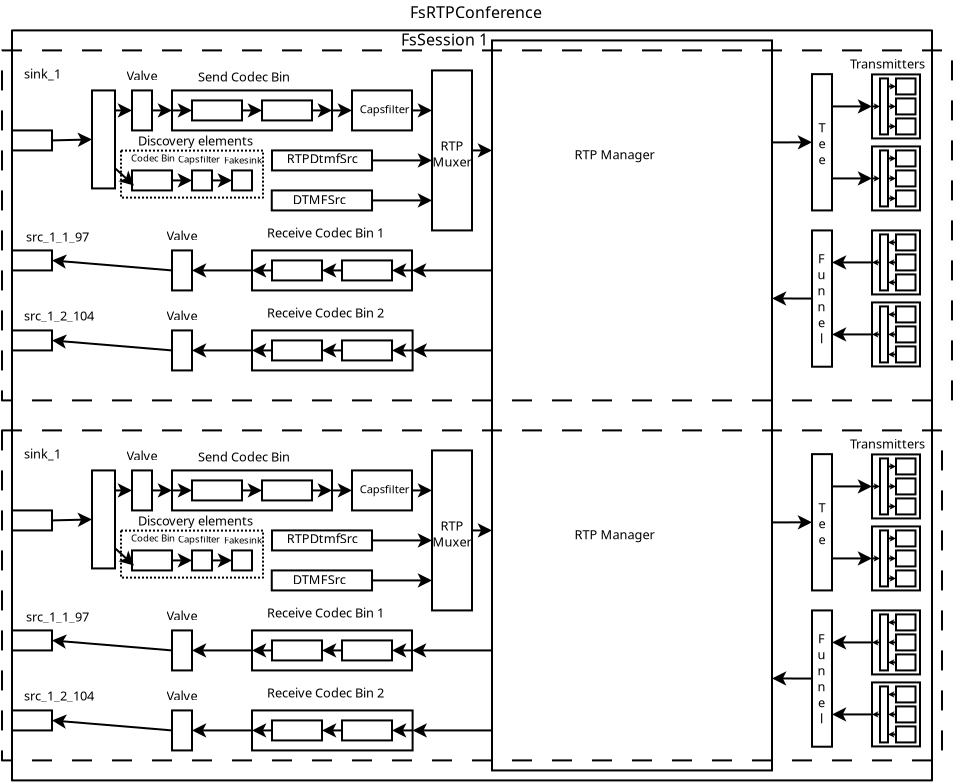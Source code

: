 <?xml version="1.0" encoding="UTF-8"?>
<dia:diagram xmlns:dia="http://www.lysator.liu.se/~alla/dia/">
  <dia:layer name="Background" visible="true">
    <dia:object type="Standard - Box" version="0" id="O0">
      <dia:attribute name="obj_pos">
        <dia:point val="1,2"/>
      </dia:attribute>
      <dia:attribute name="obj_bb">
        <dia:rectangle val="0.95,1.95;47.05,39.55"/>
      </dia:attribute>
      <dia:attribute name="elem_corner">
        <dia:point val="1,2"/>
      </dia:attribute>
      <dia:attribute name="elem_width">
        <dia:real val="46"/>
      </dia:attribute>
      <dia:attribute name="elem_height">
        <dia:real val="37.5"/>
      </dia:attribute>
      <dia:attribute name="show_background">
        <dia:boolean val="false"/>
      </dia:attribute>
      <dia:attribute name="corner_radius">
        <dia:real val="1.175e-39"/>
      </dia:attribute>
    </dia:object>
    <dia:object type="Standard - Box" version="0" id="O1">
      <dia:attribute name="obj_pos">
        <dia:point val="1,7"/>
      </dia:attribute>
      <dia:attribute name="obj_bb">
        <dia:rectangle val="0.95,6.95;3.05,8.05"/>
      </dia:attribute>
      <dia:attribute name="elem_corner">
        <dia:point val="1,7"/>
      </dia:attribute>
      <dia:attribute name="elem_width">
        <dia:real val="2"/>
      </dia:attribute>
      <dia:attribute name="elem_height">
        <dia:real val="1"/>
      </dia:attribute>
      <dia:attribute name="show_background">
        <dia:boolean val="true"/>
      </dia:attribute>
    </dia:object>
    <dia:object type="Standard - Box" version="0" id="O2">
      <dia:attribute name="obj_pos">
        <dia:point val="25,2.5"/>
      </dia:attribute>
      <dia:attribute name="obj_bb">
        <dia:rectangle val="24.95,2.45;39.05,39.05"/>
      </dia:attribute>
      <dia:attribute name="elem_corner">
        <dia:point val="25,2.5"/>
      </dia:attribute>
      <dia:attribute name="elem_width">
        <dia:real val="14"/>
      </dia:attribute>
      <dia:attribute name="elem_height">
        <dia:real val="36.5"/>
      </dia:attribute>
      <dia:attribute name="show_background">
        <dia:boolean val="true"/>
      </dia:attribute>
    </dia:object>
    <dia:object type="Standard - Line" version="0" id="O3">
      <dia:attribute name="obj_pos">
        <dia:point val="3,7.5"/>
      </dia:attribute>
      <dia:attribute name="obj_bb">
        <dia:rectangle val="2.949,6.949;5.062,7.951"/>
      </dia:attribute>
      <dia:attribute name="conn_endpoints">
        <dia:point val="3,7.5"/>
        <dia:point val="5,7.45"/>
      </dia:attribute>
      <dia:attribute name="numcp">
        <dia:int val="1"/>
      </dia:attribute>
      <dia:attribute name="end_arrow">
        <dia:enum val="22"/>
      </dia:attribute>
      <dia:attribute name="end_arrow_length">
        <dia:real val="0.5"/>
      </dia:attribute>
      <dia:attribute name="end_arrow_width">
        <dia:real val="0.5"/>
      </dia:attribute>
      <dia:connections>
        <dia:connection handle="0" to="O1" connection="4"/>
        <dia:connection handle="1" to="O117" connection="3"/>
      </dia:connections>
    </dia:object>
    <dia:object type="Standard - Line" version="0" id="O4">
      <dia:attribute name="obj_pos">
        <dia:point val="17,6"/>
      </dia:attribute>
      <dia:attribute name="obj_bb">
        <dia:rectangle val="16.95,5.5;18.05,6.5"/>
      </dia:attribute>
      <dia:attribute name="conn_endpoints">
        <dia:point val="17,6"/>
        <dia:point val="18,6"/>
      </dia:attribute>
      <dia:attribute name="numcp">
        <dia:int val="1"/>
      </dia:attribute>
      <dia:attribute name="end_arrow">
        <dia:enum val="22"/>
      </dia:attribute>
      <dia:attribute name="end_arrow_length">
        <dia:real val="0.5"/>
      </dia:attribute>
      <dia:attribute name="end_arrow_width">
        <dia:real val="0.5"/>
      </dia:attribute>
      <dia:connections>
        <dia:connection handle="0" to="O22" connection="4"/>
        <dia:connection handle="1" to="O89" connection="3"/>
      </dia:connections>
    </dia:object>
    <dia:object type="Standard - Line" version="0" id="O5">
      <dia:attribute name="obj_pos">
        <dia:point val="19,8.5"/>
      </dia:attribute>
      <dia:attribute name="obj_bb">
        <dia:rectangle val="18.95,8;22.05,9"/>
      </dia:attribute>
      <dia:attribute name="conn_endpoints">
        <dia:point val="19,8.5"/>
        <dia:point val="22,8.5"/>
      </dia:attribute>
      <dia:attribute name="numcp">
        <dia:int val="1"/>
      </dia:attribute>
      <dia:attribute name="end_arrow">
        <dia:enum val="22"/>
      </dia:attribute>
      <dia:attribute name="end_arrow_length">
        <dia:real val="0.5"/>
      </dia:attribute>
      <dia:attribute name="end_arrow_width">
        <dia:real val="0.5"/>
      </dia:attribute>
      <dia:connections>
        <dia:connection handle="0" to="O91" connection="4"/>
      </dia:connections>
    </dia:object>
    <dia:object type="Standard - Line" version="0" id="O6">
      <dia:attribute name="obj_pos">
        <dia:point val="19,10.5"/>
      </dia:attribute>
      <dia:attribute name="obj_bb">
        <dia:rectangle val="18.95,10;22.05,11"/>
      </dia:attribute>
      <dia:attribute name="conn_endpoints">
        <dia:point val="19,10.5"/>
        <dia:point val="22,10.5"/>
      </dia:attribute>
      <dia:attribute name="numcp">
        <dia:int val="1"/>
      </dia:attribute>
      <dia:attribute name="end_arrow">
        <dia:enum val="22"/>
      </dia:attribute>
      <dia:attribute name="end_arrow_length">
        <dia:real val="0.5"/>
      </dia:attribute>
      <dia:attribute name="end_arrow_width">
        <dia:real val="0.5"/>
      </dia:attribute>
      <dia:connections>
        <dia:connection handle="0" to="O93" connection="4"/>
      </dia:connections>
    </dia:object>
    <dia:object type="Standard - Line" version="0" id="O7">
      <dia:attribute name="obj_pos">
        <dia:point val="24,8"/>
      </dia:attribute>
      <dia:attribute name="obj_bb">
        <dia:rectangle val="23.95,7.5;25.05,8.5"/>
      </dia:attribute>
      <dia:attribute name="conn_endpoints">
        <dia:point val="24,8"/>
        <dia:point val="25,8"/>
      </dia:attribute>
      <dia:attribute name="numcp">
        <dia:int val="1"/>
      </dia:attribute>
      <dia:attribute name="end_arrow">
        <dia:enum val="22"/>
      </dia:attribute>
      <dia:attribute name="end_arrow_length">
        <dia:real val="0.5"/>
      </dia:attribute>
      <dia:attribute name="end_arrow_width">
        <dia:real val="0.5"/>
      </dia:attribute>
      <dia:connections>
        <dia:connection handle="0" to="O20" connection="4"/>
      </dia:connections>
    </dia:object>
    <dia:object type="Standard - Text" version="1" id="O8">
      <dia:attribute name="obj_pos">
        <dia:point val="1.6,4.4"/>
      </dia:attribute>
      <dia:attribute name="obj_bb">
        <dia:rectangle val="1.6,3.84;3.452,4.832"/>
      </dia:attribute>
      <dia:attribute name="text">
        <dia:composite type="text">
          <dia:attribute name="string">
            <dia:string>#sink_1#</dia:string>
          </dia:attribute>
          <dia:attribute name="font">
            <dia:font family="sans" style="0" name="Helvetica"/>
          </dia:attribute>
          <dia:attribute name="height">
            <dia:real val="0.8"/>
          </dia:attribute>
          <dia:attribute name="pos">
            <dia:point val="1.6,4.4"/>
          </dia:attribute>
          <dia:attribute name="color">
            <dia:color val="#000000"/>
          </dia:attribute>
          <dia:attribute name="alignment">
            <dia:enum val="0"/>
          </dia:attribute>
        </dia:composite>
      </dia:attribute>
      <dia:attribute name="valign">
        <dia:enum val="3"/>
      </dia:attribute>
    </dia:object>
    <dia:object type="Standard - Text" version="1" id="O9">
      <dia:attribute name="obj_pos">
        <dia:point val="29.124,8.445"/>
      </dia:attribute>
      <dia:attribute name="obj_bb">
        <dia:rectangle val="29.124,7.903;32.934,8.843"/>
      </dia:attribute>
      <dia:attribute name="text">
        <dia:composite type="text">
          <dia:attribute name="string">
            <dia:string>#RTP Manager#</dia:string>
          </dia:attribute>
          <dia:attribute name="font">
            <dia:font family="sans" style="0" name="Helvetica"/>
          </dia:attribute>
          <dia:attribute name="height">
            <dia:real val="0.8"/>
          </dia:attribute>
          <dia:attribute name="pos">
            <dia:point val="29.124,8.445"/>
          </dia:attribute>
          <dia:attribute name="color">
            <dia:color val="#000000"/>
          </dia:attribute>
          <dia:attribute name="alignment">
            <dia:enum val="0"/>
          </dia:attribute>
        </dia:composite>
      </dia:attribute>
      <dia:attribute name="valign">
        <dia:enum val="3"/>
      </dia:attribute>
    </dia:object>
    <dia:object type="Standard - Line" version="0" id="O10">
      <dia:attribute name="obj_pos">
        <dia:point val="39,7.6"/>
      </dia:attribute>
      <dia:attribute name="obj_bb">
        <dia:rectangle val="38.95,7.093;41.052,8.093"/>
      </dia:attribute>
      <dia:attribute name="conn_endpoints">
        <dia:point val="39,7.6"/>
        <dia:point val="41,7.593"/>
      </dia:attribute>
      <dia:attribute name="numcp">
        <dia:int val="1"/>
      </dia:attribute>
      <dia:attribute name="end_arrow">
        <dia:enum val="22"/>
      </dia:attribute>
      <dia:attribute name="end_arrow_length">
        <dia:real val="0.5"/>
      </dia:attribute>
      <dia:attribute name="end_arrow_width">
        <dia:real val="0.5"/>
      </dia:attribute>
      <dia:connections>
        <dia:connection handle="1" to="O43" connection="3"/>
      </dia:connections>
    </dia:object>
    <dia:object type="Standard - Line" version="0" id="O11">
      <dia:attribute name="obj_pos">
        <dia:point val="25,14"/>
      </dia:attribute>
      <dia:attribute name="obj_bb">
        <dia:rectangle val="20.95,13.5;25.05,14.5"/>
      </dia:attribute>
      <dia:attribute name="conn_endpoints">
        <dia:point val="25,14"/>
        <dia:point val="21,14"/>
      </dia:attribute>
      <dia:attribute name="numcp">
        <dia:int val="1"/>
      </dia:attribute>
      <dia:attribute name="end_arrow">
        <dia:enum val="22"/>
      </dia:attribute>
      <dia:attribute name="end_arrow_length">
        <dia:real val="0.5"/>
      </dia:attribute>
      <dia:attribute name="end_arrow_width">
        <dia:real val="0.5"/>
      </dia:attribute>
      <dia:connections>
        <dia:connection handle="1" to="O29" connection="4"/>
      </dia:connections>
    </dia:object>
    <dia:object type="Standard - Box" version="0" id="O12">
      <dia:attribute name="obj_pos">
        <dia:point val="1,13"/>
      </dia:attribute>
      <dia:attribute name="obj_bb">
        <dia:rectangle val="0.95,12.95;3.05,14.05"/>
      </dia:attribute>
      <dia:attribute name="elem_corner">
        <dia:point val="1,13"/>
      </dia:attribute>
      <dia:attribute name="elem_width">
        <dia:real val="2"/>
      </dia:attribute>
      <dia:attribute name="elem_height">
        <dia:real val="1"/>
      </dia:attribute>
      <dia:attribute name="show_background">
        <dia:boolean val="true"/>
      </dia:attribute>
    </dia:object>
    <dia:object type="Standard - Line" version="0" id="O13">
      <dia:attribute name="obj_pos">
        <dia:point val="25,18"/>
      </dia:attribute>
      <dia:attribute name="obj_bb">
        <dia:rectangle val="20.98,17.5;25.05,18.5"/>
      </dia:attribute>
      <dia:attribute name="conn_endpoints">
        <dia:point val="25,18"/>
        <dia:point val="21.03,18"/>
      </dia:attribute>
      <dia:attribute name="numcp">
        <dia:int val="1"/>
      </dia:attribute>
      <dia:attribute name="end_arrow">
        <dia:enum val="22"/>
      </dia:attribute>
      <dia:attribute name="end_arrow_length">
        <dia:real val="0.5"/>
      </dia:attribute>
      <dia:attribute name="end_arrow_width">
        <dia:real val="0.5"/>
      </dia:attribute>
      <dia:connections>
        <dia:connection handle="1" to="O36" connection="4"/>
      </dia:connections>
    </dia:object>
    <dia:object type="Standard - Box" version="0" id="O14">
      <dia:attribute name="obj_pos">
        <dia:point val="1,17"/>
      </dia:attribute>
      <dia:attribute name="obj_bb">
        <dia:rectangle val="0.95,16.95;3.05,18.05"/>
      </dia:attribute>
      <dia:attribute name="elem_corner">
        <dia:point val="1,17"/>
      </dia:attribute>
      <dia:attribute name="elem_width">
        <dia:real val="2"/>
      </dia:attribute>
      <dia:attribute name="elem_height">
        <dia:real val="1"/>
      </dia:attribute>
      <dia:attribute name="show_background">
        <dia:boolean val="true"/>
      </dia:attribute>
    </dia:object>
    <dia:object type="Standard - Text" version="1" id="O15">
      <dia:attribute name="obj_pos">
        <dia:point val="20.9,1.386"/>
      </dia:attribute>
      <dia:attribute name="obj_bb">
        <dia:rectangle val="20.9,0.709;27.218,1.881"/>
      </dia:attribute>
      <dia:attribute name="text">
        <dia:composite type="text">
          <dia:attribute name="string">
            <dia:string>#FsRTPConference#</dia:string>
          </dia:attribute>
          <dia:attribute name="font">
            <dia:font family="sans" style="0" name="Helvetica"/>
          </dia:attribute>
          <dia:attribute name="height">
            <dia:real val="1"/>
          </dia:attribute>
          <dia:attribute name="pos">
            <dia:point val="20.9,1.386"/>
          </dia:attribute>
          <dia:attribute name="color">
            <dia:color val="#000000"/>
          </dia:attribute>
          <dia:attribute name="alignment">
            <dia:enum val="0"/>
          </dia:attribute>
        </dia:composite>
      </dia:attribute>
      <dia:attribute name="valign">
        <dia:enum val="3"/>
      </dia:attribute>
    </dia:object>
    <dia:object type="Standard - Text" version="1" id="O16">
      <dia:attribute name="obj_pos">
        <dia:point val="20.45,2.75"/>
      </dia:attribute>
      <dia:attribute name="obj_bb">
        <dia:rectangle val="20.45,2.051;24.754,3.288"/>
      </dia:attribute>
      <dia:attribute name="text">
        <dia:composite type="text">
          <dia:attribute name="string">
            <dia:string>#FsSession 1#</dia:string>
          </dia:attribute>
          <dia:attribute name="font">
            <dia:font family="sans" style="0" name="Helvetica"/>
          </dia:attribute>
          <dia:attribute name="height">
            <dia:real val="1"/>
          </dia:attribute>
          <dia:attribute name="pos">
            <dia:point val="20.45,2.75"/>
          </dia:attribute>
          <dia:attribute name="color">
            <dia:color val="#000000"/>
          </dia:attribute>
          <dia:attribute name="alignment">
            <dia:enum val="0"/>
          </dia:attribute>
        </dia:composite>
      </dia:attribute>
      <dia:attribute name="valign">
        <dia:enum val="3"/>
      </dia:attribute>
    </dia:object>
    <dia:object type="Standard - Text" version="1" id="O17">
      <dia:attribute name="obj_pos">
        <dia:point val="42.899,3.908"/>
      </dia:attribute>
      <dia:attribute name="obj_bb">
        <dia:rectangle val="42.899,3.366;46.524,4.306"/>
      </dia:attribute>
      <dia:attribute name="text">
        <dia:composite type="text">
          <dia:attribute name="string">
            <dia:string>#Transmitters#</dia:string>
          </dia:attribute>
          <dia:attribute name="font">
            <dia:font family="sans" style="0" name="Helvetica"/>
          </dia:attribute>
          <dia:attribute name="height">
            <dia:real val="0.8"/>
          </dia:attribute>
          <dia:attribute name="pos">
            <dia:point val="42.899,3.908"/>
          </dia:attribute>
          <dia:attribute name="color">
            <dia:color val="#000000"/>
          </dia:attribute>
          <dia:attribute name="alignment">
            <dia:enum val="0"/>
          </dia:attribute>
        </dia:composite>
      </dia:attribute>
      <dia:attribute name="valign">
        <dia:enum val="3"/>
      </dia:attribute>
    </dia:object>
    <dia:object type="Standard - Text" version="1" id="O18">
      <dia:attribute name="obj_pos">
        <dia:point val="1.6,16.5"/>
      </dia:attribute>
      <dia:attribute name="obj_bb">
        <dia:rectangle val="1.6,15.94;5.195,16.932"/>
      </dia:attribute>
      <dia:attribute name="text">
        <dia:composite type="text">
          <dia:attribute name="string">
            <dia:string>#src_1_2_104#</dia:string>
          </dia:attribute>
          <dia:attribute name="font">
            <dia:font family="sans" style="0" name="Helvetica"/>
          </dia:attribute>
          <dia:attribute name="height">
            <dia:real val="0.8"/>
          </dia:attribute>
          <dia:attribute name="pos">
            <dia:point val="1.6,16.5"/>
          </dia:attribute>
          <dia:attribute name="color">
            <dia:color val="#000000"/>
          </dia:attribute>
          <dia:attribute name="alignment">
            <dia:enum val="0"/>
          </dia:attribute>
        </dia:composite>
      </dia:attribute>
      <dia:attribute name="valign">
        <dia:enum val="3"/>
      </dia:attribute>
    </dia:object>
    <dia:object type="Standard - Text" version="1" id="O19">
      <dia:attribute name="obj_pos">
        <dia:point val="1.7,12.55"/>
      </dia:attribute>
      <dia:attribute name="obj_bb">
        <dia:rectangle val="1.7,11.99;4.925,12.982"/>
      </dia:attribute>
      <dia:attribute name="text">
        <dia:composite type="text">
          <dia:attribute name="string">
            <dia:string>#src_1_1_97#</dia:string>
          </dia:attribute>
          <dia:attribute name="font">
            <dia:font family="sans" style="0" name="Helvetica"/>
          </dia:attribute>
          <dia:attribute name="height">
            <dia:real val="0.8"/>
          </dia:attribute>
          <dia:attribute name="pos">
            <dia:point val="1.7,12.55"/>
          </dia:attribute>
          <dia:attribute name="color">
            <dia:color val="#000000"/>
          </dia:attribute>
          <dia:attribute name="alignment">
            <dia:enum val="0"/>
          </dia:attribute>
        </dia:composite>
      </dia:attribute>
      <dia:attribute name="valign">
        <dia:enum val="3"/>
      </dia:attribute>
    </dia:object>
    <dia:group>
      <dia:object type="Standard - Box" version="0" id="O20">
        <dia:attribute name="obj_pos">
          <dia:point val="22,4"/>
        </dia:attribute>
        <dia:attribute name="obj_bb">
          <dia:rectangle val="21.95,3.95;24.05,12.05"/>
        </dia:attribute>
        <dia:attribute name="elem_corner">
          <dia:point val="22,4"/>
        </dia:attribute>
        <dia:attribute name="elem_width">
          <dia:real val="2"/>
        </dia:attribute>
        <dia:attribute name="elem_height">
          <dia:real val="8"/>
        </dia:attribute>
        <dia:attribute name="show_background">
          <dia:boolean val="true"/>
        </dia:attribute>
      </dia:object>
      <dia:object type="Standard - Text" version="1" id="O21">
        <dia:attribute name="obj_pos">
          <dia:point val="23,8"/>
        </dia:attribute>
        <dia:attribute name="obj_bb">
          <dia:rectangle val="22.101,7.457;23.899,9.197"/>
        </dia:attribute>
        <dia:attribute name="text">
          <dia:composite type="text">
            <dia:attribute name="string">
              <dia:string>#RTP
Muxer#</dia:string>
            </dia:attribute>
            <dia:attribute name="font">
              <dia:font family="sans" style="0" name="Helvetica"/>
            </dia:attribute>
            <dia:attribute name="height">
              <dia:real val="0.8"/>
            </dia:attribute>
            <dia:attribute name="pos">
              <dia:point val="23,8"/>
            </dia:attribute>
            <dia:attribute name="color">
              <dia:color val="#000000"/>
            </dia:attribute>
            <dia:attribute name="alignment">
              <dia:enum val="1"/>
            </dia:attribute>
          </dia:composite>
        </dia:attribute>
        <dia:attribute name="valign">
          <dia:enum val="3"/>
        </dia:attribute>
        <dia:connections>
          <dia:connection handle="0" to="O20" connection="8"/>
        </dia:connections>
      </dia:object>
    </dia:group>
    <dia:group>
      <dia:object type="Standard - Box" version="0" id="O22">
        <dia:attribute name="obj_pos">
          <dia:point val="9,5"/>
        </dia:attribute>
        <dia:attribute name="obj_bb">
          <dia:rectangle val="8.95,4.95;17.05,7.05"/>
        </dia:attribute>
        <dia:attribute name="elem_corner">
          <dia:point val="9,5"/>
        </dia:attribute>
        <dia:attribute name="elem_width">
          <dia:real val="8"/>
        </dia:attribute>
        <dia:attribute name="elem_height">
          <dia:real val="2"/>
        </dia:attribute>
        <dia:attribute name="show_background">
          <dia:boolean val="true"/>
        </dia:attribute>
      </dia:object>
      <dia:object type="Standard - Line" version="0" id="O23">
        <dia:attribute name="obj_pos">
          <dia:point val="12.5,6"/>
        </dia:attribute>
        <dia:attribute name="obj_bb">
          <dia:rectangle val="12.45,5.5;13.55,6.5"/>
        </dia:attribute>
        <dia:attribute name="conn_endpoints">
          <dia:point val="12.5,6"/>
          <dia:point val="13.5,6"/>
        </dia:attribute>
        <dia:attribute name="numcp">
          <dia:int val="1"/>
        </dia:attribute>
        <dia:attribute name="end_arrow">
          <dia:enum val="22"/>
        </dia:attribute>
        <dia:attribute name="end_arrow_length">
          <dia:real val="0.5"/>
        </dia:attribute>
        <dia:attribute name="end_arrow_width">
          <dia:real val="0.5"/>
        </dia:attribute>
        <dia:connections>
          <dia:connection handle="0" to="O26" connection="4"/>
          <dia:connection handle="1" to="O27" connection="3"/>
        </dia:connections>
      </dia:object>
      <dia:object type="Standard - Line" version="0" id="O24">
        <dia:attribute name="obj_pos">
          <dia:point val="16,6"/>
        </dia:attribute>
        <dia:attribute name="obj_bb">
          <dia:rectangle val="15.95,5.5;17.05,6.5"/>
        </dia:attribute>
        <dia:attribute name="conn_endpoints">
          <dia:point val="16,6"/>
          <dia:point val="17,6"/>
        </dia:attribute>
        <dia:attribute name="numcp">
          <dia:int val="1"/>
        </dia:attribute>
        <dia:attribute name="end_arrow">
          <dia:enum val="22"/>
        </dia:attribute>
        <dia:attribute name="end_arrow_length">
          <dia:real val="0.5"/>
        </dia:attribute>
        <dia:attribute name="end_arrow_width">
          <dia:real val="0.5"/>
        </dia:attribute>
        <dia:connections>
          <dia:connection handle="0" to="O27" connection="4"/>
          <dia:connection handle="1" to="O22" connection="4"/>
        </dia:connections>
      </dia:object>
      <dia:object type="Standard - Text" version="1" id="O25">
        <dia:attribute name="obj_pos">
          <dia:point val="10.3,4.55"/>
        </dia:attribute>
        <dia:attribute name="obj_bb">
          <dia:rectangle val="10.3,4.008;14.883,4.947"/>
        </dia:attribute>
        <dia:attribute name="text">
          <dia:composite type="text">
            <dia:attribute name="string">
              <dia:string>#Send Codec Bin#</dia:string>
            </dia:attribute>
            <dia:attribute name="font">
              <dia:font family="sans" style="0" name="Helvetica"/>
            </dia:attribute>
            <dia:attribute name="height">
              <dia:real val="0.8"/>
            </dia:attribute>
            <dia:attribute name="pos">
              <dia:point val="10.3,4.55"/>
            </dia:attribute>
            <dia:attribute name="color">
              <dia:color val="#000000"/>
            </dia:attribute>
            <dia:attribute name="alignment">
              <dia:enum val="0"/>
            </dia:attribute>
          </dia:composite>
        </dia:attribute>
        <dia:attribute name="valign">
          <dia:enum val="3"/>
        </dia:attribute>
      </dia:object>
      <dia:object type="Standard - Box" version="0" id="O26">
        <dia:attribute name="obj_pos">
          <dia:point val="10,5.5"/>
        </dia:attribute>
        <dia:attribute name="obj_bb">
          <dia:rectangle val="9.95,5.45;12.55,6.55"/>
        </dia:attribute>
        <dia:attribute name="elem_corner">
          <dia:point val="10,5.5"/>
        </dia:attribute>
        <dia:attribute name="elem_width">
          <dia:real val="2.5"/>
        </dia:attribute>
        <dia:attribute name="elem_height">
          <dia:real val="1"/>
        </dia:attribute>
        <dia:attribute name="show_background">
          <dia:boolean val="true"/>
        </dia:attribute>
      </dia:object>
      <dia:object type="Standard - Box" version="0" id="O27">
        <dia:attribute name="obj_pos">
          <dia:point val="13.5,5.5"/>
        </dia:attribute>
        <dia:attribute name="obj_bb">
          <dia:rectangle val="13.45,5.45;16.05,6.55"/>
        </dia:attribute>
        <dia:attribute name="elem_corner">
          <dia:point val="13.5,5.5"/>
        </dia:attribute>
        <dia:attribute name="elem_width">
          <dia:real val="2.5"/>
        </dia:attribute>
        <dia:attribute name="elem_height">
          <dia:real val="1"/>
        </dia:attribute>
        <dia:attribute name="show_background">
          <dia:boolean val="true"/>
        </dia:attribute>
      </dia:object>
      <dia:object type="Standard - Line" version="0" id="O28">
        <dia:attribute name="obj_pos">
          <dia:point val="9,6"/>
        </dia:attribute>
        <dia:attribute name="obj_bb">
          <dia:rectangle val="8.95,5.5;10.05,6.5"/>
        </dia:attribute>
        <dia:attribute name="conn_endpoints">
          <dia:point val="9,6"/>
          <dia:point val="10,6"/>
        </dia:attribute>
        <dia:attribute name="numcp">
          <dia:int val="1"/>
        </dia:attribute>
        <dia:attribute name="end_arrow">
          <dia:enum val="22"/>
        </dia:attribute>
        <dia:attribute name="end_arrow_length">
          <dia:real val="0.5"/>
        </dia:attribute>
        <dia:attribute name="end_arrow_width">
          <dia:real val="0.5"/>
        </dia:attribute>
        <dia:connections>
          <dia:connection handle="0" to="O22" connection="3"/>
          <dia:connection handle="1" to="O26" connection="3"/>
        </dia:connections>
      </dia:object>
    </dia:group>
    <dia:group>
      <dia:object type="Standard - Box" version="0" id="O29">
        <dia:attribute name="obj_pos">
          <dia:point val="13,13"/>
        </dia:attribute>
        <dia:attribute name="obj_bb">
          <dia:rectangle val="12.95,12.95;21.05,15.05"/>
        </dia:attribute>
        <dia:attribute name="elem_corner">
          <dia:point val="13,13"/>
        </dia:attribute>
        <dia:attribute name="elem_width">
          <dia:real val="8"/>
        </dia:attribute>
        <dia:attribute name="elem_height">
          <dia:real val="2"/>
        </dia:attribute>
        <dia:attribute name="show_background">
          <dia:boolean val="true"/>
        </dia:attribute>
      </dia:object>
      <dia:object type="Standard - Box" version="0" id="O30">
        <dia:attribute name="obj_pos">
          <dia:point val="14,13.5"/>
        </dia:attribute>
        <dia:attribute name="obj_bb">
          <dia:rectangle val="13.95,13.45;16.55,14.55"/>
        </dia:attribute>
        <dia:attribute name="elem_corner">
          <dia:point val="14,13.5"/>
        </dia:attribute>
        <dia:attribute name="elem_width">
          <dia:real val="2.5"/>
        </dia:attribute>
        <dia:attribute name="elem_height">
          <dia:real val="1"/>
        </dia:attribute>
        <dia:attribute name="show_background">
          <dia:boolean val="true"/>
        </dia:attribute>
      </dia:object>
      <dia:object type="Standard - Box" version="0" id="O31">
        <dia:attribute name="obj_pos">
          <dia:point val="17.5,13.5"/>
        </dia:attribute>
        <dia:attribute name="obj_bb">
          <dia:rectangle val="17.45,13.45;20.05,14.55"/>
        </dia:attribute>
        <dia:attribute name="elem_corner">
          <dia:point val="17.5,13.5"/>
        </dia:attribute>
        <dia:attribute name="elem_width">
          <dia:real val="2.5"/>
        </dia:attribute>
        <dia:attribute name="elem_height">
          <dia:real val="1"/>
        </dia:attribute>
        <dia:attribute name="show_background">
          <dia:boolean val="true"/>
        </dia:attribute>
      </dia:object>
      <dia:object type="Standard - Line" version="0" id="O32">
        <dia:attribute name="obj_pos">
          <dia:point val="17.5,14"/>
        </dia:attribute>
        <dia:attribute name="obj_bb">
          <dia:rectangle val="16.45,13.5;17.55,14.5"/>
        </dia:attribute>
        <dia:attribute name="conn_endpoints">
          <dia:point val="17.5,14"/>
          <dia:point val="16.5,14"/>
        </dia:attribute>
        <dia:attribute name="numcp">
          <dia:int val="1"/>
        </dia:attribute>
        <dia:attribute name="end_arrow">
          <dia:enum val="22"/>
        </dia:attribute>
        <dia:attribute name="end_arrow_length">
          <dia:real val="0.5"/>
        </dia:attribute>
        <dia:attribute name="end_arrow_width">
          <dia:real val="0.5"/>
        </dia:attribute>
        <dia:connections>
          <dia:connection handle="0" to="O31" connection="3"/>
          <dia:connection handle="1" to="O30" connection="4"/>
        </dia:connections>
      </dia:object>
      <dia:object type="Standard - Line" version="0" id="O33">
        <dia:attribute name="obj_pos">
          <dia:point val="21,14"/>
        </dia:attribute>
        <dia:attribute name="obj_bb">
          <dia:rectangle val="19.95,13.5;21.05,14.5"/>
        </dia:attribute>
        <dia:attribute name="conn_endpoints">
          <dia:point val="21,14"/>
          <dia:point val="20,14"/>
        </dia:attribute>
        <dia:attribute name="numcp">
          <dia:int val="1"/>
        </dia:attribute>
        <dia:attribute name="end_arrow">
          <dia:enum val="22"/>
        </dia:attribute>
        <dia:attribute name="end_arrow_length">
          <dia:real val="0.5"/>
        </dia:attribute>
        <dia:attribute name="end_arrow_width">
          <dia:real val="0.5"/>
        </dia:attribute>
        <dia:connections>
          <dia:connection handle="0" to="O29" connection="4"/>
          <dia:connection handle="1" to="O31" connection="4"/>
        </dia:connections>
      </dia:object>
      <dia:object type="Standard - Line" version="0" id="O34">
        <dia:attribute name="obj_pos">
          <dia:point val="14,14"/>
        </dia:attribute>
        <dia:attribute name="obj_bb">
          <dia:rectangle val="12.95,13.5;14.05,14.5"/>
        </dia:attribute>
        <dia:attribute name="conn_endpoints">
          <dia:point val="14,14"/>
          <dia:point val="13,14"/>
        </dia:attribute>
        <dia:attribute name="numcp">
          <dia:int val="1"/>
        </dia:attribute>
        <dia:attribute name="end_arrow">
          <dia:enum val="22"/>
        </dia:attribute>
        <dia:attribute name="end_arrow_length">
          <dia:real val="0.5"/>
        </dia:attribute>
        <dia:attribute name="end_arrow_width">
          <dia:real val="0.5"/>
        </dia:attribute>
        <dia:connections>
          <dia:connection handle="0" to="O30" connection="3"/>
          <dia:connection handle="1" to="O29" connection="3"/>
        </dia:connections>
      </dia:object>
      <dia:object type="Standard - Text" version="1" id="O35">
        <dia:attribute name="obj_pos">
          <dia:point val="13.75,12.35"/>
        </dia:attribute>
        <dia:attribute name="obj_bb">
          <dia:rectangle val="13.75,11.807;19.7,12.748"/>
        </dia:attribute>
        <dia:attribute name="text">
          <dia:composite type="text">
            <dia:attribute name="string">
              <dia:string>#Receive Codec Bin 1#</dia:string>
            </dia:attribute>
            <dia:attribute name="font">
              <dia:font family="sans" style="0" name="Helvetica"/>
            </dia:attribute>
            <dia:attribute name="height">
              <dia:real val="0.8"/>
            </dia:attribute>
            <dia:attribute name="pos">
              <dia:point val="13.75,12.35"/>
            </dia:attribute>
            <dia:attribute name="color">
              <dia:color val="#000000"/>
            </dia:attribute>
            <dia:attribute name="alignment">
              <dia:enum val="0"/>
            </dia:attribute>
          </dia:composite>
        </dia:attribute>
        <dia:attribute name="valign">
          <dia:enum val="3"/>
        </dia:attribute>
      </dia:object>
    </dia:group>
    <dia:group>
      <dia:object type="Standard - Box" version="0" id="O36">
        <dia:attribute name="obj_pos">
          <dia:point val="13,17"/>
        </dia:attribute>
        <dia:attribute name="obj_bb">
          <dia:rectangle val="12.95,16.95;21.08,19.05"/>
        </dia:attribute>
        <dia:attribute name="elem_corner">
          <dia:point val="13,17"/>
        </dia:attribute>
        <dia:attribute name="elem_width">
          <dia:real val="8.03"/>
        </dia:attribute>
        <dia:attribute name="elem_height">
          <dia:real val="2"/>
        </dia:attribute>
        <dia:attribute name="show_background">
          <dia:boolean val="true"/>
        </dia:attribute>
      </dia:object>
      <dia:object type="Standard - Box" version="0" id="O37">
        <dia:attribute name="obj_pos">
          <dia:point val="14,17.5"/>
        </dia:attribute>
        <dia:attribute name="obj_bb">
          <dia:rectangle val="13.95,17.45;16.55,18.55"/>
        </dia:attribute>
        <dia:attribute name="elem_corner">
          <dia:point val="14,17.5"/>
        </dia:attribute>
        <dia:attribute name="elem_width">
          <dia:real val="2.5"/>
        </dia:attribute>
        <dia:attribute name="elem_height">
          <dia:real val="1"/>
        </dia:attribute>
        <dia:attribute name="show_background">
          <dia:boolean val="true"/>
        </dia:attribute>
      </dia:object>
      <dia:object type="Standard - Box" version="0" id="O38">
        <dia:attribute name="obj_pos">
          <dia:point val="17.5,17.5"/>
        </dia:attribute>
        <dia:attribute name="obj_bb">
          <dia:rectangle val="17.45,17.45;20.05,18.55"/>
        </dia:attribute>
        <dia:attribute name="elem_corner">
          <dia:point val="17.5,17.5"/>
        </dia:attribute>
        <dia:attribute name="elem_width">
          <dia:real val="2.5"/>
        </dia:attribute>
        <dia:attribute name="elem_height">
          <dia:real val="1"/>
        </dia:attribute>
        <dia:attribute name="show_background">
          <dia:boolean val="true"/>
        </dia:attribute>
      </dia:object>
      <dia:object type="Standard - Line" version="0" id="O39">
        <dia:attribute name="obj_pos">
          <dia:point val="17.5,18"/>
        </dia:attribute>
        <dia:attribute name="obj_bb">
          <dia:rectangle val="16.45,17.5;17.55,18.5"/>
        </dia:attribute>
        <dia:attribute name="conn_endpoints">
          <dia:point val="17.5,18"/>
          <dia:point val="16.5,18"/>
        </dia:attribute>
        <dia:attribute name="numcp">
          <dia:int val="1"/>
        </dia:attribute>
        <dia:attribute name="end_arrow">
          <dia:enum val="22"/>
        </dia:attribute>
        <dia:attribute name="end_arrow_length">
          <dia:real val="0.5"/>
        </dia:attribute>
        <dia:attribute name="end_arrow_width">
          <dia:real val="0.5"/>
        </dia:attribute>
        <dia:connections>
          <dia:connection handle="0" to="O38" connection="3"/>
          <dia:connection handle="1" to="O37" connection="4"/>
        </dia:connections>
      </dia:object>
      <dia:object type="Standard - Line" version="0" id="O40">
        <dia:attribute name="obj_pos">
          <dia:point val="21.03,18"/>
        </dia:attribute>
        <dia:attribute name="obj_bb">
          <dia:rectangle val="19.95,17.5;21.08,18.5"/>
        </dia:attribute>
        <dia:attribute name="conn_endpoints">
          <dia:point val="21.03,18"/>
          <dia:point val="20,18"/>
        </dia:attribute>
        <dia:attribute name="numcp">
          <dia:int val="1"/>
        </dia:attribute>
        <dia:attribute name="end_arrow">
          <dia:enum val="22"/>
        </dia:attribute>
        <dia:attribute name="end_arrow_length">
          <dia:real val="0.5"/>
        </dia:attribute>
        <dia:attribute name="end_arrow_width">
          <dia:real val="0.5"/>
        </dia:attribute>
        <dia:connections>
          <dia:connection handle="0" to="O36" connection="4"/>
          <dia:connection handle="1" to="O38" connection="4"/>
        </dia:connections>
      </dia:object>
      <dia:object type="Standard - Text" version="1" id="O41">
        <dia:attribute name="obj_pos">
          <dia:point val="13.75,16.35"/>
        </dia:attribute>
        <dia:attribute name="obj_bb">
          <dia:rectangle val="13.75,15.807;19.7,16.747"/>
        </dia:attribute>
        <dia:attribute name="text">
          <dia:composite type="text">
            <dia:attribute name="string">
              <dia:string>#Receive Codec Bin 2#</dia:string>
            </dia:attribute>
            <dia:attribute name="font">
              <dia:font family="sans" style="0" name="Helvetica"/>
            </dia:attribute>
            <dia:attribute name="height">
              <dia:real val="0.8"/>
            </dia:attribute>
            <dia:attribute name="pos">
              <dia:point val="13.75,16.35"/>
            </dia:attribute>
            <dia:attribute name="color">
              <dia:color val="#000000"/>
            </dia:attribute>
            <dia:attribute name="alignment">
              <dia:enum val="0"/>
            </dia:attribute>
          </dia:composite>
        </dia:attribute>
        <dia:attribute name="valign">
          <dia:enum val="3"/>
        </dia:attribute>
      </dia:object>
      <dia:object type="Standard - Line" version="0" id="O42">
        <dia:attribute name="obj_pos">
          <dia:point val="14,18"/>
        </dia:attribute>
        <dia:attribute name="obj_bb">
          <dia:rectangle val="12.95,17.5;14.05,18.5"/>
        </dia:attribute>
        <dia:attribute name="conn_endpoints">
          <dia:point val="14,18"/>
          <dia:point val="13,18"/>
        </dia:attribute>
        <dia:attribute name="numcp">
          <dia:int val="1"/>
        </dia:attribute>
        <dia:attribute name="end_arrow">
          <dia:enum val="22"/>
        </dia:attribute>
        <dia:attribute name="end_arrow_length">
          <dia:real val="0.5"/>
        </dia:attribute>
        <dia:attribute name="end_arrow_width">
          <dia:real val="0.5"/>
        </dia:attribute>
        <dia:connections>
          <dia:connection handle="0" to="O37" connection="3"/>
          <dia:connection handle="1" to="O36" connection="3"/>
        </dia:connections>
      </dia:object>
    </dia:group>
    <dia:object type="Standard - Box" version="0" id="O43">
      <dia:attribute name="obj_pos">
        <dia:point val="41,4.186"/>
      </dia:attribute>
      <dia:attribute name="obj_bb">
        <dia:rectangle val="40.95,4.136;42.05,11.05"/>
      </dia:attribute>
      <dia:attribute name="elem_corner">
        <dia:point val="41,4.186"/>
      </dia:attribute>
      <dia:attribute name="elem_width">
        <dia:real val="1"/>
      </dia:attribute>
      <dia:attribute name="elem_height">
        <dia:real val="6.814"/>
      </dia:attribute>
      <dia:attribute name="show_background">
        <dia:boolean val="true"/>
      </dia:attribute>
    </dia:object>
    <dia:object type="Standard - Text" version="1" id="O44">
      <dia:attribute name="obj_pos">
        <dia:point val="41.325,7.088"/>
      </dia:attribute>
      <dia:attribute name="obj_bb">
        <dia:rectangle val="41.325,6.545;41.682,9.085"/>
      </dia:attribute>
      <dia:attribute name="text">
        <dia:composite type="text">
          <dia:attribute name="string">
            <dia:string>#T
e
e#</dia:string>
          </dia:attribute>
          <dia:attribute name="font">
            <dia:font family="sans" style="0" name="Helvetica"/>
          </dia:attribute>
          <dia:attribute name="height">
            <dia:real val="0.8"/>
          </dia:attribute>
          <dia:attribute name="pos">
            <dia:point val="41.325,7.088"/>
          </dia:attribute>
          <dia:attribute name="color">
            <dia:color val="#000000"/>
          </dia:attribute>
          <dia:attribute name="alignment">
            <dia:enum val="0"/>
          </dia:attribute>
        </dia:composite>
      </dia:attribute>
      <dia:attribute name="valign">
        <dia:enum val="3"/>
      </dia:attribute>
    </dia:object>
    <dia:object type="Standard - Line" version="0" id="O45">
      <dia:attribute name="obj_pos">
        <dia:point val="42,5.8"/>
      </dia:attribute>
      <dia:attribute name="obj_bb">
        <dia:rectangle val="41.95,5.3;44.05,6.3"/>
      </dia:attribute>
      <dia:attribute name="conn_endpoints">
        <dia:point val="42,5.8"/>
        <dia:point val="44,5.8"/>
      </dia:attribute>
      <dia:attribute name="numcp">
        <dia:int val="1"/>
      </dia:attribute>
      <dia:attribute name="end_arrow">
        <dia:enum val="22"/>
      </dia:attribute>
      <dia:attribute name="end_arrow_length">
        <dia:real val="0.5"/>
      </dia:attribute>
      <dia:attribute name="end_arrow_width">
        <dia:real val="0.5"/>
      </dia:attribute>
      <dia:connections>
        <dia:connection handle="1" to="O48" connection="3"/>
      </dia:connections>
    </dia:object>
    <dia:object type="Standard - Line" version="0" id="O46">
      <dia:attribute name="obj_pos">
        <dia:point val="39,15.4"/>
      </dia:attribute>
      <dia:attribute name="obj_bb">
        <dia:rectangle val="38.948,14.9;41.05,15.9"/>
      </dia:attribute>
      <dia:attribute name="conn_endpoints">
        <dia:point val="39,15.4"/>
        <dia:point val="41,15.407"/>
      </dia:attribute>
      <dia:attribute name="numcp">
        <dia:int val="1"/>
      </dia:attribute>
      <dia:attribute name="start_arrow">
        <dia:enum val="22"/>
      </dia:attribute>
      <dia:attribute name="start_arrow_length">
        <dia:real val="0.5"/>
      </dia:attribute>
      <dia:attribute name="start_arrow_width">
        <dia:real val="0.5"/>
      </dia:attribute>
      <dia:connections>
        <dia:connection handle="1" to="O57" connection="3"/>
      </dia:connections>
    </dia:object>
    <dia:object type="Standard - Line" version="0" id="O47">
      <dia:attribute name="obj_pos">
        <dia:point val="42,13.6"/>
      </dia:attribute>
      <dia:attribute name="obj_bb">
        <dia:rectangle val="41.95,13.1;44.05,14.1"/>
      </dia:attribute>
      <dia:attribute name="conn_endpoints">
        <dia:point val="42,13.6"/>
        <dia:point val="44,13.6"/>
      </dia:attribute>
      <dia:attribute name="numcp">
        <dia:int val="1"/>
      </dia:attribute>
      <dia:attribute name="start_arrow">
        <dia:enum val="22"/>
      </dia:attribute>
      <dia:attribute name="start_arrow_length">
        <dia:real val="0.5"/>
      </dia:attribute>
      <dia:attribute name="start_arrow_width">
        <dia:real val="0.5"/>
      </dia:attribute>
      <dia:connections>
        <dia:connection handle="1" to="O58" connection="3"/>
      </dia:connections>
    </dia:object>
    <dia:group>
      <dia:object type="Standard - Box" version="0" id="O48">
        <dia:attribute name="obj_pos">
          <dia:point val="44,4.2"/>
        </dia:attribute>
        <dia:attribute name="obj_bb">
          <dia:rectangle val="43.95,4.15;46.45,7.45"/>
        </dia:attribute>
        <dia:attribute name="elem_corner">
          <dia:point val="44,4.2"/>
        </dia:attribute>
        <dia:attribute name="elem_width">
          <dia:real val="2.4"/>
        </dia:attribute>
        <dia:attribute name="elem_height">
          <dia:real val="3.2"/>
        </dia:attribute>
        <dia:attribute name="show_background">
          <dia:boolean val="true"/>
        </dia:attribute>
      </dia:object>
      <dia:object type="Standard - Box" version="0" id="O49">
        <dia:attribute name="obj_pos">
          <dia:point val="44.4,4.4"/>
        </dia:attribute>
        <dia:attribute name="obj_bb">
          <dia:rectangle val="44.35,4.35;44.85,7.25"/>
        </dia:attribute>
        <dia:attribute name="elem_corner">
          <dia:point val="44.4,4.4"/>
        </dia:attribute>
        <dia:attribute name="elem_width">
          <dia:real val="0.4"/>
        </dia:attribute>
        <dia:attribute name="elem_height">
          <dia:real val="2.8"/>
        </dia:attribute>
        <dia:attribute name="show_background">
          <dia:boolean val="true"/>
        </dia:attribute>
      </dia:object>
      <dia:object type="Standard - Box" version="0" id="O50">
        <dia:attribute name="obj_pos">
          <dia:point val="45.2,4.4"/>
        </dia:attribute>
        <dia:attribute name="obj_bb">
          <dia:rectangle val="45.15,4.35;46.225,5.25"/>
        </dia:attribute>
        <dia:attribute name="elem_corner">
          <dia:point val="45.2,4.4"/>
        </dia:attribute>
        <dia:attribute name="elem_width">
          <dia:real val="0.975"/>
        </dia:attribute>
        <dia:attribute name="elem_height">
          <dia:real val="0.8"/>
        </dia:attribute>
        <dia:attribute name="show_background">
          <dia:boolean val="true"/>
        </dia:attribute>
      </dia:object>
      <dia:object type="Standard - Line" version="0" id="O51">
        <dia:attribute name="obj_pos">
          <dia:point val="44,5.8"/>
        </dia:attribute>
        <dia:attribute name="obj_bb">
          <dia:rectangle val="43.95,5.7;44.45,5.9"/>
        </dia:attribute>
        <dia:attribute name="conn_endpoints">
          <dia:point val="44,5.8"/>
          <dia:point val="44.4,5.8"/>
        </dia:attribute>
        <dia:attribute name="numcp">
          <dia:int val="1"/>
        </dia:attribute>
        <dia:attribute name="end_arrow">
          <dia:enum val="22"/>
        </dia:attribute>
        <dia:attribute name="end_arrow_length">
          <dia:real val="0.1"/>
        </dia:attribute>
        <dia:attribute name="end_arrow_width">
          <dia:real val="0.1"/>
        </dia:attribute>
        <dia:connections>
          <dia:connection handle="1" to="O49" connection="3"/>
        </dia:connections>
      </dia:object>
      <dia:object type="Standard - Line" version="0" id="O52">
        <dia:attribute name="obj_pos">
          <dia:point val="44.8,4.8"/>
        </dia:attribute>
        <dia:attribute name="obj_bb">
          <dia:rectangle val="44.75,4.7;45.25,4.9"/>
        </dia:attribute>
        <dia:attribute name="conn_endpoints">
          <dia:point val="44.8,4.8"/>
          <dia:point val="45.2,4.8"/>
        </dia:attribute>
        <dia:attribute name="numcp">
          <dia:int val="1"/>
        </dia:attribute>
        <dia:attribute name="end_arrow">
          <dia:enum val="22"/>
        </dia:attribute>
        <dia:attribute name="end_arrow_length">
          <dia:real val="0.1"/>
        </dia:attribute>
        <dia:attribute name="end_arrow_width">
          <dia:real val="0.1"/>
        </dia:attribute>
        <dia:connections>
          <dia:connection handle="1" to="O50" connection="3"/>
        </dia:connections>
      </dia:object>
      <dia:object type="Standard - Box" version="0" id="O53">
        <dia:attribute name="obj_pos">
          <dia:point val="45.2,5.4"/>
        </dia:attribute>
        <dia:attribute name="obj_bb">
          <dia:rectangle val="45.15,5.35;46.225,6.25"/>
        </dia:attribute>
        <dia:attribute name="elem_corner">
          <dia:point val="45.2,5.4"/>
        </dia:attribute>
        <dia:attribute name="elem_width">
          <dia:real val="0.975"/>
        </dia:attribute>
        <dia:attribute name="elem_height">
          <dia:real val="0.8"/>
        </dia:attribute>
        <dia:attribute name="show_background">
          <dia:boolean val="true"/>
        </dia:attribute>
      </dia:object>
      <dia:object type="Standard - Box" version="0" id="O54">
        <dia:attribute name="obj_pos">
          <dia:point val="45.2,6.4"/>
        </dia:attribute>
        <dia:attribute name="obj_bb">
          <dia:rectangle val="45.15,6.35;46.225,7.25"/>
        </dia:attribute>
        <dia:attribute name="elem_corner">
          <dia:point val="45.2,6.4"/>
        </dia:attribute>
        <dia:attribute name="elem_width">
          <dia:real val="0.975"/>
        </dia:attribute>
        <dia:attribute name="elem_height">
          <dia:real val="0.8"/>
        </dia:attribute>
        <dia:attribute name="show_background">
          <dia:boolean val="true"/>
        </dia:attribute>
      </dia:object>
      <dia:object type="Standard - Line" version="0" id="O55">
        <dia:attribute name="obj_pos">
          <dia:point val="44.8,6.8"/>
        </dia:attribute>
        <dia:attribute name="obj_bb">
          <dia:rectangle val="44.75,6.7;45.25,6.9"/>
        </dia:attribute>
        <dia:attribute name="conn_endpoints">
          <dia:point val="44.8,6.8"/>
          <dia:point val="45.2,6.8"/>
        </dia:attribute>
        <dia:attribute name="numcp">
          <dia:int val="1"/>
        </dia:attribute>
        <dia:attribute name="end_arrow">
          <dia:enum val="22"/>
        </dia:attribute>
        <dia:attribute name="end_arrow_length">
          <dia:real val="0.1"/>
        </dia:attribute>
        <dia:attribute name="end_arrow_width">
          <dia:real val="0.1"/>
        </dia:attribute>
        <dia:connections>
          <dia:connection handle="1" to="O54" connection="3"/>
        </dia:connections>
      </dia:object>
      <dia:object type="Standard - Line" version="0" id="O56">
        <dia:attribute name="obj_pos">
          <dia:point val="44.8,5.8"/>
        </dia:attribute>
        <dia:attribute name="obj_bb">
          <dia:rectangle val="44.75,5.7;45.25,5.9"/>
        </dia:attribute>
        <dia:attribute name="conn_endpoints">
          <dia:point val="44.8,5.8"/>
          <dia:point val="45.2,5.8"/>
        </dia:attribute>
        <dia:attribute name="numcp">
          <dia:int val="1"/>
        </dia:attribute>
        <dia:attribute name="end_arrow">
          <dia:enum val="22"/>
        </dia:attribute>
        <dia:attribute name="end_arrow_length">
          <dia:real val="0.1"/>
        </dia:attribute>
        <dia:attribute name="end_arrow_width">
          <dia:real val="0.1"/>
        </dia:attribute>
        <dia:connections>
          <dia:connection handle="0" to="O49" connection="4"/>
          <dia:connection handle="1" to="O53" connection="3"/>
        </dia:connections>
      </dia:object>
    </dia:group>
    <dia:object type="Standard - Box" version="0" id="O57">
      <dia:attribute name="obj_pos">
        <dia:point val="41,12"/>
      </dia:attribute>
      <dia:attribute name="obj_bb">
        <dia:rectangle val="40.95,11.95;42.05,18.864"/>
      </dia:attribute>
      <dia:attribute name="elem_corner">
        <dia:point val="41,12"/>
      </dia:attribute>
      <dia:attribute name="elem_width">
        <dia:real val="1"/>
      </dia:attribute>
      <dia:attribute name="elem_height">
        <dia:real val="6.814"/>
      </dia:attribute>
      <dia:attribute name="show_background">
        <dia:boolean val="true"/>
      </dia:attribute>
    </dia:object>
    <dia:group>
      <dia:object type="Standard - Box" version="0" id="O58">
        <dia:attribute name="obj_pos">
          <dia:point val="44,12"/>
        </dia:attribute>
        <dia:attribute name="obj_bb">
          <dia:rectangle val="43.95,11.95;46.45,15.25"/>
        </dia:attribute>
        <dia:attribute name="elem_corner">
          <dia:point val="44,12"/>
        </dia:attribute>
        <dia:attribute name="elem_width">
          <dia:real val="2.4"/>
        </dia:attribute>
        <dia:attribute name="elem_height">
          <dia:real val="3.2"/>
        </dia:attribute>
        <dia:attribute name="show_background">
          <dia:boolean val="true"/>
        </dia:attribute>
      </dia:object>
      <dia:object type="Standard - Box" version="0" id="O59">
        <dia:attribute name="obj_pos">
          <dia:point val="44.4,12.2"/>
        </dia:attribute>
        <dia:attribute name="obj_bb">
          <dia:rectangle val="44.35,12.15;44.85,15.05"/>
        </dia:attribute>
        <dia:attribute name="elem_corner">
          <dia:point val="44.4,12.2"/>
        </dia:attribute>
        <dia:attribute name="elem_width">
          <dia:real val="0.4"/>
        </dia:attribute>
        <dia:attribute name="elem_height">
          <dia:real val="2.8"/>
        </dia:attribute>
        <dia:attribute name="show_background">
          <dia:boolean val="true"/>
        </dia:attribute>
      </dia:object>
      <dia:object type="Standard - Box" version="0" id="O60">
        <dia:attribute name="obj_pos">
          <dia:point val="45.2,12.2"/>
        </dia:attribute>
        <dia:attribute name="obj_bb">
          <dia:rectangle val="45.15,12.15;46.225,13.05"/>
        </dia:attribute>
        <dia:attribute name="elem_corner">
          <dia:point val="45.2,12.2"/>
        </dia:attribute>
        <dia:attribute name="elem_width">
          <dia:real val="0.975"/>
        </dia:attribute>
        <dia:attribute name="elem_height">
          <dia:real val="0.8"/>
        </dia:attribute>
        <dia:attribute name="show_background">
          <dia:boolean val="true"/>
        </dia:attribute>
      </dia:object>
      <dia:object type="Standard - Line" version="0" id="O61">
        <dia:attribute name="obj_pos">
          <dia:point val="44,13.6"/>
        </dia:attribute>
        <dia:attribute name="obj_bb">
          <dia:rectangle val="43.95,13.5;44.45,13.7"/>
        </dia:attribute>
        <dia:attribute name="conn_endpoints">
          <dia:point val="44,13.6"/>
          <dia:point val="44.4,13.6"/>
        </dia:attribute>
        <dia:attribute name="numcp">
          <dia:int val="1"/>
        </dia:attribute>
        <dia:attribute name="start_arrow">
          <dia:enum val="22"/>
        </dia:attribute>
        <dia:attribute name="start_arrow_length">
          <dia:real val="0.1"/>
        </dia:attribute>
        <dia:attribute name="start_arrow_width">
          <dia:real val="0.1"/>
        </dia:attribute>
        <dia:connections>
          <dia:connection handle="1" to="O59" connection="3"/>
        </dia:connections>
      </dia:object>
      <dia:object type="Standard - Line" version="0" id="O62">
        <dia:attribute name="obj_pos">
          <dia:point val="44.8,12.6"/>
        </dia:attribute>
        <dia:attribute name="obj_bb">
          <dia:rectangle val="44.75,12.5;45.25,12.7"/>
        </dia:attribute>
        <dia:attribute name="conn_endpoints">
          <dia:point val="44.8,12.6"/>
          <dia:point val="45.2,12.6"/>
        </dia:attribute>
        <dia:attribute name="numcp">
          <dia:int val="1"/>
        </dia:attribute>
        <dia:attribute name="start_arrow">
          <dia:enum val="22"/>
        </dia:attribute>
        <dia:attribute name="start_arrow_length">
          <dia:real val="0.1"/>
        </dia:attribute>
        <dia:attribute name="start_arrow_width">
          <dia:real val="0.1"/>
        </dia:attribute>
        <dia:connections>
          <dia:connection handle="1" to="O60" connection="3"/>
        </dia:connections>
      </dia:object>
      <dia:object type="Standard - Box" version="0" id="O63">
        <dia:attribute name="obj_pos">
          <dia:point val="45.2,13.2"/>
        </dia:attribute>
        <dia:attribute name="obj_bb">
          <dia:rectangle val="45.15,13.15;46.225,14.05"/>
        </dia:attribute>
        <dia:attribute name="elem_corner">
          <dia:point val="45.2,13.2"/>
        </dia:attribute>
        <dia:attribute name="elem_width">
          <dia:real val="0.975"/>
        </dia:attribute>
        <dia:attribute name="elem_height">
          <dia:real val="0.8"/>
        </dia:attribute>
        <dia:attribute name="show_background">
          <dia:boolean val="true"/>
        </dia:attribute>
      </dia:object>
      <dia:object type="Standard - Box" version="0" id="O64">
        <dia:attribute name="obj_pos">
          <dia:point val="45.2,14.2"/>
        </dia:attribute>
        <dia:attribute name="obj_bb">
          <dia:rectangle val="45.15,14.15;46.225,15.05"/>
        </dia:attribute>
        <dia:attribute name="elem_corner">
          <dia:point val="45.2,14.2"/>
        </dia:attribute>
        <dia:attribute name="elem_width">
          <dia:real val="0.975"/>
        </dia:attribute>
        <dia:attribute name="elem_height">
          <dia:real val="0.8"/>
        </dia:attribute>
        <dia:attribute name="show_background">
          <dia:boolean val="true"/>
        </dia:attribute>
      </dia:object>
      <dia:object type="Standard - Line" version="0" id="O65">
        <dia:attribute name="obj_pos">
          <dia:point val="44.8,14.6"/>
        </dia:attribute>
        <dia:attribute name="obj_bb">
          <dia:rectangle val="44.75,14.5;45.25,14.7"/>
        </dia:attribute>
        <dia:attribute name="conn_endpoints">
          <dia:point val="44.8,14.6"/>
          <dia:point val="45.2,14.6"/>
        </dia:attribute>
        <dia:attribute name="numcp">
          <dia:int val="1"/>
        </dia:attribute>
        <dia:attribute name="start_arrow">
          <dia:enum val="22"/>
        </dia:attribute>
        <dia:attribute name="start_arrow_length">
          <dia:real val="0.1"/>
        </dia:attribute>
        <dia:attribute name="start_arrow_width">
          <dia:real val="0.1"/>
        </dia:attribute>
        <dia:connections>
          <dia:connection handle="1" to="O64" connection="3"/>
        </dia:connections>
      </dia:object>
      <dia:object type="Standard - Line" version="0" id="O66">
        <dia:attribute name="obj_pos">
          <dia:point val="44.8,13.6"/>
        </dia:attribute>
        <dia:attribute name="obj_bb">
          <dia:rectangle val="44.75,13.5;45.25,13.7"/>
        </dia:attribute>
        <dia:attribute name="conn_endpoints">
          <dia:point val="44.8,13.6"/>
          <dia:point val="45.2,13.6"/>
        </dia:attribute>
        <dia:attribute name="numcp">
          <dia:int val="1"/>
        </dia:attribute>
        <dia:attribute name="start_arrow">
          <dia:enum val="22"/>
        </dia:attribute>
        <dia:attribute name="start_arrow_length">
          <dia:real val="0.1"/>
        </dia:attribute>
        <dia:attribute name="start_arrow_width">
          <dia:real val="0.1"/>
        </dia:attribute>
        <dia:connections>
          <dia:connection handle="0" to="O59" connection="4"/>
          <dia:connection handle="1" to="O63" connection="3"/>
        </dia:connections>
      </dia:object>
    </dia:group>
    <dia:group>
      <dia:object type="Standard - Box" version="0" id="O67">
        <dia:attribute name="obj_pos">
          <dia:point val="44,7.8"/>
        </dia:attribute>
        <dia:attribute name="obj_bb">
          <dia:rectangle val="43.95,7.75;46.45,11.05"/>
        </dia:attribute>
        <dia:attribute name="elem_corner">
          <dia:point val="44,7.8"/>
        </dia:attribute>
        <dia:attribute name="elem_width">
          <dia:real val="2.4"/>
        </dia:attribute>
        <dia:attribute name="elem_height">
          <dia:real val="3.2"/>
        </dia:attribute>
        <dia:attribute name="show_background">
          <dia:boolean val="true"/>
        </dia:attribute>
      </dia:object>
      <dia:object type="Standard - Box" version="0" id="O68">
        <dia:attribute name="obj_pos">
          <dia:point val="44.4,8"/>
        </dia:attribute>
        <dia:attribute name="obj_bb">
          <dia:rectangle val="44.35,7.95;44.85,10.85"/>
        </dia:attribute>
        <dia:attribute name="elem_corner">
          <dia:point val="44.4,8"/>
        </dia:attribute>
        <dia:attribute name="elem_width">
          <dia:real val="0.4"/>
        </dia:attribute>
        <dia:attribute name="elem_height">
          <dia:real val="2.8"/>
        </dia:attribute>
        <dia:attribute name="show_background">
          <dia:boolean val="true"/>
        </dia:attribute>
      </dia:object>
      <dia:object type="Standard - Box" version="0" id="O69">
        <dia:attribute name="obj_pos">
          <dia:point val="45.2,8"/>
        </dia:attribute>
        <dia:attribute name="obj_bb">
          <dia:rectangle val="45.15,7.95;46.225,8.85"/>
        </dia:attribute>
        <dia:attribute name="elem_corner">
          <dia:point val="45.2,8"/>
        </dia:attribute>
        <dia:attribute name="elem_width">
          <dia:real val="0.975"/>
        </dia:attribute>
        <dia:attribute name="elem_height">
          <dia:real val="0.8"/>
        </dia:attribute>
        <dia:attribute name="show_background">
          <dia:boolean val="true"/>
        </dia:attribute>
      </dia:object>
      <dia:object type="Standard - Line" version="0" id="O70">
        <dia:attribute name="obj_pos">
          <dia:point val="44,9.4"/>
        </dia:attribute>
        <dia:attribute name="obj_bb">
          <dia:rectangle val="43.95,9.3;44.45,9.5"/>
        </dia:attribute>
        <dia:attribute name="conn_endpoints">
          <dia:point val="44,9.4"/>
          <dia:point val="44.4,9.4"/>
        </dia:attribute>
        <dia:attribute name="numcp">
          <dia:int val="1"/>
        </dia:attribute>
        <dia:attribute name="end_arrow">
          <dia:enum val="22"/>
        </dia:attribute>
        <dia:attribute name="end_arrow_length">
          <dia:real val="0.1"/>
        </dia:attribute>
        <dia:attribute name="end_arrow_width">
          <dia:real val="0.1"/>
        </dia:attribute>
        <dia:connections>
          <dia:connection handle="1" to="O68" connection="3"/>
        </dia:connections>
      </dia:object>
      <dia:object type="Standard - Line" version="0" id="O71">
        <dia:attribute name="obj_pos">
          <dia:point val="44.8,8.4"/>
        </dia:attribute>
        <dia:attribute name="obj_bb">
          <dia:rectangle val="44.75,8.3;45.25,8.5"/>
        </dia:attribute>
        <dia:attribute name="conn_endpoints">
          <dia:point val="44.8,8.4"/>
          <dia:point val="45.2,8.4"/>
        </dia:attribute>
        <dia:attribute name="numcp">
          <dia:int val="1"/>
        </dia:attribute>
        <dia:attribute name="end_arrow">
          <dia:enum val="22"/>
        </dia:attribute>
        <dia:attribute name="end_arrow_length">
          <dia:real val="0.1"/>
        </dia:attribute>
        <dia:attribute name="end_arrow_width">
          <dia:real val="0.1"/>
        </dia:attribute>
        <dia:connections>
          <dia:connection handle="1" to="O69" connection="3"/>
        </dia:connections>
      </dia:object>
      <dia:object type="Standard - Box" version="0" id="O72">
        <dia:attribute name="obj_pos">
          <dia:point val="45.2,9"/>
        </dia:attribute>
        <dia:attribute name="obj_bb">
          <dia:rectangle val="45.15,8.95;46.225,9.85"/>
        </dia:attribute>
        <dia:attribute name="elem_corner">
          <dia:point val="45.2,9"/>
        </dia:attribute>
        <dia:attribute name="elem_width">
          <dia:real val="0.975"/>
        </dia:attribute>
        <dia:attribute name="elem_height">
          <dia:real val="0.8"/>
        </dia:attribute>
        <dia:attribute name="show_background">
          <dia:boolean val="true"/>
        </dia:attribute>
      </dia:object>
      <dia:object type="Standard - Box" version="0" id="O73">
        <dia:attribute name="obj_pos">
          <dia:point val="45.2,10"/>
        </dia:attribute>
        <dia:attribute name="obj_bb">
          <dia:rectangle val="45.15,9.95;46.225,10.85"/>
        </dia:attribute>
        <dia:attribute name="elem_corner">
          <dia:point val="45.2,10"/>
        </dia:attribute>
        <dia:attribute name="elem_width">
          <dia:real val="0.975"/>
        </dia:attribute>
        <dia:attribute name="elem_height">
          <dia:real val="0.8"/>
        </dia:attribute>
        <dia:attribute name="show_background">
          <dia:boolean val="true"/>
        </dia:attribute>
      </dia:object>
      <dia:object type="Standard - Line" version="0" id="O74">
        <dia:attribute name="obj_pos">
          <dia:point val="44.8,10.4"/>
        </dia:attribute>
        <dia:attribute name="obj_bb">
          <dia:rectangle val="44.75,10.3;45.25,10.5"/>
        </dia:attribute>
        <dia:attribute name="conn_endpoints">
          <dia:point val="44.8,10.4"/>
          <dia:point val="45.2,10.4"/>
        </dia:attribute>
        <dia:attribute name="numcp">
          <dia:int val="1"/>
        </dia:attribute>
        <dia:attribute name="end_arrow">
          <dia:enum val="22"/>
        </dia:attribute>
        <dia:attribute name="end_arrow_length">
          <dia:real val="0.1"/>
        </dia:attribute>
        <dia:attribute name="end_arrow_width">
          <dia:real val="0.1"/>
        </dia:attribute>
        <dia:connections>
          <dia:connection handle="1" to="O73" connection="3"/>
        </dia:connections>
      </dia:object>
      <dia:object type="Standard - Line" version="0" id="O75">
        <dia:attribute name="obj_pos">
          <dia:point val="44.8,9.4"/>
        </dia:attribute>
        <dia:attribute name="obj_bb">
          <dia:rectangle val="44.75,9.3;45.25,9.5"/>
        </dia:attribute>
        <dia:attribute name="conn_endpoints">
          <dia:point val="44.8,9.4"/>
          <dia:point val="45.2,9.4"/>
        </dia:attribute>
        <dia:attribute name="numcp">
          <dia:int val="1"/>
        </dia:attribute>
        <dia:attribute name="end_arrow">
          <dia:enum val="22"/>
        </dia:attribute>
        <dia:attribute name="end_arrow_length">
          <dia:real val="0.1"/>
        </dia:attribute>
        <dia:attribute name="end_arrow_width">
          <dia:real val="0.1"/>
        </dia:attribute>
        <dia:connections>
          <dia:connection handle="0" to="O68" connection="4"/>
          <dia:connection handle="1" to="O72" connection="3"/>
        </dia:connections>
      </dia:object>
    </dia:group>
    <dia:object type="Standard - Line" version="0" id="O76">
      <dia:attribute name="obj_pos">
        <dia:point val="42,9.4"/>
      </dia:attribute>
      <dia:attribute name="obj_bb">
        <dia:rectangle val="41.95,8.9;44.05,9.9"/>
      </dia:attribute>
      <dia:attribute name="conn_endpoints">
        <dia:point val="42,9.4"/>
        <dia:point val="44,9.4"/>
      </dia:attribute>
      <dia:attribute name="numcp">
        <dia:int val="1"/>
      </dia:attribute>
      <dia:attribute name="end_arrow">
        <dia:enum val="22"/>
      </dia:attribute>
      <dia:attribute name="end_arrow_length">
        <dia:real val="0.5"/>
      </dia:attribute>
      <dia:attribute name="end_arrow_width">
        <dia:real val="0.5"/>
      </dia:attribute>
      <dia:connections>
        <dia:connection handle="1" to="O67" connection="3"/>
      </dia:connections>
    </dia:object>
    <dia:object type="Standard - Text" version="1" id="O77">
      <dia:attribute name="obj_pos">
        <dia:point val="41.475,13.637"/>
      </dia:attribute>
      <dia:attribute name="obj_bb">
        <dia:rectangle val="41.29,13.095;41.66,18.035"/>
      </dia:attribute>
      <dia:attribute name="text">
        <dia:composite type="text">
          <dia:attribute name="string">
            <dia:string>#F
u
n
n
e
l#</dia:string>
          </dia:attribute>
          <dia:attribute name="font">
            <dia:font family="sans" style="0" name="Helvetica"/>
          </dia:attribute>
          <dia:attribute name="height">
            <dia:real val="0.8"/>
          </dia:attribute>
          <dia:attribute name="pos">
            <dia:point val="41.475,13.637"/>
          </dia:attribute>
          <dia:attribute name="color">
            <dia:color val="#000000"/>
          </dia:attribute>
          <dia:attribute name="alignment">
            <dia:enum val="1"/>
          </dia:attribute>
        </dia:composite>
      </dia:attribute>
      <dia:attribute name="valign">
        <dia:enum val="3"/>
      </dia:attribute>
    </dia:object>
    <dia:group>
      <dia:object type="Standard - Box" version="0" id="O78">
        <dia:attribute name="obj_pos">
          <dia:point val="44,15.6"/>
        </dia:attribute>
        <dia:attribute name="obj_bb">
          <dia:rectangle val="43.95,15.55;46.45,18.85"/>
        </dia:attribute>
        <dia:attribute name="elem_corner">
          <dia:point val="44,15.6"/>
        </dia:attribute>
        <dia:attribute name="elem_width">
          <dia:real val="2.4"/>
        </dia:attribute>
        <dia:attribute name="elem_height">
          <dia:real val="3.2"/>
        </dia:attribute>
        <dia:attribute name="show_background">
          <dia:boolean val="true"/>
        </dia:attribute>
      </dia:object>
      <dia:object type="Standard - Box" version="0" id="O79">
        <dia:attribute name="obj_pos">
          <dia:point val="44.4,15.8"/>
        </dia:attribute>
        <dia:attribute name="obj_bb">
          <dia:rectangle val="44.35,15.75;44.85,18.65"/>
        </dia:attribute>
        <dia:attribute name="elem_corner">
          <dia:point val="44.4,15.8"/>
        </dia:attribute>
        <dia:attribute name="elem_width">
          <dia:real val="0.4"/>
        </dia:attribute>
        <dia:attribute name="elem_height">
          <dia:real val="2.8"/>
        </dia:attribute>
        <dia:attribute name="show_background">
          <dia:boolean val="true"/>
        </dia:attribute>
      </dia:object>
      <dia:object type="Standard - Box" version="0" id="O80">
        <dia:attribute name="obj_pos">
          <dia:point val="45.2,15.8"/>
        </dia:attribute>
        <dia:attribute name="obj_bb">
          <dia:rectangle val="45.15,15.75;46.225,16.65"/>
        </dia:attribute>
        <dia:attribute name="elem_corner">
          <dia:point val="45.2,15.8"/>
        </dia:attribute>
        <dia:attribute name="elem_width">
          <dia:real val="0.975"/>
        </dia:attribute>
        <dia:attribute name="elem_height">
          <dia:real val="0.8"/>
        </dia:attribute>
        <dia:attribute name="show_background">
          <dia:boolean val="true"/>
        </dia:attribute>
      </dia:object>
      <dia:object type="Standard - Line" version="0" id="O81">
        <dia:attribute name="obj_pos">
          <dia:point val="44,17.2"/>
        </dia:attribute>
        <dia:attribute name="obj_bb">
          <dia:rectangle val="43.95,17.1;44.45,17.3"/>
        </dia:attribute>
        <dia:attribute name="conn_endpoints">
          <dia:point val="44,17.2"/>
          <dia:point val="44.4,17.2"/>
        </dia:attribute>
        <dia:attribute name="numcp">
          <dia:int val="1"/>
        </dia:attribute>
        <dia:attribute name="start_arrow">
          <dia:enum val="22"/>
        </dia:attribute>
        <dia:attribute name="start_arrow_length">
          <dia:real val="0.1"/>
        </dia:attribute>
        <dia:attribute name="start_arrow_width">
          <dia:real val="0.1"/>
        </dia:attribute>
        <dia:connections>
          <dia:connection handle="1" to="O79" connection="3"/>
        </dia:connections>
      </dia:object>
      <dia:object type="Standard - Line" version="0" id="O82">
        <dia:attribute name="obj_pos">
          <dia:point val="44.8,16.2"/>
        </dia:attribute>
        <dia:attribute name="obj_bb">
          <dia:rectangle val="44.75,16.1;45.25,16.3"/>
        </dia:attribute>
        <dia:attribute name="conn_endpoints">
          <dia:point val="44.8,16.2"/>
          <dia:point val="45.2,16.2"/>
        </dia:attribute>
        <dia:attribute name="numcp">
          <dia:int val="1"/>
        </dia:attribute>
        <dia:attribute name="start_arrow">
          <dia:enum val="22"/>
        </dia:attribute>
        <dia:attribute name="start_arrow_length">
          <dia:real val="0.1"/>
        </dia:attribute>
        <dia:attribute name="start_arrow_width">
          <dia:real val="0.1"/>
        </dia:attribute>
        <dia:connections>
          <dia:connection handle="1" to="O80" connection="3"/>
        </dia:connections>
      </dia:object>
      <dia:object type="Standard - Box" version="0" id="O83">
        <dia:attribute name="obj_pos">
          <dia:point val="45.2,16.8"/>
        </dia:attribute>
        <dia:attribute name="obj_bb">
          <dia:rectangle val="45.15,16.75;46.225,17.65"/>
        </dia:attribute>
        <dia:attribute name="elem_corner">
          <dia:point val="45.2,16.8"/>
        </dia:attribute>
        <dia:attribute name="elem_width">
          <dia:real val="0.975"/>
        </dia:attribute>
        <dia:attribute name="elem_height">
          <dia:real val="0.8"/>
        </dia:attribute>
        <dia:attribute name="show_background">
          <dia:boolean val="true"/>
        </dia:attribute>
      </dia:object>
      <dia:object type="Standard - Box" version="0" id="O84">
        <dia:attribute name="obj_pos">
          <dia:point val="45.2,17.8"/>
        </dia:attribute>
        <dia:attribute name="obj_bb">
          <dia:rectangle val="45.15,17.75;46.225,18.65"/>
        </dia:attribute>
        <dia:attribute name="elem_corner">
          <dia:point val="45.2,17.8"/>
        </dia:attribute>
        <dia:attribute name="elem_width">
          <dia:real val="0.975"/>
        </dia:attribute>
        <dia:attribute name="elem_height">
          <dia:real val="0.8"/>
        </dia:attribute>
        <dia:attribute name="show_background">
          <dia:boolean val="true"/>
        </dia:attribute>
      </dia:object>
      <dia:object type="Standard - Line" version="0" id="O85">
        <dia:attribute name="obj_pos">
          <dia:point val="44.8,18.2"/>
        </dia:attribute>
        <dia:attribute name="obj_bb">
          <dia:rectangle val="44.75,18.1;45.25,18.3"/>
        </dia:attribute>
        <dia:attribute name="conn_endpoints">
          <dia:point val="44.8,18.2"/>
          <dia:point val="45.2,18.2"/>
        </dia:attribute>
        <dia:attribute name="numcp">
          <dia:int val="1"/>
        </dia:attribute>
        <dia:attribute name="start_arrow">
          <dia:enum val="22"/>
        </dia:attribute>
        <dia:attribute name="start_arrow_length">
          <dia:real val="0.1"/>
        </dia:attribute>
        <dia:attribute name="start_arrow_width">
          <dia:real val="0.1"/>
        </dia:attribute>
        <dia:connections>
          <dia:connection handle="1" to="O84" connection="3"/>
        </dia:connections>
      </dia:object>
      <dia:object type="Standard - Line" version="0" id="O86">
        <dia:attribute name="obj_pos">
          <dia:point val="44.8,17.2"/>
        </dia:attribute>
        <dia:attribute name="obj_bb">
          <dia:rectangle val="44.75,17.1;45.25,17.3"/>
        </dia:attribute>
        <dia:attribute name="conn_endpoints">
          <dia:point val="44.8,17.2"/>
          <dia:point val="45.2,17.2"/>
        </dia:attribute>
        <dia:attribute name="numcp">
          <dia:int val="1"/>
        </dia:attribute>
        <dia:attribute name="start_arrow">
          <dia:enum val="22"/>
        </dia:attribute>
        <dia:attribute name="start_arrow_length">
          <dia:real val="0.1"/>
        </dia:attribute>
        <dia:attribute name="start_arrow_width">
          <dia:real val="0.1"/>
        </dia:attribute>
        <dia:connections>
          <dia:connection handle="0" to="O79" connection="4"/>
          <dia:connection handle="1" to="O83" connection="3"/>
        </dia:connections>
      </dia:object>
    </dia:group>
    <dia:object type="Standard - Line" version="0" id="O87">
      <dia:attribute name="obj_pos">
        <dia:point val="42,17.2"/>
      </dia:attribute>
      <dia:attribute name="obj_bb">
        <dia:rectangle val="41.95,16.7;44.05,17.7"/>
      </dia:attribute>
      <dia:attribute name="conn_endpoints">
        <dia:point val="42,17.2"/>
        <dia:point val="44,17.2"/>
      </dia:attribute>
      <dia:attribute name="numcp">
        <dia:int val="1"/>
      </dia:attribute>
      <dia:attribute name="start_arrow">
        <dia:enum val="22"/>
      </dia:attribute>
      <dia:attribute name="start_arrow_length">
        <dia:real val="0.5"/>
      </dia:attribute>
      <dia:attribute name="start_arrow_width">
        <dia:real val="0.5"/>
      </dia:attribute>
      <dia:connections>
        <dia:connection handle="1" to="O78" connection="3"/>
      </dia:connections>
    </dia:object>
    <dia:object type="Standard - Line" version="0" id="O88">
      <dia:attribute name="obj_pos">
        <dia:point val="21,6"/>
      </dia:attribute>
      <dia:attribute name="obj_bb">
        <dia:rectangle val="20.95,5.5;22.05,6.5"/>
      </dia:attribute>
      <dia:attribute name="conn_endpoints">
        <dia:point val="21,6"/>
        <dia:point val="22,6"/>
      </dia:attribute>
      <dia:attribute name="numcp">
        <dia:int val="1"/>
      </dia:attribute>
      <dia:attribute name="end_arrow">
        <dia:enum val="22"/>
      </dia:attribute>
      <dia:attribute name="end_arrow_length">
        <dia:real val="0.5"/>
      </dia:attribute>
      <dia:attribute name="end_arrow_width">
        <dia:real val="0.5"/>
      </dia:attribute>
      <dia:connections>
        <dia:connection handle="0" to="O89" connection="4"/>
      </dia:connections>
    </dia:object>
    <dia:group>
      <dia:object type="Standard - Box" version="0" id="O89">
        <dia:attribute name="obj_pos">
          <dia:point val="18,5"/>
        </dia:attribute>
        <dia:attribute name="obj_bb">
          <dia:rectangle val="17.95,4.95;21.05,7.05"/>
        </dia:attribute>
        <dia:attribute name="elem_corner">
          <dia:point val="18,5"/>
        </dia:attribute>
        <dia:attribute name="elem_width">
          <dia:real val="3"/>
        </dia:attribute>
        <dia:attribute name="elem_height">
          <dia:real val="2"/>
        </dia:attribute>
        <dia:attribute name="show_background">
          <dia:boolean val="true"/>
        </dia:attribute>
      </dia:object>
      <dia:object type="Standard - Text" version="1" id="O90">
        <dia:attribute name="obj_pos">
          <dia:point val="18.389,6.141"/>
        </dia:attribute>
        <dia:attribute name="obj_bb">
          <dia:rectangle val="18.389,5.666;20.836,6.489"/>
        </dia:attribute>
        <dia:attribute name="text">
          <dia:composite type="text">
            <dia:attribute name="string">
              <dia:string>#Capsfilter#</dia:string>
            </dia:attribute>
            <dia:attribute name="font">
              <dia:font family="sans" style="0" name="Helvetica"/>
            </dia:attribute>
            <dia:attribute name="height">
              <dia:real val="0.7"/>
            </dia:attribute>
            <dia:attribute name="pos">
              <dia:point val="18.389,6.141"/>
            </dia:attribute>
            <dia:attribute name="color">
              <dia:color val="#000000"/>
            </dia:attribute>
            <dia:attribute name="alignment">
              <dia:enum val="0"/>
            </dia:attribute>
          </dia:composite>
        </dia:attribute>
        <dia:attribute name="valign">
          <dia:enum val="3"/>
        </dia:attribute>
      </dia:object>
    </dia:group>
    <dia:group>
      <dia:object type="Standard - Box" version="0" id="O91">
        <dia:attribute name="obj_pos">
          <dia:point val="14,8"/>
        </dia:attribute>
        <dia:attribute name="obj_bb">
          <dia:rectangle val="13.95,7.95;19.05,9.05"/>
        </dia:attribute>
        <dia:attribute name="elem_corner">
          <dia:point val="14,8"/>
        </dia:attribute>
        <dia:attribute name="elem_width">
          <dia:real val="5"/>
        </dia:attribute>
        <dia:attribute name="elem_height">
          <dia:real val="1"/>
        </dia:attribute>
        <dia:attribute name="show_background">
          <dia:boolean val="true"/>
        </dia:attribute>
      </dia:object>
      <dia:object type="Standard - Text" version="1" id="O92">
        <dia:attribute name="obj_pos">
          <dia:point val="14.738,8.645"/>
        </dia:attribute>
        <dia:attribute name="obj_bb">
          <dia:rectangle val="14.738,8.103;18.172,9.043"/>
        </dia:attribute>
        <dia:attribute name="text">
          <dia:composite type="text">
            <dia:attribute name="string">
              <dia:string>#RTPDtmfSrc#</dia:string>
            </dia:attribute>
            <dia:attribute name="font">
              <dia:font family="sans" style="0" name="Helvetica"/>
            </dia:attribute>
            <dia:attribute name="height">
              <dia:real val="0.8"/>
            </dia:attribute>
            <dia:attribute name="pos">
              <dia:point val="14.738,8.645"/>
            </dia:attribute>
            <dia:attribute name="color">
              <dia:color val="#000000"/>
            </dia:attribute>
            <dia:attribute name="alignment">
              <dia:enum val="0"/>
            </dia:attribute>
          </dia:composite>
        </dia:attribute>
        <dia:attribute name="valign">
          <dia:enum val="3"/>
        </dia:attribute>
      </dia:object>
    </dia:group>
    <dia:group>
      <dia:object type="Standard - Box" version="0" id="O93">
        <dia:attribute name="obj_pos">
          <dia:point val="13.988,10"/>
        </dia:attribute>
        <dia:attribute name="obj_bb">
          <dia:rectangle val="13.938,9.95;19.05,11.05"/>
        </dia:attribute>
        <dia:attribute name="elem_corner">
          <dia:point val="13.988,10"/>
        </dia:attribute>
        <dia:attribute name="elem_width">
          <dia:real val="5.013"/>
        </dia:attribute>
        <dia:attribute name="elem_height">
          <dia:real val="1"/>
        </dia:attribute>
        <dia:attribute name="show_background">
          <dia:boolean val="true"/>
        </dia:attribute>
      </dia:object>
      <dia:object type="Standard - Text" version="1" id="O94">
        <dia:attribute name="obj_pos">
          <dia:point val="15.037,10.695"/>
        </dia:attribute>
        <dia:attribute name="obj_bb">
          <dia:rectangle val="15.037,10.153;17.585,11.093"/>
        </dia:attribute>
        <dia:attribute name="text">
          <dia:composite type="text">
            <dia:attribute name="string">
              <dia:string>#DTMFSrc#</dia:string>
            </dia:attribute>
            <dia:attribute name="font">
              <dia:font family="sans" style="0" name="Helvetica"/>
            </dia:attribute>
            <dia:attribute name="height">
              <dia:real val="0.8"/>
            </dia:attribute>
            <dia:attribute name="pos">
              <dia:point val="15.037,10.695"/>
            </dia:attribute>
            <dia:attribute name="color">
              <dia:color val="#000000"/>
            </dia:attribute>
            <dia:attribute name="alignment">
              <dia:enum val="0"/>
            </dia:attribute>
          </dia:composite>
        </dia:attribute>
        <dia:attribute name="valign">
          <dia:enum val="3"/>
        </dia:attribute>
      </dia:object>
    </dia:group>
    <dia:object type="Standard - Line" version="0" id="O95">
      <dia:attribute name="obj_pos">
        <dia:point val="8,6"/>
      </dia:attribute>
      <dia:attribute name="obj_bb">
        <dia:rectangle val="7.95,5.5;9.05,6.5"/>
      </dia:attribute>
      <dia:attribute name="conn_endpoints">
        <dia:point val="8,6"/>
        <dia:point val="9,6"/>
      </dia:attribute>
      <dia:attribute name="numcp">
        <dia:int val="1"/>
      </dia:attribute>
      <dia:attribute name="end_arrow">
        <dia:enum val="22"/>
      </dia:attribute>
      <dia:attribute name="end_arrow_length">
        <dia:real val="0.5"/>
      </dia:attribute>
      <dia:attribute name="end_arrow_width">
        <dia:real val="0.5"/>
      </dia:attribute>
      <dia:connections>
        <dia:connection handle="0" to="O96" connection="4"/>
        <dia:connection handle="1" to="O22" connection="3"/>
      </dia:connections>
    </dia:object>
    <dia:group>
      <dia:object type="Standard - Box" version="0" id="O96">
        <dia:attribute name="obj_pos">
          <dia:point val="7,5"/>
        </dia:attribute>
        <dia:attribute name="obj_bb">
          <dia:rectangle val="6.95,4.95;8.05,7.05"/>
        </dia:attribute>
        <dia:attribute name="elem_corner">
          <dia:point val="7,5"/>
        </dia:attribute>
        <dia:attribute name="elem_width">
          <dia:real val="1"/>
        </dia:attribute>
        <dia:attribute name="elem_height">
          <dia:real val="2"/>
        </dia:attribute>
        <dia:attribute name="show_background">
          <dia:boolean val="true"/>
        </dia:attribute>
      </dia:object>
      <dia:object type="Standard - Text" version="1" id="O97">
        <dia:attribute name="obj_pos">
          <dia:point val="7.5,4.5"/>
        </dia:attribute>
        <dia:attribute name="obj_bb">
          <dia:rectangle val="6.713,3.958;8.287,4.897"/>
        </dia:attribute>
        <dia:attribute name="text">
          <dia:composite type="text">
            <dia:attribute name="string">
              <dia:string>#Valve#</dia:string>
            </dia:attribute>
            <dia:attribute name="font">
              <dia:font family="sans" style="0" name="Helvetica"/>
            </dia:attribute>
            <dia:attribute name="height">
              <dia:real val="0.8"/>
            </dia:attribute>
            <dia:attribute name="pos">
              <dia:point val="7.5,4.5"/>
            </dia:attribute>
            <dia:attribute name="color">
              <dia:color val="#000000"/>
            </dia:attribute>
            <dia:attribute name="alignment">
              <dia:enum val="1"/>
            </dia:attribute>
          </dia:composite>
        </dia:attribute>
        <dia:attribute name="valign">
          <dia:enum val="3"/>
        </dia:attribute>
      </dia:object>
    </dia:group>
    <dia:object type="Standard - Line" version="0" id="O98">
      <dia:attribute name="obj_pos">
        <dia:point val="13,14"/>
      </dia:attribute>
      <dia:attribute name="obj_bb">
        <dia:rectangle val="9.95,13.5;13.05,14.5"/>
      </dia:attribute>
      <dia:attribute name="conn_endpoints">
        <dia:point val="13,14"/>
        <dia:point val="10,14"/>
      </dia:attribute>
      <dia:attribute name="numcp">
        <dia:int val="1"/>
      </dia:attribute>
      <dia:attribute name="end_arrow">
        <dia:enum val="22"/>
      </dia:attribute>
      <dia:attribute name="end_arrow_length">
        <dia:real val="0.5"/>
      </dia:attribute>
      <dia:attribute name="end_arrow_width">
        <dia:real val="0.5"/>
      </dia:attribute>
      <dia:connections>
        <dia:connection handle="0" to="O29" connection="3"/>
        <dia:connection handle="1" to="O102" connection="4"/>
      </dia:connections>
    </dia:object>
    <dia:object type="Standard - Line" version="0" id="O99">
      <dia:attribute name="obj_pos">
        <dia:point val="13,18"/>
      </dia:attribute>
      <dia:attribute name="obj_bb">
        <dia:rectangle val="9.95,17.5;13.05,18.5"/>
      </dia:attribute>
      <dia:attribute name="conn_endpoints">
        <dia:point val="13,18"/>
        <dia:point val="10,18"/>
      </dia:attribute>
      <dia:attribute name="numcp">
        <dia:int val="1"/>
      </dia:attribute>
      <dia:attribute name="end_arrow">
        <dia:enum val="22"/>
      </dia:attribute>
      <dia:attribute name="end_arrow_length">
        <dia:real val="0.5"/>
      </dia:attribute>
      <dia:attribute name="end_arrow_width">
        <dia:real val="0.5"/>
      </dia:attribute>
      <dia:connections>
        <dia:connection handle="0" to="O36" connection="3"/>
        <dia:connection handle="1" to="O100" connection="4"/>
      </dia:connections>
    </dia:object>
    <dia:group>
      <dia:object type="Standard - Box" version="0" id="O100">
        <dia:attribute name="obj_pos">
          <dia:point val="9,17"/>
        </dia:attribute>
        <dia:attribute name="obj_bb">
          <dia:rectangle val="8.95,16.95;10.05,19.05"/>
        </dia:attribute>
        <dia:attribute name="elem_corner">
          <dia:point val="9,17"/>
        </dia:attribute>
        <dia:attribute name="elem_width">
          <dia:real val="1"/>
        </dia:attribute>
        <dia:attribute name="elem_height">
          <dia:real val="2"/>
        </dia:attribute>
        <dia:attribute name="show_background">
          <dia:boolean val="true"/>
        </dia:attribute>
      </dia:object>
      <dia:object type="Standard - Text" version="1" id="O101">
        <dia:attribute name="obj_pos">
          <dia:point val="9.5,16.5"/>
        </dia:attribute>
        <dia:attribute name="obj_bb">
          <dia:rectangle val="8.713,15.957;10.287,16.898"/>
        </dia:attribute>
        <dia:attribute name="text">
          <dia:composite type="text">
            <dia:attribute name="string">
              <dia:string>#Valve#</dia:string>
            </dia:attribute>
            <dia:attribute name="font">
              <dia:font family="sans" style="0" name="Helvetica"/>
            </dia:attribute>
            <dia:attribute name="height">
              <dia:real val="0.8"/>
            </dia:attribute>
            <dia:attribute name="pos">
              <dia:point val="9.5,16.5"/>
            </dia:attribute>
            <dia:attribute name="color">
              <dia:color val="#000000"/>
            </dia:attribute>
            <dia:attribute name="alignment">
              <dia:enum val="1"/>
            </dia:attribute>
          </dia:composite>
        </dia:attribute>
        <dia:attribute name="valign">
          <dia:enum val="3"/>
        </dia:attribute>
      </dia:object>
    </dia:group>
    <dia:group>
      <dia:object type="Standard - Box" version="0" id="O102">
        <dia:attribute name="obj_pos">
          <dia:point val="9,13"/>
        </dia:attribute>
        <dia:attribute name="obj_bb">
          <dia:rectangle val="8.95,12.95;10.05,15.05"/>
        </dia:attribute>
        <dia:attribute name="elem_corner">
          <dia:point val="9,13"/>
        </dia:attribute>
        <dia:attribute name="elem_width">
          <dia:real val="1"/>
        </dia:attribute>
        <dia:attribute name="elem_height">
          <dia:real val="2"/>
        </dia:attribute>
        <dia:attribute name="show_background">
          <dia:boolean val="true"/>
        </dia:attribute>
      </dia:object>
      <dia:object type="Standard - Text" version="1" id="O103">
        <dia:attribute name="obj_pos">
          <dia:point val="9.5,12.5"/>
        </dia:attribute>
        <dia:attribute name="obj_bb">
          <dia:rectangle val="8.713,11.957;10.287,12.898"/>
        </dia:attribute>
        <dia:attribute name="text">
          <dia:composite type="text">
            <dia:attribute name="string">
              <dia:string>#Valve#</dia:string>
            </dia:attribute>
            <dia:attribute name="font">
              <dia:font family="sans" style="0" name="Helvetica"/>
            </dia:attribute>
            <dia:attribute name="height">
              <dia:real val="0.8"/>
            </dia:attribute>
            <dia:attribute name="pos">
              <dia:point val="9.5,12.5"/>
            </dia:attribute>
            <dia:attribute name="color">
              <dia:color val="#000000"/>
            </dia:attribute>
            <dia:attribute name="alignment">
              <dia:enum val="1"/>
            </dia:attribute>
          </dia:composite>
        </dia:attribute>
        <dia:attribute name="valign">
          <dia:enum val="3"/>
        </dia:attribute>
      </dia:object>
    </dia:group>
    <dia:object type="Standard - Line" version="0" id="O104">
      <dia:attribute name="obj_pos">
        <dia:point val="9,14"/>
      </dia:attribute>
      <dia:attribute name="obj_bb">
        <dia:rectangle val="2.909,12.998;9.054,14.054"/>
      </dia:attribute>
      <dia:attribute name="conn_endpoints">
        <dia:point val="9,14"/>
        <dia:point val="3,13.5"/>
      </dia:attribute>
      <dia:attribute name="numcp">
        <dia:int val="1"/>
      </dia:attribute>
      <dia:attribute name="end_arrow">
        <dia:enum val="22"/>
      </dia:attribute>
      <dia:attribute name="end_arrow_length">
        <dia:real val="0.5"/>
      </dia:attribute>
      <dia:attribute name="end_arrow_width">
        <dia:real val="0.5"/>
      </dia:attribute>
      <dia:connections>
        <dia:connection handle="0" to="O102" connection="3"/>
        <dia:connection handle="1" to="O12" connection="4"/>
      </dia:connections>
    </dia:object>
    <dia:object type="Standard - Line" version="0" id="O105">
      <dia:attribute name="obj_pos">
        <dia:point val="9,18"/>
      </dia:attribute>
      <dia:attribute name="obj_bb">
        <dia:rectangle val="2.909,16.998;9.054,18.054"/>
      </dia:attribute>
      <dia:attribute name="conn_endpoints">
        <dia:point val="9,18"/>
        <dia:point val="3,17.5"/>
      </dia:attribute>
      <dia:attribute name="numcp">
        <dia:int val="1"/>
      </dia:attribute>
      <dia:attribute name="end_arrow">
        <dia:enum val="22"/>
      </dia:attribute>
      <dia:attribute name="end_arrow_length">
        <dia:real val="0.5"/>
      </dia:attribute>
      <dia:attribute name="end_arrow_width">
        <dia:real val="0.5"/>
      </dia:attribute>
      <dia:connections>
        <dia:connection handle="0" to="O100" connection="3"/>
        <dia:connection handle="1" to="O14" connection="4"/>
      </dia:connections>
    </dia:object>
    <dia:object type="Standard - Line" version="0" id="O106">
      <dia:attribute name="obj_pos">
        <dia:point val="6,6"/>
      </dia:attribute>
      <dia:attribute name="obj_bb">
        <dia:rectangle val="5.95,5.5;7.05,6.5"/>
      </dia:attribute>
      <dia:attribute name="conn_endpoints">
        <dia:point val="6,6"/>
        <dia:point val="7,6"/>
      </dia:attribute>
      <dia:attribute name="numcp">
        <dia:int val="1"/>
      </dia:attribute>
      <dia:attribute name="end_arrow">
        <dia:enum val="22"/>
      </dia:attribute>
      <dia:attribute name="end_arrow_length">
        <dia:real val="0.5"/>
      </dia:attribute>
      <dia:attribute name="end_arrow_width">
        <dia:real val="0.5"/>
      </dia:attribute>
      <dia:connections>
        <dia:connection handle="1" to="O96" connection="3"/>
      </dia:connections>
    </dia:object>
    <dia:object type="Standard - Box" version="0" id="O107">
      <dia:attribute name="obj_pos">
        <dia:point val="7,9"/>
      </dia:attribute>
      <dia:attribute name="obj_bb">
        <dia:rectangle val="6.95,8.95;9.05,10.05"/>
      </dia:attribute>
      <dia:attribute name="elem_corner">
        <dia:point val="7,9"/>
      </dia:attribute>
      <dia:attribute name="elem_width">
        <dia:real val="2"/>
      </dia:attribute>
      <dia:attribute name="elem_height">
        <dia:real val="1"/>
      </dia:attribute>
      <dia:attribute name="show_background">
        <dia:boolean val="true"/>
      </dia:attribute>
    </dia:object>
    <dia:object type="Standard - Box" version="0" id="O108">
      <dia:attribute name="obj_pos">
        <dia:point val="10,9"/>
      </dia:attribute>
      <dia:attribute name="obj_bb">
        <dia:rectangle val="9.95,8.95;11.05,10.05"/>
      </dia:attribute>
      <dia:attribute name="elem_corner">
        <dia:point val="10,9"/>
      </dia:attribute>
      <dia:attribute name="elem_width">
        <dia:real val="1"/>
      </dia:attribute>
      <dia:attribute name="elem_height">
        <dia:real val="1"/>
      </dia:attribute>
      <dia:attribute name="show_background">
        <dia:boolean val="true"/>
      </dia:attribute>
    </dia:object>
    <dia:object type="Standard - Box" version="0" id="O109">
      <dia:attribute name="obj_pos">
        <dia:point val="12,9"/>
      </dia:attribute>
      <dia:attribute name="obj_bb">
        <dia:rectangle val="11.95,8.95;13.05,10.05"/>
      </dia:attribute>
      <dia:attribute name="elem_corner">
        <dia:point val="12,9"/>
      </dia:attribute>
      <dia:attribute name="elem_width">
        <dia:real val="1"/>
      </dia:attribute>
      <dia:attribute name="elem_height">
        <dia:real val="1"/>
      </dia:attribute>
      <dia:attribute name="show_background">
        <dia:boolean val="true"/>
      </dia:attribute>
    </dia:object>
    <dia:object type="Standard - Text" version="1" id="O110">
      <dia:attribute name="obj_pos">
        <dia:point val="7.3,7.75"/>
      </dia:attribute>
      <dia:attribute name="obj_bb">
        <dia:rectangle val="7.3,7.19;13.082,8.182"/>
      </dia:attribute>
      <dia:attribute name="text">
        <dia:composite type="text">
          <dia:attribute name="string">
            <dia:string>#Discovery elements#</dia:string>
          </dia:attribute>
          <dia:attribute name="font">
            <dia:font family="sans" style="0" name="Helvetica"/>
          </dia:attribute>
          <dia:attribute name="height">
            <dia:real val="0.8"/>
          </dia:attribute>
          <dia:attribute name="pos">
            <dia:point val="7.3,7.75"/>
          </dia:attribute>
          <dia:attribute name="color">
            <dia:color val="#000000"/>
          </dia:attribute>
          <dia:attribute name="alignment">
            <dia:enum val="0"/>
          </dia:attribute>
        </dia:composite>
      </dia:attribute>
      <dia:attribute name="valign">
        <dia:enum val="3"/>
      </dia:attribute>
    </dia:object>
    <dia:object type="Standard - Text" version="1" id="O111">
      <dia:attribute name="obj_pos">
        <dia:point val="6.95,8.559"/>
      </dia:attribute>
      <dia:attribute name="obj_bb">
        <dia:rectangle val="6.95,8.138;9.163,8.882"/>
      </dia:attribute>
      <dia:attribute name="text">
        <dia:composite type="text">
          <dia:attribute name="string">
            <dia:string>#Codec Bin#</dia:string>
          </dia:attribute>
          <dia:attribute name="font">
            <dia:font family="sans" style="0" name="Helvetica"/>
          </dia:attribute>
          <dia:attribute name="height">
            <dia:real val="0.6"/>
          </dia:attribute>
          <dia:attribute name="pos">
            <dia:point val="6.95,8.559"/>
          </dia:attribute>
          <dia:attribute name="color">
            <dia:color val="#000000"/>
          </dia:attribute>
          <dia:attribute name="alignment">
            <dia:enum val="0"/>
          </dia:attribute>
        </dia:composite>
      </dia:attribute>
      <dia:attribute name="valign">
        <dia:enum val="3"/>
      </dia:attribute>
    </dia:object>
    <dia:object type="Standard - Text" version="1" id="O112">
      <dia:attribute name="obj_pos">
        <dia:point val="9.3,8.609"/>
      </dia:attribute>
      <dia:attribute name="obj_bb">
        <dia:rectangle val="9.3,8.188;11.413,8.932"/>
      </dia:attribute>
      <dia:attribute name="text">
        <dia:composite type="text">
          <dia:attribute name="string">
            <dia:string>#Capsfilter#</dia:string>
          </dia:attribute>
          <dia:attribute name="font">
            <dia:font family="sans" style="0" name="Helvetica"/>
          </dia:attribute>
          <dia:attribute name="height">
            <dia:real val="0.6"/>
          </dia:attribute>
          <dia:attribute name="pos">
            <dia:point val="9.3,8.609"/>
          </dia:attribute>
          <dia:attribute name="color">
            <dia:color val="#000000"/>
          </dia:attribute>
          <dia:attribute name="alignment">
            <dia:enum val="0"/>
          </dia:attribute>
        </dia:composite>
      </dia:attribute>
      <dia:attribute name="valign">
        <dia:enum val="3"/>
      </dia:attribute>
    </dia:object>
    <dia:object type="Standard - Text" version="1" id="O113">
      <dia:attribute name="obj_pos">
        <dia:point val="11.6,8.659"/>
      </dia:attribute>
      <dia:attribute name="obj_bb">
        <dia:rectangle val="11.6,8.238;13.48,8.982"/>
      </dia:attribute>
      <dia:attribute name="text">
        <dia:composite type="text">
          <dia:attribute name="string">
            <dia:string>#Fakesink#</dia:string>
          </dia:attribute>
          <dia:attribute name="font">
            <dia:font family="sans" style="0" name="Helvetica"/>
          </dia:attribute>
          <dia:attribute name="height">
            <dia:real val="0.6"/>
          </dia:attribute>
          <dia:attribute name="pos">
            <dia:point val="11.6,8.659"/>
          </dia:attribute>
          <dia:attribute name="color">
            <dia:color val="#000000"/>
          </dia:attribute>
          <dia:attribute name="alignment">
            <dia:enum val="0"/>
          </dia:attribute>
        </dia:composite>
      </dia:attribute>
      <dia:attribute name="valign">
        <dia:enum val="3"/>
      </dia:attribute>
    </dia:object>
    <dia:object type="Standard - Line" version="0" id="O114">
      <dia:attribute name="obj_pos">
        <dia:point val="11,9.5"/>
      </dia:attribute>
      <dia:attribute name="obj_bb">
        <dia:rectangle val="10.95,9;12.05,10"/>
      </dia:attribute>
      <dia:attribute name="conn_endpoints">
        <dia:point val="11,9.5"/>
        <dia:point val="12,9.5"/>
      </dia:attribute>
      <dia:attribute name="numcp">
        <dia:int val="1"/>
      </dia:attribute>
      <dia:attribute name="end_arrow">
        <dia:enum val="22"/>
      </dia:attribute>
      <dia:attribute name="end_arrow_length">
        <dia:real val="0.5"/>
      </dia:attribute>
      <dia:attribute name="end_arrow_width">
        <dia:real val="0.5"/>
      </dia:attribute>
      <dia:connections>
        <dia:connection handle="0" to="O108" connection="4"/>
        <dia:connection handle="1" to="O109" connection="3"/>
      </dia:connections>
    </dia:object>
    <dia:object type="Standard - Line" version="0" id="O115">
      <dia:attribute name="obj_pos">
        <dia:point val="9,9.5"/>
      </dia:attribute>
      <dia:attribute name="obj_bb">
        <dia:rectangle val="8.95,9;10.05,10"/>
      </dia:attribute>
      <dia:attribute name="conn_endpoints">
        <dia:point val="9,9.5"/>
        <dia:point val="10,9.5"/>
      </dia:attribute>
      <dia:attribute name="numcp">
        <dia:int val="1"/>
      </dia:attribute>
      <dia:attribute name="end_arrow">
        <dia:enum val="22"/>
      </dia:attribute>
      <dia:attribute name="end_arrow_length">
        <dia:real val="0.5"/>
      </dia:attribute>
      <dia:attribute name="end_arrow_width">
        <dia:real val="0.5"/>
      </dia:attribute>
      <dia:connections>
        <dia:connection handle="0" to="O107" connection="4"/>
        <dia:connection handle="1" to="O108" connection="3"/>
      </dia:connections>
    </dia:object>
    <dia:object type="Standard - Line" version="0" id="O116">
      <dia:attribute name="obj_pos">
        <dia:point val="5.9,8.659"/>
      </dia:attribute>
      <dia:attribute name="obj_bb">
        <dia:rectangle val="5.829,8.588;7.475,10.161"/>
      </dia:attribute>
      <dia:attribute name="conn_endpoints">
        <dia:point val="5.9,8.659"/>
        <dia:point val="7.1,9.759"/>
      </dia:attribute>
      <dia:attribute name="numcp">
        <dia:int val="1"/>
      </dia:attribute>
      <dia:attribute name="end_arrow">
        <dia:enum val="22"/>
      </dia:attribute>
      <dia:attribute name="end_arrow_length">
        <dia:real val="0.5"/>
      </dia:attribute>
      <dia:attribute name="end_arrow_width">
        <dia:real val="0.5"/>
      </dia:attribute>
    </dia:object>
    <dia:object type="Standard - Box" version="0" id="O117">
      <dia:attribute name="obj_pos">
        <dia:point val="5,5"/>
      </dia:attribute>
      <dia:attribute name="obj_bb">
        <dia:rectangle val="4.95,4.95;6.2,9.95"/>
      </dia:attribute>
      <dia:attribute name="elem_corner">
        <dia:point val="5,5"/>
      </dia:attribute>
      <dia:attribute name="elem_width">
        <dia:real val="1.15"/>
      </dia:attribute>
      <dia:attribute name="elem_height">
        <dia:real val="4.9"/>
      </dia:attribute>
      <dia:attribute name="show_background">
        <dia:boolean val="true"/>
      </dia:attribute>
    </dia:object>
    <dia:object type="Standard - Box" version="0" id="O118">
      <dia:attribute name="obj_pos">
        <dia:point val="6.45,8.009"/>
      </dia:attribute>
      <dia:attribute name="obj_bb">
        <dia:rectangle val="6.4,7.959;13.6,10.409"/>
      </dia:attribute>
      <dia:attribute name="elem_corner">
        <dia:point val="6.45,8.009"/>
      </dia:attribute>
      <dia:attribute name="elem_width">
        <dia:real val="7.1"/>
      </dia:attribute>
      <dia:attribute name="elem_height">
        <dia:real val="2.35"/>
      </dia:attribute>
      <dia:attribute name="show_background">
        <dia:boolean val="false"/>
      </dia:attribute>
      <dia:attribute name="line_style">
        <dia:enum val="4"/>
      </dia:attribute>
      <dia:attribute name="corner_radius">
        <dia:real val="1.175e-38"/>
      </dia:attribute>
    </dia:object>
    <dia:object type="Standard - Box" version="0" id="O119">
      <dia:attribute name="obj_pos">
        <dia:point val="0.5,22"/>
      </dia:attribute>
      <dia:attribute name="obj_bb">
        <dia:rectangle val="0.45,21.95;47.55,38.55"/>
      </dia:attribute>
      <dia:attribute name="elem_corner">
        <dia:point val="0.5,22"/>
      </dia:attribute>
      <dia:attribute name="elem_width">
        <dia:real val="47.0"/>
      </dia:attribute>
      <dia:attribute name="elem_height">
        <dia:real val="16.5"/>
      </dia:attribute>
      <dia:attribute name="show_background">
        <dia:boolean val="false"/>
      </dia:attribute>
      <dia:attribute name="line_style">
        <dia:enum val="1"/>
      </dia:attribute>
      <dia:attribute name="corner_radius">
        <dia:real val="1.175e-39"/>
      </dia:attribute>
    </dia:object>
    <dia:object type="Standard - Box" version="0" id="O120">
      <dia:attribute name="obj_pos">
        <dia:point val="1,26"/>
      </dia:attribute>
      <dia:attribute name="obj_bb">
        <dia:rectangle val="0.95,25.95;3.05,27.05"/>
      </dia:attribute>
      <dia:attribute name="elem_corner">
        <dia:point val="1,26"/>
      </dia:attribute>
      <dia:attribute name="elem_width">
        <dia:real val="2"/>
      </dia:attribute>
      <dia:attribute name="elem_height">
        <dia:real val="1"/>
      </dia:attribute>
      <dia:attribute name="show_background">
        <dia:boolean val="true"/>
      </dia:attribute>
    </dia:object>
    <dia:object type="Standard - Line" version="0" id="O121">
      <dia:attribute name="obj_pos">
        <dia:point val="3,26.5"/>
      </dia:attribute>
      <dia:attribute name="obj_bb">
        <dia:rectangle val="2.949,25.949;5.062,26.951"/>
      </dia:attribute>
      <dia:attribute name="conn_endpoints">
        <dia:point val="3,26.5"/>
        <dia:point val="5,26.45"/>
      </dia:attribute>
      <dia:attribute name="numcp">
        <dia:int val="1"/>
      </dia:attribute>
      <dia:attribute name="end_arrow">
        <dia:enum val="22"/>
      </dia:attribute>
      <dia:attribute name="end_arrow_length">
        <dia:real val="0.5"/>
      </dia:attribute>
      <dia:attribute name="end_arrow_width">
        <dia:real val="0.5"/>
      </dia:attribute>
      <dia:connections>
        <dia:connection handle="0" to="O120" connection="4"/>
        <dia:connection handle="1" to="O233" connection="3"/>
      </dia:connections>
    </dia:object>
    <dia:object type="Standard - Line" version="0" id="O122">
      <dia:attribute name="obj_pos">
        <dia:point val="17,25"/>
      </dia:attribute>
      <dia:attribute name="obj_bb">
        <dia:rectangle val="16.95,24.5;18.05,25.5"/>
      </dia:attribute>
      <dia:attribute name="conn_endpoints">
        <dia:point val="17,25"/>
        <dia:point val="18,25"/>
      </dia:attribute>
      <dia:attribute name="numcp">
        <dia:int val="1"/>
      </dia:attribute>
      <dia:attribute name="end_arrow">
        <dia:enum val="22"/>
      </dia:attribute>
      <dia:attribute name="end_arrow_length">
        <dia:real val="0.5"/>
      </dia:attribute>
      <dia:attribute name="end_arrow_width">
        <dia:real val="0.5"/>
      </dia:attribute>
      <dia:connections>
        <dia:connection handle="0" to="O138" connection="4"/>
        <dia:connection handle="1" to="O205" connection="3"/>
      </dia:connections>
    </dia:object>
    <dia:object type="Standard - Line" version="0" id="O123">
      <dia:attribute name="obj_pos">
        <dia:point val="19,27.5"/>
      </dia:attribute>
      <dia:attribute name="obj_bb">
        <dia:rectangle val="18.95,27;22.05,28"/>
      </dia:attribute>
      <dia:attribute name="conn_endpoints">
        <dia:point val="19,27.5"/>
        <dia:point val="22,27.5"/>
      </dia:attribute>
      <dia:attribute name="numcp">
        <dia:int val="1"/>
      </dia:attribute>
      <dia:attribute name="end_arrow">
        <dia:enum val="22"/>
      </dia:attribute>
      <dia:attribute name="end_arrow_length">
        <dia:real val="0.5"/>
      </dia:attribute>
      <dia:attribute name="end_arrow_width">
        <dia:real val="0.5"/>
      </dia:attribute>
      <dia:connections>
        <dia:connection handle="0" to="O207" connection="4"/>
      </dia:connections>
    </dia:object>
    <dia:object type="Standard - Line" version="0" id="O124">
      <dia:attribute name="obj_pos">
        <dia:point val="19,29.5"/>
      </dia:attribute>
      <dia:attribute name="obj_bb">
        <dia:rectangle val="18.95,29;22.05,30"/>
      </dia:attribute>
      <dia:attribute name="conn_endpoints">
        <dia:point val="19,29.5"/>
        <dia:point val="22,29.5"/>
      </dia:attribute>
      <dia:attribute name="numcp">
        <dia:int val="1"/>
      </dia:attribute>
      <dia:attribute name="end_arrow">
        <dia:enum val="22"/>
      </dia:attribute>
      <dia:attribute name="end_arrow_length">
        <dia:real val="0.5"/>
      </dia:attribute>
      <dia:attribute name="end_arrow_width">
        <dia:real val="0.5"/>
      </dia:attribute>
      <dia:connections>
        <dia:connection handle="0" to="O209" connection="4"/>
      </dia:connections>
    </dia:object>
    <dia:object type="Standard - Line" version="0" id="O125">
      <dia:attribute name="obj_pos">
        <dia:point val="24,27"/>
      </dia:attribute>
      <dia:attribute name="obj_bb">
        <dia:rectangle val="23.95,26.5;25.05,27.5"/>
      </dia:attribute>
      <dia:attribute name="conn_endpoints">
        <dia:point val="24,27"/>
        <dia:point val="25,27"/>
      </dia:attribute>
      <dia:attribute name="numcp">
        <dia:int val="1"/>
      </dia:attribute>
      <dia:attribute name="end_arrow">
        <dia:enum val="22"/>
      </dia:attribute>
      <dia:attribute name="end_arrow_length">
        <dia:real val="0.5"/>
      </dia:attribute>
      <dia:attribute name="end_arrow_width">
        <dia:real val="0.5"/>
      </dia:attribute>
      <dia:connections>
        <dia:connection handle="0" to="O136" connection="4"/>
      </dia:connections>
    </dia:object>
    <dia:object type="Standard - Text" version="1" id="O126">
      <dia:attribute name="obj_pos">
        <dia:point val="1.6,23.4"/>
      </dia:attribute>
      <dia:attribute name="obj_bb">
        <dia:rectangle val="1.6,22.858;3.435,23.797"/>
      </dia:attribute>
      <dia:attribute name="text">
        <dia:composite type="text">
          <dia:attribute name="string">
            <dia:string>#sink_1#</dia:string>
          </dia:attribute>
          <dia:attribute name="font">
            <dia:font family="sans" style="0" name="Helvetica"/>
          </dia:attribute>
          <dia:attribute name="height">
            <dia:real val="0.8"/>
          </dia:attribute>
          <dia:attribute name="pos">
            <dia:point val="1.6,23.4"/>
          </dia:attribute>
          <dia:attribute name="color">
            <dia:color val="#000000"/>
          </dia:attribute>
          <dia:attribute name="alignment">
            <dia:enum val="0"/>
          </dia:attribute>
        </dia:composite>
      </dia:attribute>
      <dia:attribute name="valign">
        <dia:enum val="3"/>
      </dia:attribute>
    </dia:object>
    <dia:object type="Standard - Text" version="1" id="O127">
      <dia:attribute name="obj_pos">
        <dia:point val="29.124,27.445"/>
      </dia:attribute>
      <dia:attribute name="obj_bb">
        <dia:rectangle val="29.124,26.903;32.934,27.843"/>
      </dia:attribute>
      <dia:attribute name="text">
        <dia:composite type="text">
          <dia:attribute name="string">
            <dia:string>#RTP Manager#</dia:string>
          </dia:attribute>
          <dia:attribute name="font">
            <dia:font family="sans" style="0" name="Helvetica"/>
          </dia:attribute>
          <dia:attribute name="height">
            <dia:real val="0.8"/>
          </dia:attribute>
          <dia:attribute name="pos">
            <dia:point val="29.124,27.445"/>
          </dia:attribute>
          <dia:attribute name="color">
            <dia:color val="#000000"/>
          </dia:attribute>
          <dia:attribute name="alignment">
            <dia:enum val="0"/>
          </dia:attribute>
        </dia:composite>
      </dia:attribute>
      <dia:attribute name="valign">
        <dia:enum val="3"/>
      </dia:attribute>
    </dia:object>
    <dia:object type="Standard - Line" version="0" id="O128">
      <dia:attribute name="obj_pos">
        <dia:point val="39,26.6"/>
      </dia:attribute>
      <dia:attribute name="obj_bb">
        <dia:rectangle val="38.95,26.093;41.052,27.093"/>
      </dia:attribute>
      <dia:attribute name="conn_endpoints">
        <dia:point val="39,26.6"/>
        <dia:point val="41,26.593"/>
      </dia:attribute>
      <dia:attribute name="numcp">
        <dia:int val="1"/>
      </dia:attribute>
      <dia:attribute name="end_arrow">
        <dia:enum val="22"/>
      </dia:attribute>
      <dia:attribute name="end_arrow_length">
        <dia:real val="0.5"/>
      </dia:attribute>
      <dia:attribute name="end_arrow_width">
        <dia:real val="0.5"/>
      </dia:attribute>
      <dia:connections>
        <dia:connection handle="1" to="O159" connection="3"/>
      </dia:connections>
    </dia:object>
    <dia:object type="Standard - Line" version="0" id="O129">
      <dia:attribute name="obj_pos">
        <dia:point val="25,33"/>
      </dia:attribute>
      <dia:attribute name="obj_bb">
        <dia:rectangle val="20.95,32.5;25.05,33.5"/>
      </dia:attribute>
      <dia:attribute name="conn_endpoints">
        <dia:point val="25,33"/>
        <dia:point val="21,33"/>
      </dia:attribute>
      <dia:attribute name="numcp">
        <dia:int val="1"/>
      </dia:attribute>
      <dia:attribute name="end_arrow">
        <dia:enum val="22"/>
      </dia:attribute>
      <dia:attribute name="end_arrow_length">
        <dia:real val="0.5"/>
      </dia:attribute>
      <dia:attribute name="end_arrow_width">
        <dia:real val="0.5"/>
      </dia:attribute>
      <dia:connections>
        <dia:connection handle="1" to="O145" connection="4"/>
      </dia:connections>
    </dia:object>
    <dia:object type="Standard - Box" version="0" id="O130">
      <dia:attribute name="obj_pos">
        <dia:point val="1,32"/>
      </dia:attribute>
      <dia:attribute name="obj_bb">
        <dia:rectangle val="0.95,31.95;3.05,33.05"/>
      </dia:attribute>
      <dia:attribute name="elem_corner">
        <dia:point val="1,32"/>
      </dia:attribute>
      <dia:attribute name="elem_width">
        <dia:real val="2"/>
      </dia:attribute>
      <dia:attribute name="elem_height">
        <dia:real val="1"/>
      </dia:attribute>
      <dia:attribute name="show_background">
        <dia:boolean val="true"/>
      </dia:attribute>
    </dia:object>
    <dia:object type="Standard - Line" version="0" id="O131">
      <dia:attribute name="obj_pos">
        <dia:point val="25,37"/>
      </dia:attribute>
      <dia:attribute name="obj_bb">
        <dia:rectangle val="20.98,36.5;25.05,37.5"/>
      </dia:attribute>
      <dia:attribute name="conn_endpoints">
        <dia:point val="25,37"/>
        <dia:point val="21.03,37"/>
      </dia:attribute>
      <dia:attribute name="numcp">
        <dia:int val="1"/>
      </dia:attribute>
      <dia:attribute name="end_arrow">
        <dia:enum val="22"/>
      </dia:attribute>
      <dia:attribute name="end_arrow_length">
        <dia:real val="0.5"/>
      </dia:attribute>
      <dia:attribute name="end_arrow_width">
        <dia:real val="0.5"/>
      </dia:attribute>
      <dia:connections>
        <dia:connection handle="1" to="O152" connection="4"/>
      </dia:connections>
    </dia:object>
    <dia:object type="Standard - Box" version="0" id="O132">
      <dia:attribute name="obj_pos">
        <dia:point val="1,36"/>
      </dia:attribute>
      <dia:attribute name="obj_bb">
        <dia:rectangle val="0.95,35.95;3.05,37.05"/>
      </dia:attribute>
      <dia:attribute name="elem_corner">
        <dia:point val="1,36"/>
      </dia:attribute>
      <dia:attribute name="elem_width">
        <dia:real val="2"/>
      </dia:attribute>
      <dia:attribute name="elem_height">
        <dia:real val="1"/>
      </dia:attribute>
      <dia:attribute name="show_background">
        <dia:boolean val="true"/>
      </dia:attribute>
    </dia:object>
    <dia:object type="Standard - Text" version="1" id="O133">
      <dia:attribute name="obj_pos">
        <dia:point val="42.899,22.908"/>
      </dia:attribute>
      <dia:attribute name="obj_bb">
        <dia:rectangle val="42.899,22.366;46.524,23.306"/>
      </dia:attribute>
      <dia:attribute name="text">
        <dia:composite type="text">
          <dia:attribute name="string">
            <dia:string>#Transmitters#</dia:string>
          </dia:attribute>
          <dia:attribute name="font">
            <dia:font family="sans" style="0" name="Helvetica"/>
          </dia:attribute>
          <dia:attribute name="height">
            <dia:real val="0.8"/>
          </dia:attribute>
          <dia:attribute name="pos">
            <dia:point val="42.899,22.908"/>
          </dia:attribute>
          <dia:attribute name="color">
            <dia:color val="#000000"/>
          </dia:attribute>
          <dia:attribute name="alignment">
            <dia:enum val="0"/>
          </dia:attribute>
        </dia:composite>
      </dia:attribute>
      <dia:attribute name="valign">
        <dia:enum val="3"/>
      </dia:attribute>
    </dia:object>
    <dia:object type="Standard - Text" version="1" id="O134">
      <dia:attribute name="obj_pos">
        <dia:point val="1.6,35.5"/>
      </dia:attribute>
      <dia:attribute name="obj_bb">
        <dia:rectangle val="1.6,34.958;5.178,35.898"/>
      </dia:attribute>
      <dia:attribute name="text">
        <dia:composite type="text">
          <dia:attribute name="string">
            <dia:string>#src_1_2_104#</dia:string>
          </dia:attribute>
          <dia:attribute name="font">
            <dia:font family="sans" style="0" name="Helvetica"/>
          </dia:attribute>
          <dia:attribute name="height">
            <dia:real val="0.8"/>
          </dia:attribute>
          <dia:attribute name="pos">
            <dia:point val="1.6,35.5"/>
          </dia:attribute>
          <dia:attribute name="color">
            <dia:color val="#000000"/>
          </dia:attribute>
          <dia:attribute name="alignment">
            <dia:enum val="0"/>
          </dia:attribute>
        </dia:composite>
      </dia:attribute>
      <dia:attribute name="valign">
        <dia:enum val="3"/>
      </dia:attribute>
    </dia:object>
    <dia:object type="Standard - Text" version="1" id="O135">
      <dia:attribute name="obj_pos">
        <dia:point val="1.7,31.55"/>
      </dia:attribute>
      <dia:attribute name="obj_bb">
        <dia:rectangle val="1.7,31.008;4.907,31.948"/>
      </dia:attribute>
      <dia:attribute name="text">
        <dia:composite type="text">
          <dia:attribute name="string">
            <dia:string>#src_1_1_97#</dia:string>
          </dia:attribute>
          <dia:attribute name="font">
            <dia:font family="sans" style="0" name="Helvetica"/>
          </dia:attribute>
          <dia:attribute name="height">
            <dia:real val="0.8"/>
          </dia:attribute>
          <dia:attribute name="pos">
            <dia:point val="1.7,31.55"/>
          </dia:attribute>
          <dia:attribute name="color">
            <dia:color val="#000000"/>
          </dia:attribute>
          <dia:attribute name="alignment">
            <dia:enum val="0"/>
          </dia:attribute>
        </dia:composite>
      </dia:attribute>
      <dia:attribute name="valign">
        <dia:enum val="3"/>
      </dia:attribute>
    </dia:object>
    <dia:group>
      <dia:object type="Standard - Box" version="0" id="O136">
        <dia:attribute name="obj_pos">
          <dia:point val="22,23"/>
        </dia:attribute>
        <dia:attribute name="obj_bb">
          <dia:rectangle val="21.95,22.95;24.05,31.05"/>
        </dia:attribute>
        <dia:attribute name="elem_corner">
          <dia:point val="22,23"/>
        </dia:attribute>
        <dia:attribute name="elem_width">
          <dia:real val="2"/>
        </dia:attribute>
        <dia:attribute name="elem_height">
          <dia:real val="8"/>
        </dia:attribute>
        <dia:attribute name="show_background">
          <dia:boolean val="true"/>
        </dia:attribute>
      </dia:object>
      <dia:object type="Standard - Text" version="1" id="O137">
        <dia:attribute name="obj_pos">
          <dia:point val="23,27"/>
        </dia:attribute>
        <dia:attribute name="obj_bb">
          <dia:rectangle val="22.101,26.457;23.899,28.198"/>
        </dia:attribute>
        <dia:attribute name="text">
          <dia:composite type="text">
            <dia:attribute name="string">
              <dia:string>#RTP
Muxer#</dia:string>
            </dia:attribute>
            <dia:attribute name="font">
              <dia:font family="sans" style="0" name="Helvetica"/>
            </dia:attribute>
            <dia:attribute name="height">
              <dia:real val="0.8"/>
            </dia:attribute>
            <dia:attribute name="pos">
              <dia:point val="23,27"/>
            </dia:attribute>
            <dia:attribute name="color">
              <dia:color val="#000000"/>
            </dia:attribute>
            <dia:attribute name="alignment">
              <dia:enum val="1"/>
            </dia:attribute>
          </dia:composite>
        </dia:attribute>
        <dia:attribute name="valign">
          <dia:enum val="3"/>
        </dia:attribute>
        <dia:connections>
          <dia:connection handle="0" to="O136" connection="8"/>
        </dia:connections>
      </dia:object>
    </dia:group>
    <dia:group>
      <dia:object type="Standard - Box" version="0" id="O138">
        <dia:attribute name="obj_pos">
          <dia:point val="9,24"/>
        </dia:attribute>
        <dia:attribute name="obj_bb">
          <dia:rectangle val="8.95,23.95;17.05,26.05"/>
        </dia:attribute>
        <dia:attribute name="elem_corner">
          <dia:point val="9,24"/>
        </dia:attribute>
        <dia:attribute name="elem_width">
          <dia:real val="8"/>
        </dia:attribute>
        <dia:attribute name="elem_height">
          <dia:real val="2"/>
        </dia:attribute>
        <dia:attribute name="show_background">
          <dia:boolean val="true"/>
        </dia:attribute>
      </dia:object>
      <dia:object type="Standard - Line" version="0" id="O139">
        <dia:attribute name="obj_pos">
          <dia:point val="12.5,25"/>
        </dia:attribute>
        <dia:attribute name="obj_bb">
          <dia:rectangle val="12.45,24.5;13.55,25.5"/>
        </dia:attribute>
        <dia:attribute name="conn_endpoints">
          <dia:point val="12.5,25"/>
          <dia:point val="13.5,25"/>
        </dia:attribute>
        <dia:attribute name="numcp">
          <dia:int val="1"/>
        </dia:attribute>
        <dia:attribute name="end_arrow">
          <dia:enum val="22"/>
        </dia:attribute>
        <dia:attribute name="end_arrow_length">
          <dia:real val="0.5"/>
        </dia:attribute>
        <dia:attribute name="end_arrow_width">
          <dia:real val="0.5"/>
        </dia:attribute>
        <dia:connections>
          <dia:connection handle="0" to="O142" connection="4"/>
          <dia:connection handle="1" to="O143" connection="3"/>
        </dia:connections>
      </dia:object>
      <dia:object type="Standard - Line" version="0" id="O140">
        <dia:attribute name="obj_pos">
          <dia:point val="16,25"/>
        </dia:attribute>
        <dia:attribute name="obj_bb">
          <dia:rectangle val="15.95,24.5;17.05,25.5"/>
        </dia:attribute>
        <dia:attribute name="conn_endpoints">
          <dia:point val="16,25"/>
          <dia:point val="17,25"/>
        </dia:attribute>
        <dia:attribute name="numcp">
          <dia:int val="1"/>
        </dia:attribute>
        <dia:attribute name="end_arrow">
          <dia:enum val="22"/>
        </dia:attribute>
        <dia:attribute name="end_arrow_length">
          <dia:real val="0.5"/>
        </dia:attribute>
        <dia:attribute name="end_arrow_width">
          <dia:real val="0.5"/>
        </dia:attribute>
        <dia:connections>
          <dia:connection handle="0" to="O143" connection="4"/>
          <dia:connection handle="1" to="O138" connection="4"/>
        </dia:connections>
      </dia:object>
      <dia:object type="Standard - Text" version="1" id="O141">
        <dia:attribute name="obj_pos">
          <dia:point val="10.3,23.55"/>
        </dia:attribute>
        <dia:attribute name="obj_bb">
          <dia:rectangle val="10.3,23.008;14.883,23.948"/>
        </dia:attribute>
        <dia:attribute name="text">
          <dia:composite type="text">
            <dia:attribute name="string">
              <dia:string>#Send Codec Bin#</dia:string>
            </dia:attribute>
            <dia:attribute name="font">
              <dia:font family="sans" style="0" name="Helvetica"/>
            </dia:attribute>
            <dia:attribute name="height">
              <dia:real val="0.8"/>
            </dia:attribute>
            <dia:attribute name="pos">
              <dia:point val="10.3,23.55"/>
            </dia:attribute>
            <dia:attribute name="color">
              <dia:color val="#000000"/>
            </dia:attribute>
            <dia:attribute name="alignment">
              <dia:enum val="0"/>
            </dia:attribute>
          </dia:composite>
        </dia:attribute>
        <dia:attribute name="valign">
          <dia:enum val="3"/>
        </dia:attribute>
      </dia:object>
      <dia:object type="Standard - Box" version="0" id="O142">
        <dia:attribute name="obj_pos">
          <dia:point val="10,24.5"/>
        </dia:attribute>
        <dia:attribute name="obj_bb">
          <dia:rectangle val="9.95,24.45;12.55,25.55"/>
        </dia:attribute>
        <dia:attribute name="elem_corner">
          <dia:point val="10,24.5"/>
        </dia:attribute>
        <dia:attribute name="elem_width">
          <dia:real val="2.5"/>
        </dia:attribute>
        <dia:attribute name="elem_height">
          <dia:real val="1"/>
        </dia:attribute>
        <dia:attribute name="show_background">
          <dia:boolean val="true"/>
        </dia:attribute>
      </dia:object>
      <dia:object type="Standard - Box" version="0" id="O143">
        <dia:attribute name="obj_pos">
          <dia:point val="13.5,24.5"/>
        </dia:attribute>
        <dia:attribute name="obj_bb">
          <dia:rectangle val="13.45,24.45;16.05,25.55"/>
        </dia:attribute>
        <dia:attribute name="elem_corner">
          <dia:point val="13.5,24.5"/>
        </dia:attribute>
        <dia:attribute name="elem_width">
          <dia:real val="2.5"/>
        </dia:attribute>
        <dia:attribute name="elem_height">
          <dia:real val="1"/>
        </dia:attribute>
        <dia:attribute name="show_background">
          <dia:boolean val="true"/>
        </dia:attribute>
      </dia:object>
      <dia:object type="Standard - Line" version="0" id="O144">
        <dia:attribute name="obj_pos">
          <dia:point val="9,25"/>
        </dia:attribute>
        <dia:attribute name="obj_bb">
          <dia:rectangle val="8.95,24.5;10.05,25.5"/>
        </dia:attribute>
        <dia:attribute name="conn_endpoints">
          <dia:point val="9,25"/>
          <dia:point val="10,25"/>
        </dia:attribute>
        <dia:attribute name="numcp">
          <dia:int val="1"/>
        </dia:attribute>
        <dia:attribute name="end_arrow">
          <dia:enum val="22"/>
        </dia:attribute>
        <dia:attribute name="end_arrow_length">
          <dia:real val="0.5"/>
        </dia:attribute>
        <dia:attribute name="end_arrow_width">
          <dia:real val="0.5"/>
        </dia:attribute>
        <dia:connections>
          <dia:connection handle="0" to="O138" connection="3"/>
          <dia:connection handle="1" to="O142" connection="3"/>
        </dia:connections>
      </dia:object>
    </dia:group>
    <dia:group>
      <dia:object type="Standard - Box" version="0" id="O145">
        <dia:attribute name="obj_pos">
          <dia:point val="13,32"/>
        </dia:attribute>
        <dia:attribute name="obj_bb">
          <dia:rectangle val="12.95,31.95;21.05,34.05"/>
        </dia:attribute>
        <dia:attribute name="elem_corner">
          <dia:point val="13,32"/>
        </dia:attribute>
        <dia:attribute name="elem_width">
          <dia:real val="8"/>
        </dia:attribute>
        <dia:attribute name="elem_height">
          <dia:real val="2"/>
        </dia:attribute>
        <dia:attribute name="show_background">
          <dia:boolean val="true"/>
        </dia:attribute>
      </dia:object>
      <dia:object type="Standard - Box" version="0" id="O146">
        <dia:attribute name="obj_pos">
          <dia:point val="14,32.5"/>
        </dia:attribute>
        <dia:attribute name="obj_bb">
          <dia:rectangle val="13.95,32.45;16.55,33.55"/>
        </dia:attribute>
        <dia:attribute name="elem_corner">
          <dia:point val="14,32.5"/>
        </dia:attribute>
        <dia:attribute name="elem_width">
          <dia:real val="2.5"/>
        </dia:attribute>
        <dia:attribute name="elem_height">
          <dia:real val="1"/>
        </dia:attribute>
        <dia:attribute name="show_background">
          <dia:boolean val="true"/>
        </dia:attribute>
      </dia:object>
      <dia:object type="Standard - Box" version="0" id="O147">
        <dia:attribute name="obj_pos">
          <dia:point val="17.5,32.5"/>
        </dia:attribute>
        <dia:attribute name="obj_bb">
          <dia:rectangle val="17.45,32.45;20.05,33.55"/>
        </dia:attribute>
        <dia:attribute name="elem_corner">
          <dia:point val="17.5,32.5"/>
        </dia:attribute>
        <dia:attribute name="elem_width">
          <dia:real val="2.5"/>
        </dia:attribute>
        <dia:attribute name="elem_height">
          <dia:real val="1"/>
        </dia:attribute>
        <dia:attribute name="show_background">
          <dia:boolean val="true"/>
        </dia:attribute>
      </dia:object>
      <dia:object type="Standard - Line" version="0" id="O148">
        <dia:attribute name="obj_pos">
          <dia:point val="17.5,33"/>
        </dia:attribute>
        <dia:attribute name="obj_bb">
          <dia:rectangle val="16.45,32.5;17.55,33.5"/>
        </dia:attribute>
        <dia:attribute name="conn_endpoints">
          <dia:point val="17.5,33"/>
          <dia:point val="16.5,33"/>
        </dia:attribute>
        <dia:attribute name="numcp">
          <dia:int val="1"/>
        </dia:attribute>
        <dia:attribute name="end_arrow">
          <dia:enum val="22"/>
        </dia:attribute>
        <dia:attribute name="end_arrow_length">
          <dia:real val="0.5"/>
        </dia:attribute>
        <dia:attribute name="end_arrow_width">
          <dia:real val="0.5"/>
        </dia:attribute>
        <dia:connections>
          <dia:connection handle="0" to="O147" connection="3"/>
          <dia:connection handle="1" to="O146" connection="4"/>
        </dia:connections>
      </dia:object>
      <dia:object type="Standard - Line" version="0" id="O149">
        <dia:attribute name="obj_pos">
          <dia:point val="21,33"/>
        </dia:attribute>
        <dia:attribute name="obj_bb">
          <dia:rectangle val="19.95,32.5;21.05,33.5"/>
        </dia:attribute>
        <dia:attribute name="conn_endpoints">
          <dia:point val="21,33"/>
          <dia:point val="20,33"/>
        </dia:attribute>
        <dia:attribute name="numcp">
          <dia:int val="1"/>
        </dia:attribute>
        <dia:attribute name="end_arrow">
          <dia:enum val="22"/>
        </dia:attribute>
        <dia:attribute name="end_arrow_length">
          <dia:real val="0.5"/>
        </dia:attribute>
        <dia:attribute name="end_arrow_width">
          <dia:real val="0.5"/>
        </dia:attribute>
        <dia:connections>
          <dia:connection handle="0" to="O145" connection="4"/>
          <dia:connection handle="1" to="O147" connection="4"/>
        </dia:connections>
      </dia:object>
      <dia:object type="Standard - Line" version="0" id="O150">
        <dia:attribute name="obj_pos">
          <dia:point val="14,33"/>
        </dia:attribute>
        <dia:attribute name="obj_bb">
          <dia:rectangle val="12.95,32.5;14.05,33.5"/>
        </dia:attribute>
        <dia:attribute name="conn_endpoints">
          <dia:point val="14,33"/>
          <dia:point val="13,33"/>
        </dia:attribute>
        <dia:attribute name="numcp">
          <dia:int val="1"/>
        </dia:attribute>
        <dia:attribute name="end_arrow">
          <dia:enum val="22"/>
        </dia:attribute>
        <dia:attribute name="end_arrow_length">
          <dia:real val="0.5"/>
        </dia:attribute>
        <dia:attribute name="end_arrow_width">
          <dia:real val="0.5"/>
        </dia:attribute>
        <dia:connections>
          <dia:connection handle="0" to="O146" connection="3"/>
          <dia:connection handle="1" to="O145" connection="3"/>
        </dia:connections>
      </dia:object>
      <dia:object type="Standard - Text" version="1" id="O151">
        <dia:attribute name="obj_pos">
          <dia:point val="13.75,31.35"/>
        </dia:attribute>
        <dia:attribute name="obj_bb">
          <dia:rectangle val="13.75,30.808;19.7,31.747"/>
        </dia:attribute>
        <dia:attribute name="text">
          <dia:composite type="text">
            <dia:attribute name="string">
              <dia:string>#Receive Codec Bin 1#</dia:string>
            </dia:attribute>
            <dia:attribute name="font">
              <dia:font family="sans" style="0" name="Helvetica"/>
            </dia:attribute>
            <dia:attribute name="height">
              <dia:real val="0.8"/>
            </dia:attribute>
            <dia:attribute name="pos">
              <dia:point val="13.75,31.35"/>
            </dia:attribute>
            <dia:attribute name="color">
              <dia:color val="#000000"/>
            </dia:attribute>
            <dia:attribute name="alignment">
              <dia:enum val="0"/>
            </dia:attribute>
          </dia:composite>
        </dia:attribute>
        <dia:attribute name="valign">
          <dia:enum val="3"/>
        </dia:attribute>
      </dia:object>
    </dia:group>
    <dia:group>
      <dia:object type="Standard - Box" version="0" id="O152">
        <dia:attribute name="obj_pos">
          <dia:point val="13,36"/>
        </dia:attribute>
        <dia:attribute name="obj_bb">
          <dia:rectangle val="12.95,35.95;21.08,38.05"/>
        </dia:attribute>
        <dia:attribute name="elem_corner">
          <dia:point val="13,36"/>
        </dia:attribute>
        <dia:attribute name="elem_width">
          <dia:real val="8.03"/>
        </dia:attribute>
        <dia:attribute name="elem_height">
          <dia:real val="2"/>
        </dia:attribute>
        <dia:attribute name="show_background">
          <dia:boolean val="true"/>
        </dia:attribute>
      </dia:object>
      <dia:object type="Standard - Box" version="0" id="O153">
        <dia:attribute name="obj_pos">
          <dia:point val="14,36.5"/>
        </dia:attribute>
        <dia:attribute name="obj_bb">
          <dia:rectangle val="13.95,36.45;16.55,37.55"/>
        </dia:attribute>
        <dia:attribute name="elem_corner">
          <dia:point val="14,36.5"/>
        </dia:attribute>
        <dia:attribute name="elem_width">
          <dia:real val="2.5"/>
        </dia:attribute>
        <dia:attribute name="elem_height">
          <dia:real val="1"/>
        </dia:attribute>
        <dia:attribute name="show_background">
          <dia:boolean val="true"/>
        </dia:attribute>
      </dia:object>
      <dia:object type="Standard - Box" version="0" id="O154">
        <dia:attribute name="obj_pos">
          <dia:point val="17.5,36.5"/>
        </dia:attribute>
        <dia:attribute name="obj_bb">
          <dia:rectangle val="17.45,36.45;20.05,37.55"/>
        </dia:attribute>
        <dia:attribute name="elem_corner">
          <dia:point val="17.5,36.5"/>
        </dia:attribute>
        <dia:attribute name="elem_width">
          <dia:real val="2.5"/>
        </dia:attribute>
        <dia:attribute name="elem_height">
          <dia:real val="1"/>
        </dia:attribute>
        <dia:attribute name="show_background">
          <dia:boolean val="true"/>
        </dia:attribute>
      </dia:object>
      <dia:object type="Standard - Line" version="0" id="O155">
        <dia:attribute name="obj_pos">
          <dia:point val="17.5,37"/>
        </dia:attribute>
        <dia:attribute name="obj_bb">
          <dia:rectangle val="16.45,36.5;17.55,37.5"/>
        </dia:attribute>
        <dia:attribute name="conn_endpoints">
          <dia:point val="17.5,37"/>
          <dia:point val="16.5,37"/>
        </dia:attribute>
        <dia:attribute name="numcp">
          <dia:int val="1"/>
        </dia:attribute>
        <dia:attribute name="end_arrow">
          <dia:enum val="22"/>
        </dia:attribute>
        <dia:attribute name="end_arrow_length">
          <dia:real val="0.5"/>
        </dia:attribute>
        <dia:attribute name="end_arrow_width">
          <dia:real val="0.5"/>
        </dia:attribute>
        <dia:connections>
          <dia:connection handle="0" to="O154" connection="3"/>
          <dia:connection handle="1" to="O153" connection="4"/>
        </dia:connections>
      </dia:object>
      <dia:object type="Standard - Line" version="0" id="O156">
        <dia:attribute name="obj_pos">
          <dia:point val="21.03,37"/>
        </dia:attribute>
        <dia:attribute name="obj_bb">
          <dia:rectangle val="19.95,36.5;21.08,37.5"/>
        </dia:attribute>
        <dia:attribute name="conn_endpoints">
          <dia:point val="21.03,37"/>
          <dia:point val="20,37"/>
        </dia:attribute>
        <dia:attribute name="numcp">
          <dia:int val="1"/>
        </dia:attribute>
        <dia:attribute name="end_arrow">
          <dia:enum val="22"/>
        </dia:attribute>
        <dia:attribute name="end_arrow_length">
          <dia:real val="0.5"/>
        </dia:attribute>
        <dia:attribute name="end_arrow_width">
          <dia:real val="0.5"/>
        </dia:attribute>
        <dia:connections>
          <dia:connection handle="0" to="O152" connection="4"/>
          <dia:connection handle="1" to="O154" connection="4"/>
        </dia:connections>
      </dia:object>
      <dia:object type="Standard - Text" version="1" id="O157">
        <dia:attribute name="obj_pos">
          <dia:point val="13.75,35.35"/>
        </dia:attribute>
        <dia:attribute name="obj_bb">
          <dia:rectangle val="13.75,34.807;19.7,35.748"/>
        </dia:attribute>
        <dia:attribute name="text">
          <dia:composite type="text">
            <dia:attribute name="string">
              <dia:string>#Receive Codec Bin 2#</dia:string>
            </dia:attribute>
            <dia:attribute name="font">
              <dia:font family="sans" style="0" name="Helvetica"/>
            </dia:attribute>
            <dia:attribute name="height">
              <dia:real val="0.8"/>
            </dia:attribute>
            <dia:attribute name="pos">
              <dia:point val="13.75,35.35"/>
            </dia:attribute>
            <dia:attribute name="color">
              <dia:color val="#000000"/>
            </dia:attribute>
            <dia:attribute name="alignment">
              <dia:enum val="0"/>
            </dia:attribute>
          </dia:composite>
        </dia:attribute>
        <dia:attribute name="valign">
          <dia:enum val="3"/>
        </dia:attribute>
      </dia:object>
      <dia:object type="Standard - Line" version="0" id="O158">
        <dia:attribute name="obj_pos">
          <dia:point val="14,37"/>
        </dia:attribute>
        <dia:attribute name="obj_bb">
          <dia:rectangle val="12.95,36.5;14.05,37.5"/>
        </dia:attribute>
        <dia:attribute name="conn_endpoints">
          <dia:point val="14,37"/>
          <dia:point val="13,37"/>
        </dia:attribute>
        <dia:attribute name="numcp">
          <dia:int val="1"/>
        </dia:attribute>
        <dia:attribute name="end_arrow">
          <dia:enum val="22"/>
        </dia:attribute>
        <dia:attribute name="end_arrow_length">
          <dia:real val="0.5"/>
        </dia:attribute>
        <dia:attribute name="end_arrow_width">
          <dia:real val="0.5"/>
        </dia:attribute>
        <dia:connections>
          <dia:connection handle="0" to="O153" connection="3"/>
          <dia:connection handle="1" to="O152" connection="3"/>
        </dia:connections>
      </dia:object>
    </dia:group>
    <dia:object type="Standard - Box" version="0" id="O159">
      <dia:attribute name="obj_pos">
        <dia:point val="41,23.186"/>
      </dia:attribute>
      <dia:attribute name="obj_bb">
        <dia:rectangle val="40.95,23.136;42.05,30.05"/>
      </dia:attribute>
      <dia:attribute name="elem_corner">
        <dia:point val="41,23.186"/>
      </dia:attribute>
      <dia:attribute name="elem_width">
        <dia:real val="1"/>
      </dia:attribute>
      <dia:attribute name="elem_height">
        <dia:real val="6.814"/>
      </dia:attribute>
      <dia:attribute name="show_background">
        <dia:boolean val="true"/>
      </dia:attribute>
    </dia:object>
    <dia:object type="Standard - Text" version="1" id="O160">
      <dia:attribute name="obj_pos">
        <dia:point val="41.325,26.087"/>
      </dia:attribute>
      <dia:attribute name="obj_bb">
        <dia:rectangle val="41.325,25.545;41.682,28.085"/>
      </dia:attribute>
      <dia:attribute name="text">
        <dia:composite type="text">
          <dia:attribute name="string">
            <dia:string>#T
e
e#</dia:string>
          </dia:attribute>
          <dia:attribute name="font">
            <dia:font family="sans" style="0" name="Helvetica"/>
          </dia:attribute>
          <dia:attribute name="height">
            <dia:real val="0.8"/>
          </dia:attribute>
          <dia:attribute name="pos">
            <dia:point val="41.325,26.087"/>
          </dia:attribute>
          <dia:attribute name="color">
            <dia:color val="#000000"/>
          </dia:attribute>
          <dia:attribute name="alignment">
            <dia:enum val="0"/>
          </dia:attribute>
        </dia:composite>
      </dia:attribute>
      <dia:attribute name="valign">
        <dia:enum val="3"/>
      </dia:attribute>
    </dia:object>
    <dia:object type="Standard - Line" version="0" id="O161">
      <dia:attribute name="obj_pos">
        <dia:point val="42,24.8"/>
      </dia:attribute>
      <dia:attribute name="obj_bb">
        <dia:rectangle val="41.95,24.3;44.05,25.3"/>
      </dia:attribute>
      <dia:attribute name="conn_endpoints">
        <dia:point val="42,24.8"/>
        <dia:point val="44,24.8"/>
      </dia:attribute>
      <dia:attribute name="numcp">
        <dia:int val="1"/>
      </dia:attribute>
      <dia:attribute name="end_arrow">
        <dia:enum val="22"/>
      </dia:attribute>
      <dia:attribute name="end_arrow_length">
        <dia:real val="0.5"/>
      </dia:attribute>
      <dia:attribute name="end_arrow_width">
        <dia:real val="0.5"/>
      </dia:attribute>
      <dia:connections>
        <dia:connection handle="1" to="O164" connection="3"/>
      </dia:connections>
    </dia:object>
    <dia:object type="Standard - Line" version="0" id="O162">
      <dia:attribute name="obj_pos">
        <dia:point val="39,34.4"/>
      </dia:attribute>
      <dia:attribute name="obj_bb">
        <dia:rectangle val="38.948,33.9;41.05,34.9"/>
      </dia:attribute>
      <dia:attribute name="conn_endpoints">
        <dia:point val="39,34.4"/>
        <dia:point val="41,34.407"/>
      </dia:attribute>
      <dia:attribute name="numcp">
        <dia:int val="1"/>
      </dia:attribute>
      <dia:attribute name="start_arrow">
        <dia:enum val="22"/>
      </dia:attribute>
      <dia:attribute name="start_arrow_length">
        <dia:real val="0.5"/>
      </dia:attribute>
      <dia:attribute name="start_arrow_width">
        <dia:real val="0.5"/>
      </dia:attribute>
      <dia:connections>
        <dia:connection handle="1" to="O173" connection="3"/>
      </dia:connections>
    </dia:object>
    <dia:object type="Standard - Line" version="0" id="O163">
      <dia:attribute name="obj_pos">
        <dia:point val="42,32.6"/>
      </dia:attribute>
      <dia:attribute name="obj_bb">
        <dia:rectangle val="41.95,32.1;44.05,33.1"/>
      </dia:attribute>
      <dia:attribute name="conn_endpoints">
        <dia:point val="42,32.6"/>
        <dia:point val="44,32.6"/>
      </dia:attribute>
      <dia:attribute name="numcp">
        <dia:int val="1"/>
      </dia:attribute>
      <dia:attribute name="start_arrow">
        <dia:enum val="22"/>
      </dia:attribute>
      <dia:attribute name="start_arrow_length">
        <dia:real val="0.5"/>
      </dia:attribute>
      <dia:attribute name="start_arrow_width">
        <dia:real val="0.5"/>
      </dia:attribute>
      <dia:connections>
        <dia:connection handle="1" to="O174" connection="3"/>
      </dia:connections>
    </dia:object>
    <dia:group>
      <dia:object type="Standard - Box" version="0" id="O164">
        <dia:attribute name="obj_pos">
          <dia:point val="44,23.2"/>
        </dia:attribute>
        <dia:attribute name="obj_bb">
          <dia:rectangle val="43.95,23.15;46.45,26.45"/>
        </dia:attribute>
        <dia:attribute name="elem_corner">
          <dia:point val="44,23.2"/>
        </dia:attribute>
        <dia:attribute name="elem_width">
          <dia:real val="2.4"/>
        </dia:attribute>
        <dia:attribute name="elem_height">
          <dia:real val="3.2"/>
        </dia:attribute>
        <dia:attribute name="show_background">
          <dia:boolean val="true"/>
        </dia:attribute>
      </dia:object>
      <dia:object type="Standard - Box" version="0" id="O165">
        <dia:attribute name="obj_pos">
          <dia:point val="44.4,23.4"/>
        </dia:attribute>
        <dia:attribute name="obj_bb">
          <dia:rectangle val="44.35,23.35;44.85,26.25"/>
        </dia:attribute>
        <dia:attribute name="elem_corner">
          <dia:point val="44.4,23.4"/>
        </dia:attribute>
        <dia:attribute name="elem_width">
          <dia:real val="0.4"/>
        </dia:attribute>
        <dia:attribute name="elem_height">
          <dia:real val="2.8"/>
        </dia:attribute>
        <dia:attribute name="show_background">
          <dia:boolean val="true"/>
        </dia:attribute>
      </dia:object>
      <dia:object type="Standard - Box" version="0" id="O166">
        <dia:attribute name="obj_pos">
          <dia:point val="45.2,23.4"/>
        </dia:attribute>
        <dia:attribute name="obj_bb">
          <dia:rectangle val="45.15,23.35;46.225,24.25"/>
        </dia:attribute>
        <dia:attribute name="elem_corner">
          <dia:point val="45.2,23.4"/>
        </dia:attribute>
        <dia:attribute name="elem_width">
          <dia:real val="0.975"/>
        </dia:attribute>
        <dia:attribute name="elem_height">
          <dia:real val="0.8"/>
        </dia:attribute>
        <dia:attribute name="show_background">
          <dia:boolean val="true"/>
        </dia:attribute>
      </dia:object>
      <dia:object type="Standard - Line" version="0" id="O167">
        <dia:attribute name="obj_pos">
          <dia:point val="44,24.8"/>
        </dia:attribute>
        <dia:attribute name="obj_bb">
          <dia:rectangle val="43.95,24.7;44.45,24.9"/>
        </dia:attribute>
        <dia:attribute name="conn_endpoints">
          <dia:point val="44,24.8"/>
          <dia:point val="44.4,24.8"/>
        </dia:attribute>
        <dia:attribute name="numcp">
          <dia:int val="1"/>
        </dia:attribute>
        <dia:attribute name="end_arrow">
          <dia:enum val="22"/>
        </dia:attribute>
        <dia:attribute name="end_arrow_length">
          <dia:real val="0.1"/>
        </dia:attribute>
        <dia:attribute name="end_arrow_width">
          <dia:real val="0.1"/>
        </dia:attribute>
        <dia:connections>
          <dia:connection handle="1" to="O165" connection="3"/>
        </dia:connections>
      </dia:object>
      <dia:object type="Standard - Line" version="0" id="O168">
        <dia:attribute name="obj_pos">
          <dia:point val="44.8,23.8"/>
        </dia:attribute>
        <dia:attribute name="obj_bb">
          <dia:rectangle val="44.75,23.7;45.25,23.9"/>
        </dia:attribute>
        <dia:attribute name="conn_endpoints">
          <dia:point val="44.8,23.8"/>
          <dia:point val="45.2,23.8"/>
        </dia:attribute>
        <dia:attribute name="numcp">
          <dia:int val="1"/>
        </dia:attribute>
        <dia:attribute name="end_arrow">
          <dia:enum val="22"/>
        </dia:attribute>
        <dia:attribute name="end_arrow_length">
          <dia:real val="0.1"/>
        </dia:attribute>
        <dia:attribute name="end_arrow_width">
          <dia:real val="0.1"/>
        </dia:attribute>
        <dia:connections>
          <dia:connection handle="1" to="O166" connection="3"/>
        </dia:connections>
      </dia:object>
      <dia:object type="Standard - Box" version="0" id="O169">
        <dia:attribute name="obj_pos">
          <dia:point val="45.2,24.4"/>
        </dia:attribute>
        <dia:attribute name="obj_bb">
          <dia:rectangle val="45.15,24.35;46.225,25.25"/>
        </dia:attribute>
        <dia:attribute name="elem_corner">
          <dia:point val="45.2,24.4"/>
        </dia:attribute>
        <dia:attribute name="elem_width">
          <dia:real val="0.975"/>
        </dia:attribute>
        <dia:attribute name="elem_height">
          <dia:real val="0.8"/>
        </dia:attribute>
        <dia:attribute name="show_background">
          <dia:boolean val="true"/>
        </dia:attribute>
      </dia:object>
      <dia:object type="Standard - Box" version="0" id="O170">
        <dia:attribute name="obj_pos">
          <dia:point val="45.2,25.4"/>
        </dia:attribute>
        <dia:attribute name="obj_bb">
          <dia:rectangle val="45.15,25.35;46.225,26.25"/>
        </dia:attribute>
        <dia:attribute name="elem_corner">
          <dia:point val="45.2,25.4"/>
        </dia:attribute>
        <dia:attribute name="elem_width">
          <dia:real val="0.975"/>
        </dia:attribute>
        <dia:attribute name="elem_height">
          <dia:real val="0.8"/>
        </dia:attribute>
        <dia:attribute name="show_background">
          <dia:boolean val="true"/>
        </dia:attribute>
      </dia:object>
      <dia:object type="Standard - Line" version="0" id="O171">
        <dia:attribute name="obj_pos">
          <dia:point val="44.8,25.8"/>
        </dia:attribute>
        <dia:attribute name="obj_bb">
          <dia:rectangle val="44.75,25.7;45.25,25.9"/>
        </dia:attribute>
        <dia:attribute name="conn_endpoints">
          <dia:point val="44.8,25.8"/>
          <dia:point val="45.2,25.8"/>
        </dia:attribute>
        <dia:attribute name="numcp">
          <dia:int val="1"/>
        </dia:attribute>
        <dia:attribute name="end_arrow">
          <dia:enum val="22"/>
        </dia:attribute>
        <dia:attribute name="end_arrow_length">
          <dia:real val="0.1"/>
        </dia:attribute>
        <dia:attribute name="end_arrow_width">
          <dia:real val="0.1"/>
        </dia:attribute>
        <dia:connections>
          <dia:connection handle="1" to="O170" connection="3"/>
        </dia:connections>
      </dia:object>
      <dia:object type="Standard - Line" version="0" id="O172">
        <dia:attribute name="obj_pos">
          <dia:point val="44.8,24.8"/>
        </dia:attribute>
        <dia:attribute name="obj_bb">
          <dia:rectangle val="44.75,24.7;45.25,24.9"/>
        </dia:attribute>
        <dia:attribute name="conn_endpoints">
          <dia:point val="44.8,24.8"/>
          <dia:point val="45.2,24.8"/>
        </dia:attribute>
        <dia:attribute name="numcp">
          <dia:int val="1"/>
        </dia:attribute>
        <dia:attribute name="end_arrow">
          <dia:enum val="22"/>
        </dia:attribute>
        <dia:attribute name="end_arrow_length">
          <dia:real val="0.1"/>
        </dia:attribute>
        <dia:attribute name="end_arrow_width">
          <dia:real val="0.1"/>
        </dia:attribute>
        <dia:connections>
          <dia:connection handle="0" to="O165" connection="4"/>
          <dia:connection handle="1" to="O169" connection="3"/>
        </dia:connections>
      </dia:object>
    </dia:group>
    <dia:object type="Standard - Box" version="0" id="O173">
      <dia:attribute name="obj_pos">
        <dia:point val="41,31"/>
      </dia:attribute>
      <dia:attribute name="obj_bb">
        <dia:rectangle val="40.95,30.95;42.05,37.864"/>
      </dia:attribute>
      <dia:attribute name="elem_corner">
        <dia:point val="41,31"/>
      </dia:attribute>
      <dia:attribute name="elem_width">
        <dia:real val="1"/>
      </dia:attribute>
      <dia:attribute name="elem_height">
        <dia:real val="6.814"/>
      </dia:attribute>
      <dia:attribute name="show_background">
        <dia:boolean val="true"/>
      </dia:attribute>
    </dia:object>
    <dia:group>
      <dia:object type="Standard - Box" version="0" id="O174">
        <dia:attribute name="obj_pos">
          <dia:point val="44,31"/>
        </dia:attribute>
        <dia:attribute name="obj_bb">
          <dia:rectangle val="43.95,30.95;46.45,34.25"/>
        </dia:attribute>
        <dia:attribute name="elem_corner">
          <dia:point val="44,31"/>
        </dia:attribute>
        <dia:attribute name="elem_width">
          <dia:real val="2.4"/>
        </dia:attribute>
        <dia:attribute name="elem_height">
          <dia:real val="3.2"/>
        </dia:attribute>
        <dia:attribute name="show_background">
          <dia:boolean val="true"/>
        </dia:attribute>
      </dia:object>
      <dia:object type="Standard - Box" version="0" id="O175">
        <dia:attribute name="obj_pos">
          <dia:point val="44.4,31.2"/>
        </dia:attribute>
        <dia:attribute name="obj_bb">
          <dia:rectangle val="44.35,31.15;44.85,34.05"/>
        </dia:attribute>
        <dia:attribute name="elem_corner">
          <dia:point val="44.4,31.2"/>
        </dia:attribute>
        <dia:attribute name="elem_width">
          <dia:real val="0.4"/>
        </dia:attribute>
        <dia:attribute name="elem_height">
          <dia:real val="2.8"/>
        </dia:attribute>
        <dia:attribute name="show_background">
          <dia:boolean val="true"/>
        </dia:attribute>
      </dia:object>
      <dia:object type="Standard - Box" version="0" id="O176">
        <dia:attribute name="obj_pos">
          <dia:point val="45.2,31.2"/>
        </dia:attribute>
        <dia:attribute name="obj_bb">
          <dia:rectangle val="45.15,31.15;46.225,32.05"/>
        </dia:attribute>
        <dia:attribute name="elem_corner">
          <dia:point val="45.2,31.2"/>
        </dia:attribute>
        <dia:attribute name="elem_width">
          <dia:real val="0.975"/>
        </dia:attribute>
        <dia:attribute name="elem_height">
          <dia:real val="0.8"/>
        </dia:attribute>
        <dia:attribute name="show_background">
          <dia:boolean val="true"/>
        </dia:attribute>
      </dia:object>
      <dia:object type="Standard - Line" version="0" id="O177">
        <dia:attribute name="obj_pos">
          <dia:point val="44,32.6"/>
        </dia:attribute>
        <dia:attribute name="obj_bb">
          <dia:rectangle val="43.95,32.5;44.45,32.7"/>
        </dia:attribute>
        <dia:attribute name="conn_endpoints">
          <dia:point val="44,32.6"/>
          <dia:point val="44.4,32.6"/>
        </dia:attribute>
        <dia:attribute name="numcp">
          <dia:int val="1"/>
        </dia:attribute>
        <dia:attribute name="start_arrow">
          <dia:enum val="22"/>
        </dia:attribute>
        <dia:attribute name="start_arrow_length">
          <dia:real val="0.1"/>
        </dia:attribute>
        <dia:attribute name="start_arrow_width">
          <dia:real val="0.1"/>
        </dia:attribute>
        <dia:connections>
          <dia:connection handle="1" to="O175" connection="3"/>
        </dia:connections>
      </dia:object>
      <dia:object type="Standard - Line" version="0" id="O178">
        <dia:attribute name="obj_pos">
          <dia:point val="44.8,31.6"/>
        </dia:attribute>
        <dia:attribute name="obj_bb">
          <dia:rectangle val="44.75,31.5;45.25,31.7"/>
        </dia:attribute>
        <dia:attribute name="conn_endpoints">
          <dia:point val="44.8,31.6"/>
          <dia:point val="45.2,31.6"/>
        </dia:attribute>
        <dia:attribute name="numcp">
          <dia:int val="1"/>
        </dia:attribute>
        <dia:attribute name="start_arrow">
          <dia:enum val="22"/>
        </dia:attribute>
        <dia:attribute name="start_arrow_length">
          <dia:real val="0.1"/>
        </dia:attribute>
        <dia:attribute name="start_arrow_width">
          <dia:real val="0.1"/>
        </dia:attribute>
        <dia:connections>
          <dia:connection handle="1" to="O176" connection="3"/>
        </dia:connections>
      </dia:object>
      <dia:object type="Standard - Box" version="0" id="O179">
        <dia:attribute name="obj_pos">
          <dia:point val="45.2,32.2"/>
        </dia:attribute>
        <dia:attribute name="obj_bb">
          <dia:rectangle val="45.15,32.15;46.225,33.05"/>
        </dia:attribute>
        <dia:attribute name="elem_corner">
          <dia:point val="45.2,32.2"/>
        </dia:attribute>
        <dia:attribute name="elem_width">
          <dia:real val="0.975"/>
        </dia:attribute>
        <dia:attribute name="elem_height">
          <dia:real val="0.8"/>
        </dia:attribute>
        <dia:attribute name="show_background">
          <dia:boolean val="true"/>
        </dia:attribute>
      </dia:object>
      <dia:object type="Standard - Box" version="0" id="O180">
        <dia:attribute name="obj_pos">
          <dia:point val="45.2,33.2"/>
        </dia:attribute>
        <dia:attribute name="obj_bb">
          <dia:rectangle val="45.15,33.15;46.225,34.05"/>
        </dia:attribute>
        <dia:attribute name="elem_corner">
          <dia:point val="45.2,33.2"/>
        </dia:attribute>
        <dia:attribute name="elem_width">
          <dia:real val="0.975"/>
        </dia:attribute>
        <dia:attribute name="elem_height">
          <dia:real val="0.8"/>
        </dia:attribute>
        <dia:attribute name="show_background">
          <dia:boolean val="true"/>
        </dia:attribute>
      </dia:object>
      <dia:object type="Standard - Line" version="0" id="O181">
        <dia:attribute name="obj_pos">
          <dia:point val="44.8,33.6"/>
        </dia:attribute>
        <dia:attribute name="obj_bb">
          <dia:rectangle val="44.75,33.5;45.25,33.7"/>
        </dia:attribute>
        <dia:attribute name="conn_endpoints">
          <dia:point val="44.8,33.6"/>
          <dia:point val="45.2,33.6"/>
        </dia:attribute>
        <dia:attribute name="numcp">
          <dia:int val="1"/>
        </dia:attribute>
        <dia:attribute name="start_arrow">
          <dia:enum val="22"/>
        </dia:attribute>
        <dia:attribute name="start_arrow_length">
          <dia:real val="0.1"/>
        </dia:attribute>
        <dia:attribute name="start_arrow_width">
          <dia:real val="0.1"/>
        </dia:attribute>
        <dia:connections>
          <dia:connection handle="1" to="O180" connection="3"/>
        </dia:connections>
      </dia:object>
      <dia:object type="Standard - Line" version="0" id="O182">
        <dia:attribute name="obj_pos">
          <dia:point val="44.8,32.6"/>
        </dia:attribute>
        <dia:attribute name="obj_bb">
          <dia:rectangle val="44.75,32.5;45.25,32.7"/>
        </dia:attribute>
        <dia:attribute name="conn_endpoints">
          <dia:point val="44.8,32.6"/>
          <dia:point val="45.2,32.6"/>
        </dia:attribute>
        <dia:attribute name="numcp">
          <dia:int val="1"/>
        </dia:attribute>
        <dia:attribute name="start_arrow">
          <dia:enum val="22"/>
        </dia:attribute>
        <dia:attribute name="start_arrow_length">
          <dia:real val="0.1"/>
        </dia:attribute>
        <dia:attribute name="start_arrow_width">
          <dia:real val="0.1"/>
        </dia:attribute>
        <dia:connections>
          <dia:connection handle="0" to="O175" connection="4"/>
          <dia:connection handle="1" to="O179" connection="3"/>
        </dia:connections>
      </dia:object>
    </dia:group>
    <dia:group>
      <dia:object type="Standard - Box" version="0" id="O183">
        <dia:attribute name="obj_pos">
          <dia:point val="44,26.8"/>
        </dia:attribute>
        <dia:attribute name="obj_bb">
          <dia:rectangle val="43.95,26.75;46.45,30.05"/>
        </dia:attribute>
        <dia:attribute name="elem_corner">
          <dia:point val="44,26.8"/>
        </dia:attribute>
        <dia:attribute name="elem_width">
          <dia:real val="2.4"/>
        </dia:attribute>
        <dia:attribute name="elem_height">
          <dia:real val="3.2"/>
        </dia:attribute>
        <dia:attribute name="show_background">
          <dia:boolean val="true"/>
        </dia:attribute>
      </dia:object>
      <dia:object type="Standard - Box" version="0" id="O184">
        <dia:attribute name="obj_pos">
          <dia:point val="44.4,27"/>
        </dia:attribute>
        <dia:attribute name="obj_bb">
          <dia:rectangle val="44.35,26.95;44.85,29.85"/>
        </dia:attribute>
        <dia:attribute name="elem_corner">
          <dia:point val="44.4,27"/>
        </dia:attribute>
        <dia:attribute name="elem_width">
          <dia:real val="0.4"/>
        </dia:attribute>
        <dia:attribute name="elem_height">
          <dia:real val="2.8"/>
        </dia:attribute>
        <dia:attribute name="show_background">
          <dia:boolean val="true"/>
        </dia:attribute>
      </dia:object>
      <dia:object type="Standard - Box" version="0" id="O185">
        <dia:attribute name="obj_pos">
          <dia:point val="45.2,27"/>
        </dia:attribute>
        <dia:attribute name="obj_bb">
          <dia:rectangle val="45.15,26.95;46.225,27.85"/>
        </dia:attribute>
        <dia:attribute name="elem_corner">
          <dia:point val="45.2,27"/>
        </dia:attribute>
        <dia:attribute name="elem_width">
          <dia:real val="0.975"/>
        </dia:attribute>
        <dia:attribute name="elem_height">
          <dia:real val="0.8"/>
        </dia:attribute>
        <dia:attribute name="show_background">
          <dia:boolean val="true"/>
        </dia:attribute>
      </dia:object>
      <dia:object type="Standard - Line" version="0" id="O186">
        <dia:attribute name="obj_pos">
          <dia:point val="44,28.4"/>
        </dia:attribute>
        <dia:attribute name="obj_bb">
          <dia:rectangle val="43.95,28.3;44.45,28.5"/>
        </dia:attribute>
        <dia:attribute name="conn_endpoints">
          <dia:point val="44,28.4"/>
          <dia:point val="44.4,28.4"/>
        </dia:attribute>
        <dia:attribute name="numcp">
          <dia:int val="1"/>
        </dia:attribute>
        <dia:attribute name="end_arrow">
          <dia:enum val="22"/>
        </dia:attribute>
        <dia:attribute name="end_arrow_length">
          <dia:real val="0.1"/>
        </dia:attribute>
        <dia:attribute name="end_arrow_width">
          <dia:real val="0.1"/>
        </dia:attribute>
        <dia:connections>
          <dia:connection handle="1" to="O184" connection="3"/>
        </dia:connections>
      </dia:object>
      <dia:object type="Standard - Line" version="0" id="O187">
        <dia:attribute name="obj_pos">
          <dia:point val="44.8,27.4"/>
        </dia:attribute>
        <dia:attribute name="obj_bb">
          <dia:rectangle val="44.75,27.3;45.25,27.5"/>
        </dia:attribute>
        <dia:attribute name="conn_endpoints">
          <dia:point val="44.8,27.4"/>
          <dia:point val="45.2,27.4"/>
        </dia:attribute>
        <dia:attribute name="numcp">
          <dia:int val="1"/>
        </dia:attribute>
        <dia:attribute name="end_arrow">
          <dia:enum val="22"/>
        </dia:attribute>
        <dia:attribute name="end_arrow_length">
          <dia:real val="0.1"/>
        </dia:attribute>
        <dia:attribute name="end_arrow_width">
          <dia:real val="0.1"/>
        </dia:attribute>
        <dia:connections>
          <dia:connection handle="1" to="O185" connection="3"/>
        </dia:connections>
      </dia:object>
      <dia:object type="Standard - Box" version="0" id="O188">
        <dia:attribute name="obj_pos">
          <dia:point val="45.2,28"/>
        </dia:attribute>
        <dia:attribute name="obj_bb">
          <dia:rectangle val="45.15,27.95;46.225,28.85"/>
        </dia:attribute>
        <dia:attribute name="elem_corner">
          <dia:point val="45.2,28"/>
        </dia:attribute>
        <dia:attribute name="elem_width">
          <dia:real val="0.975"/>
        </dia:attribute>
        <dia:attribute name="elem_height">
          <dia:real val="0.8"/>
        </dia:attribute>
        <dia:attribute name="show_background">
          <dia:boolean val="true"/>
        </dia:attribute>
      </dia:object>
      <dia:object type="Standard - Box" version="0" id="O189">
        <dia:attribute name="obj_pos">
          <dia:point val="45.2,29"/>
        </dia:attribute>
        <dia:attribute name="obj_bb">
          <dia:rectangle val="45.15,28.95;46.225,29.85"/>
        </dia:attribute>
        <dia:attribute name="elem_corner">
          <dia:point val="45.2,29"/>
        </dia:attribute>
        <dia:attribute name="elem_width">
          <dia:real val="0.975"/>
        </dia:attribute>
        <dia:attribute name="elem_height">
          <dia:real val="0.8"/>
        </dia:attribute>
        <dia:attribute name="show_background">
          <dia:boolean val="true"/>
        </dia:attribute>
      </dia:object>
      <dia:object type="Standard - Line" version="0" id="O190">
        <dia:attribute name="obj_pos">
          <dia:point val="44.8,29.4"/>
        </dia:attribute>
        <dia:attribute name="obj_bb">
          <dia:rectangle val="44.75,29.3;45.25,29.5"/>
        </dia:attribute>
        <dia:attribute name="conn_endpoints">
          <dia:point val="44.8,29.4"/>
          <dia:point val="45.2,29.4"/>
        </dia:attribute>
        <dia:attribute name="numcp">
          <dia:int val="1"/>
        </dia:attribute>
        <dia:attribute name="end_arrow">
          <dia:enum val="22"/>
        </dia:attribute>
        <dia:attribute name="end_arrow_length">
          <dia:real val="0.1"/>
        </dia:attribute>
        <dia:attribute name="end_arrow_width">
          <dia:real val="0.1"/>
        </dia:attribute>
        <dia:connections>
          <dia:connection handle="1" to="O189" connection="3"/>
        </dia:connections>
      </dia:object>
      <dia:object type="Standard - Line" version="0" id="O191">
        <dia:attribute name="obj_pos">
          <dia:point val="44.8,28.4"/>
        </dia:attribute>
        <dia:attribute name="obj_bb">
          <dia:rectangle val="44.75,28.3;45.25,28.5"/>
        </dia:attribute>
        <dia:attribute name="conn_endpoints">
          <dia:point val="44.8,28.4"/>
          <dia:point val="45.2,28.4"/>
        </dia:attribute>
        <dia:attribute name="numcp">
          <dia:int val="1"/>
        </dia:attribute>
        <dia:attribute name="end_arrow">
          <dia:enum val="22"/>
        </dia:attribute>
        <dia:attribute name="end_arrow_length">
          <dia:real val="0.1"/>
        </dia:attribute>
        <dia:attribute name="end_arrow_width">
          <dia:real val="0.1"/>
        </dia:attribute>
        <dia:connections>
          <dia:connection handle="0" to="O184" connection="4"/>
          <dia:connection handle="1" to="O188" connection="3"/>
        </dia:connections>
      </dia:object>
    </dia:group>
    <dia:object type="Standard - Line" version="0" id="O192">
      <dia:attribute name="obj_pos">
        <dia:point val="42,28.4"/>
      </dia:attribute>
      <dia:attribute name="obj_bb">
        <dia:rectangle val="41.95,27.9;44.05,28.9"/>
      </dia:attribute>
      <dia:attribute name="conn_endpoints">
        <dia:point val="42,28.4"/>
        <dia:point val="44,28.4"/>
      </dia:attribute>
      <dia:attribute name="numcp">
        <dia:int val="1"/>
      </dia:attribute>
      <dia:attribute name="end_arrow">
        <dia:enum val="22"/>
      </dia:attribute>
      <dia:attribute name="end_arrow_length">
        <dia:real val="0.5"/>
      </dia:attribute>
      <dia:attribute name="end_arrow_width">
        <dia:real val="0.5"/>
      </dia:attribute>
      <dia:connections>
        <dia:connection handle="1" to="O183" connection="3"/>
      </dia:connections>
    </dia:object>
    <dia:object type="Standard - Text" version="1" id="O193">
      <dia:attribute name="obj_pos">
        <dia:point val="41.475,32.638"/>
      </dia:attribute>
      <dia:attribute name="obj_bb">
        <dia:rectangle val="41.29,32.095;41.66,37.035"/>
      </dia:attribute>
      <dia:attribute name="text">
        <dia:composite type="text">
          <dia:attribute name="string">
            <dia:string>#F
u
n
n
e
l#</dia:string>
          </dia:attribute>
          <dia:attribute name="font">
            <dia:font family="sans" style="0" name="Helvetica"/>
          </dia:attribute>
          <dia:attribute name="height">
            <dia:real val="0.8"/>
          </dia:attribute>
          <dia:attribute name="pos">
            <dia:point val="41.475,32.638"/>
          </dia:attribute>
          <dia:attribute name="color">
            <dia:color val="#000000"/>
          </dia:attribute>
          <dia:attribute name="alignment">
            <dia:enum val="1"/>
          </dia:attribute>
        </dia:composite>
      </dia:attribute>
      <dia:attribute name="valign">
        <dia:enum val="3"/>
      </dia:attribute>
    </dia:object>
    <dia:group>
      <dia:object type="Standard - Box" version="0" id="O194">
        <dia:attribute name="obj_pos">
          <dia:point val="44,34.6"/>
        </dia:attribute>
        <dia:attribute name="obj_bb">
          <dia:rectangle val="43.95,34.55;46.45,37.85"/>
        </dia:attribute>
        <dia:attribute name="elem_corner">
          <dia:point val="44,34.6"/>
        </dia:attribute>
        <dia:attribute name="elem_width">
          <dia:real val="2.4"/>
        </dia:attribute>
        <dia:attribute name="elem_height">
          <dia:real val="3.2"/>
        </dia:attribute>
        <dia:attribute name="show_background">
          <dia:boolean val="true"/>
        </dia:attribute>
      </dia:object>
      <dia:object type="Standard - Box" version="0" id="O195">
        <dia:attribute name="obj_pos">
          <dia:point val="44.4,34.8"/>
        </dia:attribute>
        <dia:attribute name="obj_bb">
          <dia:rectangle val="44.35,34.75;44.85,37.65"/>
        </dia:attribute>
        <dia:attribute name="elem_corner">
          <dia:point val="44.4,34.8"/>
        </dia:attribute>
        <dia:attribute name="elem_width">
          <dia:real val="0.4"/>
        </dia:attribute>
        <dia:attribute name="elem_height">
          <dia:real val="2.8"/>
        </dia:attribute>
        <dia:attribute name="show_background">
          <dia:boolean val="true"/>
        </dia:attribute>
      </dia:object>
      <dia:object type="Standard - Box" version="0" id="O196">
        <dia:attribute name="obj_pos">
          <dia:point val="45.2,34.8"/>
        </dia:attribute>
        <dia:attribute name="obj_bb">
          <dia:rectangle val="45.15,34.75;46.225,35.65"/>
        </dia:attribute>
        <dia:attribute name="elem_corner">
          <dia:point val="45.2,34.8"/>
        </dia:attribute>
        <dia:attribute name="elem_width">
          <dia:real val="0.975"/>
        </dia:attribute>
        <dia:attribute name="elem_height">
          <dia:real val="0.8"/>
        </dia:attribute>
        <dia:attribute name="show_background">
          <dia:boolean val="true"/>
        </dia:attribute>
      </dia:object>
      <dia:object type="Standard - Line" version="0" id="O197">
        <dia:attribute name="obj_pos">
          <dia:point val="44,36.2"/>
        </dia:attribute>
        <dia:attribute name="obj_bb">
          <dia:rectangle val="43.95,36.1;44.45,36.3"/>
        </dia:attribute>
        <dia:attribute name="conn_endpoints">
          <dia:point val="44,36.2"/>
          <dia:point val="44.4,36.2"/>
        </dia:attribute>
        <dia:attribute name="numcp">
          <dia:int val="1"/>
        </dia:attribute>
        <dia:attribute name="start_arrow">
          <dia:enum val="22"/>
        </dia:attribute>
        <dia:attribute name="start_arrow_length">
          <dia:real val="0.1"/>
        </dia:attribute>
        <dia:attribute name="start_arrow_width">
          <dia:real val="0.1"/>
        </dia:attribute>
        <dia:connections>
          <dia:connection handle="1" to="O195" connection="3"/>
        </dia:connections>
      </dia:object>
      <dia:object type="Standard - Line" version="0" id="O198">
        <dia:attribute name="obj_pos">
          <dia:point val="44.8,35.2"/>
        </dia:attribute>
        <dia:attribute name="obj_bb">
          <dia:rectangle val="44.75,35.1;45.25,35.3"/>
        </dia:attribute>
        <dia:attribute name="conn_endpoints">
          <dia:point val="44.8,35.2"/>
          <dia:point val="45.2,35.2"/>
        </dia:attribute>
        <dia:attribute name="numcp">
          <dia:int val="1"/>
        </dia:attribute>
        <dia:attribute name="start_arrow">
          <dia:enum val="22"/>
        </dia:attribute>
        <dia:attribute name="start_arrow_length">
          <dia:real val="0.1"/>
        </dia:attribute>
        <dia:attribute name="start_arrow_width">
          <dia:real val="0.1"/>
        </dia:attribute>
        <dia:connections>
          <dia:connection handle="1" to="O196" connection="3"/>
        </dia:connections>
      </dia:object>
      <dia:object type="Standard - Box" version="0" id="O199">
        <dia:attribute name="obj_pos">
          <dia:point val="45.2,35.8"/>
        </dia:attribute>
        <dia:attribute name="obj_bb">
          <dia:rectangle val="45.15,35.75;46.225,36.65"/>
        </dia:attribute>
        <dia:attribute name="elem_corner">
          <dia:point val="45.2,35.8"/>
        </dia:attribute>
        <dia:attribute name="elem_width">
          <dia:real val="0.975"/>
        </dia:attribute>
        <dia:attribute name="elem_height">
          <dia:real val="0.8"/>
        </dia:attribute>
        <dia:attribute name="show_background">
          <dia:boolean val="true"/>
        </dia:attribute>
      </dia:object>
      <dia:object type="Standard - Box" version="0" id="O200">
        <dia:attribute name="obj_pos">
          <dia:point val="45.2,36.8"/>
        </dia:attribute>
        <dia:attribute name="obj_bb">
          <dia:rectangle val="45.15,36.75;46.225,37.65"/>
        </dia:attribute>
        <dia:attribute name="elem_corner">
          <dia:point val="45.2,36.8"/>
        </dia:attribute>
        <dia:attribute name="elem_width">
          <dia:real val="0.975"/>
        </dia:attribute>
        <dia:attribute name="elem_height">
          <dia:real val="0.8"/>
        </dia:attribute>
        <dia:attribute name="show_background">
          <dia:boolean val="true"/>
        </dia:attribute>
      </dia:object>
      <dia:object type="Standard - Line" version="0" id="O201">
        <dia:attribute name="obj_pos">
          <dia:point val="44.8,37.2"/>
        </dia:attribute>
        <dia:attribute name="obj_bb">
          <dia:rectangle val="44.75,37.1;45.25,37.3"/>
        </dia:attribute>
        <dia:attribute name="conn_endpoints">
          <dia:point val="44.8,37.2"/>
          <dia:point val="45.2,37.2"/>
        </dia:attribute>
        <dia:attribute name="numcp">
          <dia:int val="1"/>
        </dia:attribute>
        <dia:attribute name="start_arrow">
          <dia:enum val="22"/>
        </dia:attribute>
        <dia:attribute name="start_arrow_length">
          <dia:real val="0.1"/>
        </dia:attribute>
        <dia:attribute name="start_arrow_width">
          <dia:real val="0.1"/>
        </dia:attribute>
        <dia:connections>
          <dia:connection handle="1" to="O200" connection="3"/>
        </dia:connections>
      </dia:object>
      <dia:object type="Standard - Line" version="0" id="O202">
        <dia:attribute name="obj_pos">
          <dia:point val="44.8,36.2"/>
        </dia:attribute>
        <dia:attribute name="obj_bb">
          <dia:rectangle val="44.75,36.1;45.25,36.3"/>
        </dia:attribute>
        <dia:attribute name="conn_endpoints">
          <dia:point val="44.8,36.2"/>
          <dia:point val="45.2,36.2"/>
        </dia:attribute>
        <dia:attribute name="numcp">
          <dia:int val="1"/>
        </dia:attribute>
        <dia:attribute name="start_arrow">
          <dia:enum val="22"/>
        </dia:attribute>
        <dia:attribute name="start_arrow_length">
          <dia:real val="0.1"/>
        </dia:attribute>
        <dia:attribute name="start_arrow_width">
          <dia:real val="0.1"/>
        </dia:attribute>
        <dia:connections>
          <dia:connection handle="0" to="O195" connection="4"/>
          <dia:connection handle="1" to="O199" connection="3"/>
        </dia:connections>
      </dia:object>
    </dia:group>
    <dia:object type="Standard - Line" version="0" id="O203">
      <dia:attribute name="obj_pos">
        <dia:point val="42,36.2"/>
      </dia:attribute>
      <dia:attribute name="obj_bb">
        <dia:rectangle val="41.95,35.7;44.05,36.7"/>
      </dia:attribute>
      <dia:attribute name="conn_endpoints">
        <dia:point val="42,36.2"/>
        <dia:point val="44,36.2"/>
      </dia:attribute>
      <dia:attribute name="numcp">
        <dia:int val="1"/>
      </dia:attribute>
      <dia:attribute name="start_arrow">
        <dia:enum val="22"/>
      </dia:attribute>
      <dia:attribute name="start_arrow_length">
        <dia:real val="0.5"/>
      </dia:attribute>
      <dia:attribute name="start_arrow_width">
        <dia:real val="0.5"/>
      </dia:attribute>
      <dia:connections>
        <dia:connection handle="1" to="O194" connection="3"/>
      </dia:connections>
    </dia:object>
    <dia:object type="Standard - Line" version="0" id="O204">
      <dia:attribute name="obj_pos">
        <dia:point val="21,25"/>
      </dia:attribute>
      <dia:attribute name="obj_bb">
        <dia:rectangle val="20.95,24.5;22.05,25.5"/>
      </dia:attribute>
      <dia:attribute name="conn_endpoints">
        <dia:point val="21,25"/>
        <dia:point val="22,25"/>
      </dia:attribute>
      <dia:attribute name="numcp">
        <dia:int val="1"/>
      </dia:attribute>
      <dia:attribute name="end_arrow">
        <dia:enum val="22"/>
      </dia:attribute>
      <dia:attribute name="end_arrow_length">
        <dia:real val="0.5"/>
      </dia:attribute>
      <dia:attribute name="end_arrow_width">
        <dia:real val="0.5"/>
      </dia:attribute>
      <dia:connections>
        <dia:connection handle="0" to="O205" connection="4"/>
      </dia:connections>
    </dia:object>
    <dia:group>
      <dia:object type="Standard - Box" version="0" id="O205">
        <dia:attribute name="obj_pos">
          <dia:point val="18,24"/>
        </dia:attribute>
        <dia:attribute name="obj_bb">
          <dia:rectangle val="17.95,23.95;21.05,26.05"/>
        </dia:attribute>
        <dia:attribute name="elem_corner">
          <dia:point val="18,24"/>
        </dia:attribute>
        <dia:attribute name="elem_width">
          <dia:real val="3"/>
        </dia:attribute>
        <dia:attribute name="elem_height">
          <dia:real val="2"/>
        </dia:attribute>
        <dia:attribute name="show_background">
          <dia:boolean val="true"/>
        </dia:attribute>
      </dia:object>
      <dia:object type="Standard - Text" version="1" id="O206">
        <dia:attribute name="obj_pos">
          <dia:point val="18.389,25.141"/>
        </dia:attribute>
        <dia:attribute name="obj_bb">
          <dia:rectangle val="18.389,24.666;20.836,25.489"/>
        </dia:attribute>
        <dia:attribute name="text">
          <dia:composite type="text">
            <dia:attribute name="string">
              <dia:string>#Capsfilter#</dia:string>
            </dia:attribute>
            <dia:attribute name="font">
              <dia:font family="sans" style="0" name="Helvetica"/>
            </dia:attribute>
            <dia:attribute name="height">
              <dia:real val="0.7"/>
            </dia:attribute>
            <dia:attribute name="pos">
              <dia:point val="18.389,25.141"/>
            </dia:attribute>
            <dia:attribute name="color">
              <dia:color val="#000000"/>
            </dia:attribute>
            <dia:attribute name="alignment">
              <dia:enum val="0"/>
            </dia:attribute>
          </dia:composite>
        </dia:attribute>
        <dia:attribute name="valign">
          <dia:enum val="3"/>
        </dia:attribute>
      </dia:object>
    </dia:group>
    <dia:group>
      <dia:object type="Standard - Box" version="0" id="O207">
        <dia:attribute name="obj_pos">
          <dia:point val="14,27"/>
        </dia:attribute>
        <dia:attribute name="obj_bb">
          <dia:rectangle val="13.95,26.95;19.05,28.05"/>
        </dia:attribute>
        <dia:attribute name="elem_corner">
          <dia:point val="14,27"/>
        </dia:attribute>
        <dia:attribute name="elem_width">
          <dia:real val="5"/>
        </dia:attribute>
        <dia:attribute name="elem_height">
          <dia:real val="1"/>
        </dia:attribute>
        <dia:attribute name="show_background">
          <dia:boolean val="true"/>
        </dia:attribute>
      </dia:object>
      <dia:object type="Standard - Text" version="1" id="O208">
        <dia:attribute name="obj_pos">
          <dia:point val="14.738,27.645"/>
        </dia:attribute>
        <dia:attribute name="obj_bb">
          <dia:rectangle val="14.738,27.103;18.172,28.043"/>
        </dia:attribute>
        <dia:attribute name="text">
          <dia:composite type="text">
            <dia:attribute name="string">
              <dia:string>#RTPDtmfSrc#</dia:string>
            </dia:attribute>
            <dia:attribute name="font">
              <dia:font family="sans" style="0" name="Helvetica"/>
            </dia:attribute>
            <dia:attribute name="height">
              <dia:real val="0.8"/>
            </dia:attribute>
            <dia:attribute name="pos">
              <dia:point val="14.738,27.645"/>
            </dia:attribute>
            <dia:attribute name="color">
              <dia:color val="#000000"/>
            </dia:attribute>
            <dia:attribute name="alignment">
              <dia:enum val="0"/>
            </dia:attribute>
          </dia:composite>
        </dia:attribute>
        <dia:attribute name="valign">
          <dia:enum val="3"/>
        </dia:attribute>
      </dia:object>
    </dia:group>
    <dia:group>
      <dia:object type="Standard - Box" version="0" id="O209">
        <dia:attribute name="obj_pos">
          <dia:point val="13.988,29"/>
        </dia:attribute>
        <dia:attribute name="obj_bb">
          <dia:rectangle val="13.938,28.95;19.05,30.05"/>
        </dia:attribute>
        <dia:attribute name="elem_corner">
          <dia:point val="13.988,29"/>
        </dia:attribute>
        <dia:attribute name="elem_width">
          <dia:real val="5.013"/>
        </dia:attribute>
        <dia:attribute name="elem_height">
          <dia:real val="1"/>
        </dia:attribute>
        <dia:attribute name="show_background">
          <dia:boolean val="true"/>
        </dia:attribute>
      </dia:object>
      <dia:object type="Standard - Text" version="1" id="O210">
        <dia:attribute name="obj_pos">
          <dia:point val="15.037,29.695"/>
        </dia:attribute>
        <dia:attribute name="obj_bb">
          <dia:rectangle val="15.037,29.153;17.585,30.093"/>
        </dia:attribute>
        <dia:attribute name="text">
          <dia:composite type="text">
            <dia:attribute name="string">
              <dia:string>#DTMFSrc#</dia:string>
            </dia:attribute>
            <dia:attribute name="font">
              <dia:font family="sans" style="0" name="Helvetica"/>
            </dia:attribute>
            <dia:attribute name="height">
              <dia:real val="0.8"/>
            </dia:attribute>
            <dia:attribute name="pos">
              <dia:point val="15.037,29.695"/>
            </dia:attribute>
            <dia:attribute name="color">
              <dia:color val="#000000"/>
            </dia:attribute>
            <dia:attribute name="alignment">
              <dia:enum val="0"/>
            </dia:attribute>
          </dia:composite>
        </dia:attribute>
        <dia:attribute name="valign">
          <dia:enum val="3"/>
        </dia:attribute>
      </dia:object>
    </dia:group>
    <dia:object type="Standard - Line" version="0" id="O211">
      <dia:attribute name="obj_pos">
        <dia:point val="8,25"/>
      </dia:attribute>
      <dia:attribute name="obj_bb">
        <dia:rectangle val="7.95,24.5;9.05,25.5"/>
      </dia:attribute>
      <dia:attribute name="conn_endpoints">
        <dia:point val="8,25"/>
        <dia:point val="9,25"/>
      </dia:attribute>
      <dia:attribute name="numcp">
        <dia:int val="1"/>
      </dia:attribute>
      <dia:attribute name="end_arrow">
        <dia:enum val="22"/>
      </dia:attribute>
      <dia:attribute name="end_arrow_length">
        <dia:real val="0.5"/>
      </dia:attribute>
      <dia:attribute name="end_arrow_width">
        <dia:real val="0.5"/>
      </dia:attribute>
      <dia:connections>
        <dia:connection handle="0" to="O212" connection="4"/>
        <dia:connection handle="1" to="O138" connection="3"/>
      </dia:connections>
    </dia:object>
    <dia:group>
      <dia:object type="Standard - Box" version="0" id="O212">
        <dia:attribute name="obj_pos">
          <dia:point val="7,24"/>
        </dia:attribute>
        <dia:attribute name="obj_bb">
          <dia:rectangle val="6.95,23.95;8.05,26.05"/>
        </dia:attribute>
        <dia:attribute name="elem_corner">
          <dia:point val="7,24"/>
        </dia:attribute>
        <dia:attribute name="elem_width">
          <dia:real val="1"/>
        </dia:attribute>
        <dia:attribute name="elem_height">
          <dia:real val="2"/>
        </dia:attribute>
        <dia:attribute name="show_background">
          <dia:boolean val="true"/>
        </dia:attribute>
      </dia:object>
      <dia:object type="Standard - Text" version="1" id="O213">
        <dia:attribute name="obj_pos">
          <dia:point val="7.5,23.5"/>
        </dia:attribute>
        <dia:attribute name="obj_bb">
          <dia:rectangle val="6.713,22.957;8.287,23.898"/>
        </dia:attribute>
        <dia:attribute name="text">
          <dia:composite type="text">
            <dia:attribute name="string">
              <dia:string>#Valve#</dia:string>
            </dia:attribute>
            <dia:attribute name="font">
              <dia:font family="sans" style="0" name="Helvetica"/>
            </dia:attribute>
            <dia:attribute name="height">
              <dia:real val="0.8"/>
            </dia:attribute>
            <dia:attribute name="pos">
              <dia:point val="7.5,23.5"/>
            </dia:attribute>
            <dia:attribute name="color">
              <dia:color val="#000000"/>
            </dia:attribute>
            <dia:attribute name="alignment">
              <dia:enum val="1"/>
            </dia:attribute>
          </dia:composite>
        </dia:attribute>
        <dia:attribute name="valign">
          <dia:enum val="3"/>
        </dia:attribute>
      </dia:object>
    </dia:group>
    <dia:object type="Standard - Line" version="0" id="O214">
      <dia:attribute name="obj_pos">
        <dia:point val="13,33"/>
      </dia:attribute>
      <dia:attribute name="obj_bb">
        <dia:rectangle val="9.95,32.5;13.05,33.5"/>
      </dia:attribute>
      <dia:attribute name="conn_endpoints">
        <dia:point val="13,33"/>
        <dia:point val="10,33"/>
      </dia:attribute>
      <dia:attribute name="numcp">
        <dia:int val="1"/>
      </dia:attribute>
      <dia:attribute name="end_arrow">
        <dia:enum val="22"/>
      </dia:attribute>
      <dia:attribute name="end_arrow_length">
        <dia:real val="0.5"/>
      </dia:attribute>
      <dia:attribute name="end_arrow_width">
        <dia:real val="0.5"/>
      </dia:attribute>
      <dia:connections>
        <dia:connection handle="0" to="O145" connection="3"/>
        <dia:connection handle="1" to="O218" connection="4"/>
      </dia:connections>
    </dia:object>
    <dia:object type="Standard - Line" version="0" id="O215">
      <dia:attribute name="obj_pos">
        <dia:point val="13,37"/>
      </dia:attribute>
      <dia:attribute name="obj_bb">
        <dia:rectangle val="9.95,36.5;13.05,37.5"/>
      </dia:attribute>
      <dia:attribute name="conn_endpoints">
        <dia:point val="13,37"/>
        <dia:point val="10,37"/>
      </dia:attribute>
      <dia:attribute name="numcp">
        <dia:int val="1"/>
      </dia:attribute>
      <dia:attribute name="end_arrow">
        <dia:enum val="22"/>
      </dia:attribute>
      <dia:attribute name="end_arrow_length">
        <dia:real val="0.5"/>
      </dia:attribute>
      <dia:attribute name="end_arrow_width">
        <dia:real val="0.5"/>
      </dia:attribute>
      <dia:connections>
        <dia:connection handle="0" to="O152" connection="3"/>
        <dia:connection handle="1" to="O216" connection="4"/>
      </dia:connections>
    </dia:object>
    <dia:group>
      <dia:object type="Standard - Box" version="0" id="O216">
        <dia:attribute name="obj_pos">
          <dia:point val="9,36"/>
        </dia:attribute>
        <dia:attribute name="obj_bb">
          <dia:rectangle val="8.95,35.95;10.05,38.05"/>
        </dia:attribute>
        <dia:attribute name="elem_corner">
          <dia:point val="9,36"/>
        </dia:attribute>
        <dia:attribute name="elem_width">
          <dia:real val="1"/>
        </dia:attribute>
        <dia:attribute name="elem_height">
          <dia:real val="2"/>
        </dia:attribute>
        <dia:attribute name="show_background">
          <dia:boolean val="true"/>
        </dia:attribute>
      </dia:object>
      <dia:object type="Standard - Text" version="1" id="O217">
        <dia:attribute name="obj_pos">
          <dia:point val="9.5,35.5"/>
        </dia:attribute>
        <dia:attribute name="obj_bb">
          <dia:rectangle val="8.713,34.958;10.287,35.898"/>
        </dia:attribute>
        <dia:attribute name="text">
          <dia:composite type="text">
            <dia:attribute name="string">
              <dia:string>#Valve#</dia:string>
            </dia:attribute>
            <dia:attribute name="font">
              <dia:font family="sans" style="0" name="Helvetica"/>
            </dia:attribute>
            <dia:attribute name="height">
              <dia:real val="0.8"/>
            </dia:attribute>
            <dia:attribute name="pos">
              <dia:point val="9.5,35.5"/>
            </dia:attribute>
            <dia:attribute name="color">
              <dia:color val="#000000"/>
            </dia:attribute>
            <dia:attribute name="alignment">
              <dia:enum val="1"/>
            </dia:attribute>
          </dia:composite>
        </dia:attribute>
        <dia:attribute name="valign">
          <dia:enum val="3"/>
        </dia:attribute>
      </dia:object>
    </dia:group>
    <dia:group>
      <dia:object type="Standard - Box" version="0" id="O218">
        <dia:attribute name="obj_pos">
          <dia:point val="9,32"/>
        </dia:attribute>
        <dia:attribute name="obj_bb">
          <dia:rectangle val="8.95,31.95;10.05,34.05"/>
        </dia:attribute>
        <dia:attribute name="elem_corner">
          <dia:point val="9,32"/>
        </dia:attribute>
        <dia:attribute name="elem_width">
          <dia:real val="1"/>
        </dia:attribute>
        <dia:attribute name="elem_height">
          <dia:real val="2"/>
        </dia:attribute>
        <dia:attribute name="show_background">
          <dia:boolean val="true"/>
        </dia:attribute>
      </dia:object>
      <dia:object type="Standard - Text" version="1" id="O219">
        <dia:attribute name="obj_pos">
          <dia:point val="9.5,31.5"/>
        </dia:attribute>
        <dia:attribute name="obj_bb">
          <dia:rectangle val="8.713,30.957;10.287,31.898"/>
        </dia:attribute>
        <dia:attribute name="text">
          <dia:composite type="text">
            <dia:attribute name="string">
              <dia:string>#Valve#</dia:string>
            </dia:attribute>
            <dia:attribute name="font">
              <dia:font family="sans" style="0" name="Helvetica"/>
            </dia:attribute>
            <dia:attribute name="height">
              <dia:real val="0.8"/>
            </dia:attribute>
            <dia:attribute name="pos">
              <dia:point val="9.5,31.5"/>
            </dia:attribute>
            <dia:attribute name="color">
              <dia:color val="#000000"/>
            </dia:attribute>
            <dia:attribute name="alignment">
              <dia:enum val="1"/>
            </dia:attribute>
          </dia:composite>
        </dia:attribute>
        <dia:attribute name="valign">
          <dia:enum val="3"/>
        </dia:attribute>
      </dia:object>
    </dia:group>
    <dia:object type="Standard - Line" version="0" id="O220">
      <dia:attribute name="obj_pos">
        <dia:point val="9,33"/>
      </dia:attribute>
      <dia:attribute name="obj_bb">
        <dia:rectangle val="2.909,31.998;9.054,33.054"/>
      </dia:attribute>
      <dia:attribute name="conn_endpoints">
        <dia:point val="9,33"/>
        <dia:point val="3,32.5"/>
      </dia:attribute>
      <dia:attribute name="numcp">
        <dia:int val="1"/>
      </dia:attribute>
      <dia:attribute name="end_arrow">
        <dia:enum val="22"/>
      </dia:attribute>
      <dia:attribute name="end_arrow_length">
        <dia:real val="0.5"/>
      </dia:attribute>
      <dia:attribute name="end_arrow_width">
        <dia:real val="0.5"/>
      </dia:attribute>
      <dia:connections>
        <dia:connection handle="0" to="O218" connection="3"/>
        <dia:connection handle="1" to="O130" connection="4"/>
      </dia:connections>
    </dia:object>
    <dia:object type="Standard - Line" version="0" id="O221">
      <dia:attribute name="obj_pos">
        <dia:point val="9,37"/>
      </dia:attribute>
      <dia:attribute name="obj_bb">
        <dia:rectangle val="2.909,35.998;9.054,37.054"/>
      </dia:attribute>
      <dia:attribute name="conn_endpoints">
        <dia:point val="9,37"/>
        <dia:point val="3,36.5"/>
      </dia:attribute>
      <dia:attribute name="numcp">
        <dia:int val="1"/>
      </dia:attribute>
      <dia:attribute name="end_arrow">
        <dia:enum val="22"/>
      </dia:attribute>
      <dia:attribute name="end_arrow_length">
        <dia:real val="0.5"/>
      </dia:attribute>
      <dia:attribute name="end_arrow_width">
        <dia:real val="0.5"/>
      </dia:attribute>
      <dia:connections>
        <dia:connection handle="0" to="O216" connection="3"/>
        <dia:connection handle="1" to="O132" connection="4"/>
      </dia:connections>
    </dia:object>
    <dia:object type="Standard - Line" version="0" id="O222">
      <dia:attribute name="obj_pos">
        <dia:point val="6,25"/>
      </dia:attribute>
      <dia:attribute name="obj_bb">
        <dia:rectangle val="5.95,24.5;7.05,25.5"/>
      </dia:attribute>
      <dia:attribute name="conn_endpoints">
        <dia:point val="6,25"/>
        <dia:point val="7,25"/>
      </dia:attribute>
      <dia:attribute name="numcp">
        <dia:int val="1"/>
      </dia:attribute>
      <dia:attribute name="end_arrow">
        <dia:enum val="22"/>
      </dia:attribute>
      <dia:attribute name="end_arrow_length">
        <dia:real val="0.5"/>
      </dia:attribute>
      <dia:attribute name="end_arrow_width">
        <dia:real val="0.5"/>
      </dia:attribute>
      <dia:connections>
        <dia:connection handle="1" to="O212" connection="3"/>
      </dia:connections>
    </dia:object>
    <dia:object type="Standard - Box" version="0" id="O223">
      <dia:attribute name="obj_pos">
        <dia:point val="7,28"/>
      </dia:attribute>
      <dia:attribute name="obj_bb">
        <dia:rectangle val="6.95,27.95;9.05,29.05"/>
      </dia:attribute>
      <dia:attribute name="elem_corner">
        <dia:point val="7,28"/>
      </dia:attribute>
      <dia:attribute name="elem_width">
        <dia:real val="2"/>
      </dia:attribute>
      <dia:attribute name="elem_height">
        <dia:real val="1"/>
      </dia:attribute>
      <dia:attribute name="show_background">
        <dia:boolean val="true"/>
      </dia:attribute>
    </dia:object>
    <dia:object type="Standard - Box" version="0" id="O224">
      <dia:attribute name="obj_pos">
        <dia:point val="10,28"/>
      </dia:attribute>
      <dia:attribute name="obj_bb">
        <dia:rectangle val="9.95,27.95;11.05,29.05"/>
      </dia:attribute>
      <dia:attribute name="elem_corner">
        <dia:point val="10,28"/>
      </dia:attribute>
      <dia:attribute name="elem_width">
        <dia:real val="1"/>
      </dia:attribute>
      <dia:attribute name="elem_height">
        <dia:real val="1"/>
      </dia:attribute>
      <dia:attribute name="show_background">
        <dia:boolean val="true"/>
      </dia:attribute>
    </dia:object>
    <dia:object type="Standard - Box" version="0" id="O225">
      <dia:attribute name="obj_pos">
        <dia:point val="12,28"/>
      </dia:attribute>
      <dia:attribute name="obj_bb">
        <dia:rectangle val="11.95,27.95;13.05,29.05"/>
      </dia:attribute>
      <dia:attribute name="elem_corner">
        <dia:point val="12,28"/>
      </dia:attribute>
      <dia:attribute name="elem_width">
        <dia:real val="1"/>
      </dia:attribute>
      <dia:attribute name="elem_height">
        <dia:real val="1"/>
      </dia:attribute>
      <dia:attribute name="show_background">
        <dia:boolean val="true"/>
      </dia:attribute>
    </dia:object>
    <dia:object type="Standard - Text" version="1" id="O226">
      <dia:attribute name="obj_pos">
        <dia:point val="7.3,26.75"/>
      </dia:attribute>
      <dia:attribute name="obj_bb">
        <dia:rectangle val="7.3,26.207;13.065,27.148"/>
      </dia:attribute>
      <dia:attribute name="text">
        <dia:composite type="text">
          <dia:attribute name="string">
            <dia:string>#Discovery elements#</dia:string>
          </dia:attribute>
          <dia:attribute name="font">
            <dia:font family="sans" style="0" name="Helvetica"/>
          </dia:attribute>
          <dia:attribute name="height">
            <dia:real val="0.8"/>
          </dia:attribute>
          <dia:attribute name="pos">
            <dia:point val="7.3,26.75"/>
          </dia:attribute>
          <dia:attribute name="color">
            <dia:color val="#000000"/>
          </dia:attribute>
          <dia:attribute name="alignment">
            <dia:enum val="0"/>
          </dia:attribute>
        </dia:composite>
      </dia:attribute>
      <dia:attribute name="valign">
        <dia:enum val="3"/>
      </dia:attribute>
    </dia:object>
    <dia:object type="Standard - Text" version="1" id="O227">
      <dia:attribute name="obj_pos">
        <dia:point val="6.95,27.558"/>
      </dia:attribute>
      <dia:attribute name="obj_bb">
        <dia:rectangle val="6.95,27.151;9.15,27.856"/>
      </dia:attribute>
      <dia:attribute name="text">
        <dia:composite type="text">
          <dia:attribute name="string">
            <dia:string>#Codec Bin#</dia:string>
          </dia:attribute>
          <dia:attribute name="font">
            <dia:font family="sans" style="0" name="Helvetica"/>
          </dia:attribute>
          <dia:attribute name="height">
            <dia:real val="0.6"/>
          </dia:attribute>
          <dia:attribute name="pos">
            <dia:point val="6.95,27.558"/>
          </dia:attribute>
          <dia:attribute name="color">
            <dia:color val="#000000"/>
          </dia:attribute>
          <dia:attribute name="alignment">
            <dia:enum val="0"/>
          </dia:attribute>
        </dia:composite>
      </dia:attribute>
      <dia:attribute name="valign">
        <dia:enum val="3"/>
      </dia:attribute>
    </dia:object>
    <dia:object type="Standard - Text" version="1" id="O228">
      <dia:attribute name="obj_pos">
        <dia:point val="9.3,27.608"/>
      </dia:attribute>
      <dia:attribute name="obj_bb">
        <dia:rectangle val="9.3,27.201;11.4,27.906"/>
      </dia:attribute>
      <dia:attribute name="text">
        <dia:composite type="text">
          <dia:attribute name="string">
            <dia:string>#Capsfilter#</dia:string>
          </dia:attribute>
          <dia:attribute name="font">
            <dia:font family="sans" style="0" name="Helvetica"/>
          </dia:attribute>
          <dia:attribute name="height">
            <dia:real val="0.6"/>
          </dia:attribute>
          <dia:attribute name="pos">
            <dia:point val="9.3,27.608"/>
          </dia:attribute>
          <dia:attribute name="color">
            <dia:color val="#000000"/>
          </dia:attribute>
          <dia:attribute name="alignment">
            <dia:enum val="0"/>
          </dia:attribute>
        </dia:composite>
      </dia:attribute>
      <dia:attribute name="valign">
        <dia:enum val="3"/>
      </dia:attribute>
    </dia:object>
    <dia:object type="Standard - Text" version="1" id="O229">
      <dia:attribute name="obj_pos">
        <dia:point val="11.6,27.659"/>
      </dia:attribute>
      <dia:attribute name="obj_bb">
        <dia:rectangle val="11.6,27.251;13.467,27.956"/>
      </dia:attribute>
      <dia:attribute name="text">
        <dia:composite type="text">
          <dia:attribute name="string">
            <dia:string>#Fakesink#</dia:string>
          </dia:attribute>
          <dia:attribute name="font">
            <dia:font family="sans" style="0" name="Helvetica"/>
          </dia:attribute>
          <dia:attribute name="height">
            <dia:real val="0.6"/>
          </dia:attribute>
          <dia:attribute name="pos">
            <dia:point val="11.6,27.659"/>
          </dia:attribute>
          <dia:attribute name="color">
            <dia:color val="#000000"/>
          </dia:attribute>
          <dia:attribute name="alignment">
            <dia:enum val="0"/>
          </dia:attribute>
        </dia:composite>
      </dia:attribute>
      <dia:attribute name="valign">
        <dia:enum val="3"/>
      </dia:attribute>
    </dia:object>
    <dia:object type="Standard - Line" version="0" id="O230">
      <dia:attribute name="obj_pos">
        <dia:point val="11,28.5"/>
      </dia:attribute>
      <dia:attribute name="obj_bb">
        <dia:rectangle val="10.95,28;12.05,29"/>
      </dia:attribute>
      <dia:attribute name="conn_endpoints">
        <dia:point val="11,28.5"/>
        <dia:point val="12,28.5"/>
      </dia:attribute>
      <dia:attribute name="numcp">
        <dia:int val="1"/>
      </dia:attribute>
      <dia:attribute name="end_arrow">
        <dia:enum val="22"/>
      </dia:attribute>
      <dia:attribute name="end_arrow_length">
        <dia:real val="0.5"/>
      </dia:attribute>
      <dia:attribute name="end_arrow_width">
        <dia:real val="0.5"/>
      </dia:attribute>
      <dia:connections>
        <dia:connection handle="0" to="O224" connection="4"/>
        <dia:connection handle="1" to="O225" connection="3"/>
      </dia:connections>
    </dia:object>
    <dia:object type="Standard - Line" version="0" id="O231">
      <dia:attribute name="obj_pos">
        <dia:point val="9,28.5"/>
      </dia:attribute>
      <dia:attribute name="obj_bb">
        <dia:rectangle val="8.95,28;10.05,29"/>
      </dia:attribute>
      <dia:attribute name="conn_endpoints">
        <dia:point val="9,28.5"/>
        <dia:point val="10,28.5"/>
      </dia:attribute>
      <dia:attribute name="numcp">
        <dia:int val="1"/>
      </dia:attribute>
      <dia:attribute name="end_arrow">
        <dia:enum val="22"/>
      </dia:attribute>
      <dia:attribute name="end_arrow_length">
        <dia:real val="0.5"/>
      </dia:attribute>
      <dia:attribute name="end_arrow_width">
        <dia:real val="0.5"/>
      </dia:attribute>
      <dia:connections>
        <dia:connection handle="0" to="O223" connection="4"/>
        <dia:connection handle="1" to="O224" connection="3"/>
      </dia:connections>
    </dia:object>
    <dia:object type="Standard - Line" version="0" id="O232">
      <dia:attribute name="obj_pos">
        <dia:point val="5.9,27.659"/>
      </dia:attribute>
      <dia:attribute name="obj_bb">
        <dia:rectangle val="5.829,27.588;7.475,29.161"/>
      </dia:attribute>
      <dia:attribute name="conn_endpoints">
        <dia:point val="5.9,27.659"/>
        <dia:point val="7.1,28.759"/>
      </dia:attribute>
      <dia:attribute name="numcp">
        <dia:int val="1"/>
      </dia:attribute>
      <dia:attribute name="end_arrow">
        <dia:enum val="22"/>
      </dia:attribute>
      <dia:attribute name="end_arrow_length">
        <dia:real val="0.5"/>
      </dia:attribute>
      <dia:attribute name="end_arrow_width">
        <dia:real val="0.5"/>
      </dia:attribute>
    </dia:object>
    <dia:object type="Standard - Box" version="0" id="O233">
      <dia:attribute name="obj_pos">
        <dia:point val="5,24"/>
      </dia:attribute>
      <dia:attribute name="obj_bb">
        <dia:rectangle val="4.95,23.95;6.2,28.95"/>
      </dia:attribute>
      <dia:attribute name="elem_corner">
        <dia:point val="5,24"/>
      </dia:attribute>
      <dia:attribute name="elem_width">
        <dia:real val="1.15"/>
      </dia:attribute>
      <dia:attribute name="elem_height">
        <dia:real val="4.9"/>
      </dia:attribute>
      <dia:attribute name="show_background">
        <dia:boolean val="true"/>
      </dia:attribute>
    </dia:object>
    <dia:object type="Standard - Box" version="0" id="O234">
      <dia:attribute name="obj_pos">
        <dia:point val="6.45,27.009"/>
      </dia:attribute>
      <dia:attribute name="obj_bb">
        <dia:rectangle val="6.4,26.959;13.6,29.409"/>
      </dia:attribute>
      <dia:attribute name="elem_corner">
        <dia:point val="6.45,27.009"/>
      </dia:attribute>
      <dia:attribute name="elem_width">
        <dia:real val="7.1"/>
      </dia:attribute>
      <dia:attribute name="elem_height">
        <dia:real val="2.35"/>
      </dia:attribute>
      <dia:attribute name="show_background">
        <dia:boolean val="false"/>
      </dia:attribute>
      <dia:attribute name="line_style">
        <dia:enum val="4"/>
      </dia:attribute>
      <dia:attribute name="corner_radius">
        <dia:real val="1.175e-38"/>
      </dia:attribute>
    </dia:object>
    <dia:object type="Standard - Box" version="0" id="O235">
      <dia:attribute name="obj_pos">
        <dia:point val="0.5,3"/>
      </dia:attribute>
      <dia:attribute name="obj_bb">
        <dia:rectangle val="0.45,2.95;48.05,20.55"/>
      </dia:attribute>
      <dia:attribute name="elem_corner">
        <dia:point val="0.5,3"/>
      </dia:attribute>
      <dia:attribute name="elem_width">
        <dia:real val="47.5"/>
      </dia:attribute>
      <dia:attribute name="elem_height">
        <dia:real val="17.5"/>
      </dia:attribute>
      <dia:attribute name="show_background">
        <dia:boolean val="false"/>
      </dia:attribute>
      <dia:attribute name="line_style">
        <dia:enum val="1"/>
      </dia:attribute>
      <dia:attribute name="corner_radius">
        <dia:real val="1.175e-39"/>
      </dia:attribute>
    </dia:object>
  </dia:layer>
</dia:diagram>
